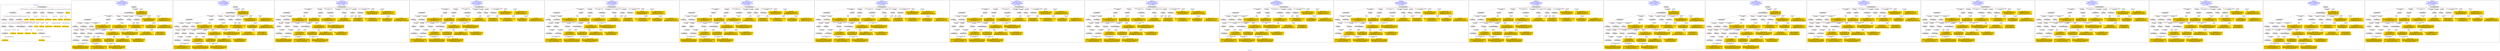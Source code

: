 digraph n0 {
fontcolor="blue"
remincross="true"
label="s02-dma.csv"
subgraph cluster_0 {
label="1-correct model"
n2[style="filled",color="white",fillcolor="lightgray",label="E12_Production1"];
n3[style="filled",color="white",fillcolor="lightgray",label="E21_Person1"];
n4[style="filled",color="white",fillcolor="lightgray",label="E55_Type2"];
n5[style="filled",color="white",fillcolor="lightgray",label="E52_Time-Span3"];
n6[style="filled",color="white",fillcolor="lightgray",label="E69_Death1"];
n7[style="filled",color="white",fillcolor="lightgray",label="E74_Group1"];
n8[style="filled",color="white",fillcolor="lightgray",label="E82_Actor_Appellation1"];
n9[style="filled",color="white",fillcolor="lightgray",label="E67_Birth1"];
n10[shape="plaintext",style="filled",fillcolor="gold",label="Artist URI"];
n11[style="filled",color="white",fillcolor="lightgray",label="E22_Man-Made_Object1"];
n12[style="filled",color="white",fillcolor="lightgray",label="E35_Title1"];
n13[style="filled",color="white",fillcolor="lightgray",label="E30_Right1"];
n14[style="filled",color="white",fillcolor="lightgray",label="E55_Type1"];
n15[style="filled",color="white",fillcolor="lightgray",label="E54_Dimension1"];
n16[style="filled",color="white",fillcolor="lightgray",label="E40_Legal_Body1"];
n17[shape="plaintext",style="filled",fillcolor="gold",label="Object_URI"];
n18[shape="plaintext",style="filled",fillcolor="gold",label="Object Rights"];
n19[shape="plaintext",style="filled",fillcolor="gold",label="Object Title"];
n20[shape="plaintext",style="filled",fillcolor="gold",label="Museum URI"];
n21[shape="plaintext",style="filled",fillcolor="gold",label="Object Link Source"];
n22[style="filled",color="white",fillcolor="lightgray",label="E52_Time-Span1"];
n23[shape="plaintext",style="filled",fillcolor="gold",label="Artist Birth Date"];
n24[style="filled",color="white",fillcolor="lightgray",label="E52_Time-Span2"];
n25[shape="plaintext",style="filled",fillcolor="gold",label="Artist Death Date"];
n26[shape="plaintext",style="filled",fillcolor="gold",label="Object Earliest Date"];
n27[shape="plaintext",style="filled",fillcolor="gold",label="Object Latest Date"];
n28[shape="plaintext",style="filled",fillcolor="gold",label="dimensions"];
n29[shape="plaintext",style="filled",fillcolor="gold",label="Object Work Type URI"];
n30[shape="plaintext",style="filled",fillcolor="gold",label="Object Work Type"];
n31[shape="plaintext",style="filled",fillcolor="gold",label="Medium URI"];
n32[shape="plaintext",style="filled",fillcolor="gold",label="Object Facet Value 1"];
n33[shape="plaintext",style="filled",fillcolor="gold",label="Nationality_URI"];
n34[shape="plaintext",style="filled",fillcolor="gold",label="Artist Nationality"];
n35[shape="plaintext",style="filled",fillcolor="gold",label="Artist Appellation"];
n36[shape="plaintext",style="filled",fillcolor="gold",label="Artist Name"];
}
subgraph cluster_1 {
label="candidate 0\nlink coherence:0.9705882352941176\nnode coherence:0.96875\nconfidence:0.42591063935133455\nmapping score:0.5175184587311467\ncost:132.99856\n-precision:0.71-recall:0.71"
n38[style="filled",color="white",fillcolor="lightgray",label="E12_Production1"];
n39[style="filled",color="white",fillcolor="lightgray",label="E21_Person1"];
n40[style="filled",color="white",fillcolor="lightgray",label="E52_Time-Span2"];
n41[style="filled",color="white",fillcolor="lightgray",label="E55_Type1"];
n42[style="filled",color="white",fillcolor="lightgray",label="E67_Birth1"];
n43[style="filled",color="white",fillcolor="lightgray",label="E69_Death1"];
n44[style="filled",color="white",fillcolor="lightgray",label="E74_Group1"];
n45[style="filled",color="white",fillcolor="lightgray",label="E82_Actor_Appellation1"];
n46[style="filled",color="white",fillcolor="lightgray",label="E22_Man-Made_Object1"];
n47[style="filled",color="white",fillcolor="lightgray",label="E35_Title1"];
n48[style="filled",color="white",fillcolor="lightgray",label="E54_Dimension1"];
n49[style="filled",color="white",fillcolor="lightgray",label="E55_Type2"];
n50[style="filled",color="white",fillcolor="lightgray",label="E8_Acquisition1"];
n51[style="filled",color="white",fillcolor="lightgray",label="E38_Image1"];
n52[style="filled",color="white",fillcolor="lightgray",label="E52_Time-Span1"];
n53[style="filled",color="white",fillcolor="lightgray",label="E52_Time-Span3"];
n54[shape="plaintext",style="filled",fillcolor="gold",label="Artist Birth Date\n[E52_Time-Span,P82a_begin_of_the_begin,0.5]\n[E52_Time-Span,P82_at_some_time_within,0.366]\n[E52_Time-Span,P82b_end_of_the_end,0.084]\n[E33_Linguistic_Object,P3_has_note,0.05]"];
n55[shape="plaintext",style="filled",fillcolor="gold",label="dimensions\n[E54_Dimension,P3_has_note,0.83]\n[E22_Man-Made_Object,P3_has_note,0.089]\n[E55_Type,label,0.045]\n[E22_Man-Made_Object,classLink,0.037]"];
n56[shape="plaintext",style="filled",fillcolor="gold",label="Object Rights\n[E8_Acquisition,P3_has_note,0.465]\n[E30_Right,P3_has_note,0.313]\n[E22_Man-Made_Object,P3_has_note,0.117]\n[E33_Linguistic_Object,P3_has_note,0.105]"];
n57[shape="plaintext",style="filled",fillcolor="gold",label="Artist Death Date\n[E52_Time-Span,P82b_end_of_the_end,0.491]\n[E52_Time-Span,P82_at_some_time_within,0.356]\n[E52_Time-Span,label,0.078]\n[E52_Time-Span,P82a_begin_of_the_begin,0.075]"];
n58[shape="plaintext",style="filled",fillcolor="gold",label="Object Facet Value 1\n[E29_Design_or_Procedure,P3_has_note,0.338]\n[E55_Type,label,0.267]\n[E57_Material,label,0.264]\n[E57_Material,classLink,0.131]"];
n59[shape="plaintext",style="filled",fillcolor="gold",label="Object Work Type\n[E55_Type,label,0.355]\n[E55_Type,classLink,0.33]\n[E31_Document,classLink,0.175]\n[E33_Linguistic_Object,P3_has_note,0.14]"];
n60[shape="plaintext",style="filled",fillcolor="gold",label="Museum URI\n[E31_Document,classLink,0.625]\n[E38_Image,classLink,0.145]\n[E21_Person,classLink,0.139]\n[E30_Right,P3_has_note,0.091]"];
n61[shape="plaintext",style="filled",fillcolor="gold",label="Object Earliest Date\n[E52_Time-Span,P82_at_some_time_within,0.356]\n[E52_Time-Span,P82b_end_of_the_end,0.335]\n[E52_Time-Span,P82a_begin_of_the_begin,0.22]\n[E52_Time-Span,label,0.088]"];
n62[shape="plaintext",style="filled",fillcolor="gold",label="Object_URI\n[E31_Document,classLink,0.462]\n[E22_Man-Made_Object,classLink,0.312]\n[E38_Image,classLink,0.123]\n[E21_Person,classLink,0.103]"];
n63[shape="plaintext",style="filled",fillcolor="gold",label="Artist URI\n[E21_Person,classLink,0.478]\n[E31_Document,classLink,0.276]\n[E82_Actor_Appellation,classLink,0.126]\n[E39_Actor,classLink,0.12]"];
n64[shape="plaintext",style="filled",fillcolor="gold",label="Object Title\n[E22_Man-Made_Object,P3_has_note,0.305]\n[E73_Information_Object,P3_has_note,0.251]\n[E35_Title,label,0.238]\n[E33_Linguistic_Object,P3_has_note,0.205]"];
n65[shape="plaintext",style="filled",fillcolor="gold",label="Artist Nationality\n[E74_Group,label,0.493]\n[E74_Group,classLink,0.293]\n[E55_Type,label,0.123]\n[E8_Acquisition,P3_has_note,0.091]"];
n66[shape="plaintext",style="filled",fillcolor="gold",label="Nationality_URI\n[E74_Group,classLink,0.669]\n[E55_Type,classLink,0.193]\n[E57_Material,classLink,0.09]\n[E55_Type,label,0.048]"];
n67[shape="plaintext",style="filled",fillcolor="gold",label="Artist Name\n[E82_Actor_Appellation,label,0.516]\n[E8_Acquisition,P3_has_note,0.17]\n[E22_Man-Made_Object,P3_has_note,0.16]\n[E22_Man-Made_Object,classLink,0.154]"];
n68[shape="plaintext",style="filled",fillcolor="gold",label="Object Latest Date\n[E52_Time-Span,P82_at_some_time_within,0.359]\n[E52_Time-Span,P82b_end_of_the_end,0.333]\n[E52_Time-Span,P82a_begin_of_the_begin,0.225]\n[E52_Time-Span,label,0.083]"];
n69[shape="plaintext",style="filled",fillcolor="gold",label="Artist Appellation\n[E82_Actor_Appellation,classLink,0.664]\n[E21_Person,classLink,0.168]\n[E31_Document,classLink,0.129]\n[E39_Actor,classLink,0.039]"];
n70[shape="plaintext",style="filled",fillcolor="gold",label="Object Link Source\n[E8_Acquisition,P3_has_note,0.458]\n[E30_Right,P3_has_note,0.225]\n[E39_Actor,P3_has_note,0.177]\n[E22_Man-Made_Object,P3_has_note,0.141]"];
n71[shape="plaintext",style="filled",fillcolor="gold",label="Object Work Type URI\n[E55_Type,classLink,0.545]\n[E55_Type,label,0.19]\n[E74_Group,classLink,0.146]\n[E57_Material,classLink,0.119]"];
n72[shape="plaintext",style="filled",fillcolor="gold",label="Medium URI\n[E55_Type,classLink,0.403]\n[E57_Material,classLink,0.377]\n[E74_Group,classLink,0.19]\n[E55_Type,label,0.029]"];
}
subgraph cluster_2 {
label="candidate 1\nlink coherence:0.9705882352941176\nnode coherence:0.96875\nconfidence:0.425870048850705\nmapping score:0.5175049285642701\ncost:132.99856\n-precision:0.68-recall:0.68"
n74[style="filled",color="white",fillcolor="lightgray",label="E12_Production1"];
n75[style="filled",color="white",fillcolor="lightgray",label="E21_Person1"];
n76[style="filled",color="white",fillcolor="lightgray",label="E52_Time-Span2"];
n77[style="filled",color="white",fillcolor="lightgray",label="E55_Type1"];
n78[style="filled",color="white",fillcolor="lightgray",label="E67_Birth1"];
n79[style="filled",color="white",fillcolor="lightgray",label="E69_Death1"];
n80[style="filled",color="white",fillcolor="lightgray",label="E74_Group1"];
n81[style="filled",color="white",fillcolor="lightgray",label="E82_Actor_Appellation1"];
n82[style="filled",color="white",fillcolor="lightgray",label="E22_Man-Made_Object1"];
n83[style="filled",color="white",fillcolor="lightgray",label="E35_Title1"];
n84[style="filled",color="white",fillcolor="lightgray",label="E54_Dimension1"];
n85[style="filled",color="white",fillcolor="lightgray",label="E55_Type2"];
n86[style="filled",color="white",fillcolor="lightgray",label="E8_Acquisition1"];
n87[style="filled",color="white",fillcolor="lightgray",label="E38_Image1"];
n88[style="filled",color="white",fillcolor="lightgray",label="E52_Time-Span1"];
n89[style="filled",color="white",fillcolor="lightgray",label="E52_Time-Span3"];
n90[shape="plaintext",style="filled",fillcolor="gold",label="Artist Death Date\n[E52_Time-Span,P82b_end_of_the_end,0.491]\n[E52_Time-Span,P82_at_some_time_within,0.356]\n[E52_Time-Span,label,0.078]\n[E52_Time-Span,P82a_begin_of_the_begin,0.075]"];
n91[shape="plaintext",style="filled",fillcolor="gold",label="dimensions\n[E54_Dimension,P3_has_note,0.83]\n[E22_Man-Made_Object,P3_has_note,0.089]\n[E55_Type,label,0.045]\n[E22_Man-Made_Object,classLink,0.037]"];
n92[shape="plaintext",style="filled",fillcolor="gold",label="Object Rights\n[E8_Acquisition,P3_has_note,0.465]\n[E30_Right,P3_has_note,0.313]\n[E22_Man-Made_Object,P3_has_note,0.117]\n[E33_Linguistic_Object,P3_has_note,0.105]"];
n93[shape="plaintext",style="filled",fillcolor="gold",label="Object Facet Value 1\n[E29_Design_or_Procedure,P3_has_note,0.338]\n[E55_Type,label,0.267]\n[E57_Material,label,0.264]\n[E57_Material,classLink,0.131]"];
n94[shape="plaintext",style="filled",fillcolor="gold",label="Object Work Type\n[E55_Type,label,0.355]\n[E55_Type,classLink,0.33]\n[E31_Document,classLink,0.175]\n[E33_Linguistic_Object,P3_has_note,0.14]"];
n95[shape="plaintext",style="filled",fillcolor="gold",label="Museum URI\n[E31_Document,classLink,0.625]\n[E38_Image,classLink,0.145]\n[E21_Person,classLink,0.139]\n[E30_Right,P3_has_note,0.091]"];
n96[shape="plaintext",style="filled",fillcolor="gold",label="Object Earliest Date\n[E52_Time-Span,P82_at_some_time_within,0.356]\n[E52_Time-Span,P82b_end_of_the_end,0.335]\n[E52_Time-Span,P82a_begin_of_the_begin,0.22]\n[E52_Time-Span,label,0.088]"];
n97[shape="plaintext",style="filled",fillcolor="gold",label="Object_URI\n[E31_Document,classLink,0.462]\n[E22_Man-Made_Object,classLink,0.312]\n[E38_Image,classLink,0.123]\n[E21_Person,classLink,0.103]"];
n98[shape="plaintext",style="filled",fillcolor="gold",label="Artist URI\n[E21_Person,classLink,0.478]\n[E31_Document,classLink,0.276]\n[E82_Actor_Appellation,classLink,0.126]\n[E39_Actor,classLink,0.12]"];
n99[shape="plaintext",style="filled",fillcolor="gold",label="Object Title\n[E22_Man-Made_Object,P3_has_note,0.305]\n[E73_Information_Object,P3_has_note,0.251]\n[E35_Title,label,0.238]\n[E33_Linguistic_Object,P3_has_note,0.205]"];
n100[shape="plaintext",style="filled",fillcolor="gold",label="Artist Birth Date\n[E52_Time-Span,P82a_begin_of_the_begin,0.5]\n[E52_Time-Span,P82_at_some_time_within,0.366]\n[E52_Time-Span,P82b_end_of_the_end,0.084]\n[E33_Linguistic_Object,P3_has_note,0.05]"];
n101[shape="plaintext",style="filled",fillcolor="gold",label="Artist Nationality\n[E74_Group,label,0.493]\n[E74_Group,classLink,0.293]\n[E55_Type,label,0.123]\n[E8_Acquisition,P3_has_note,0.091]"];
n102[shape="plaintext",style="filled",fillcolor="gold",label="Nationality_URI\n[E74_Group,classLink,0.669]\n[E55_Type,classLink,0.193]\n[E57_Material,classLink,0.09]\n[E55_Type,label,0.048]"];
n103[shape="plaintext",style="filled",fillcolor="gold",label="Artist Name\n[E82_Actor_Appellation,label,0.516]\n[E8_Acquisition,P3_has_note,0.17]\n[E22_Man-Made_Object,P3_has_note,0.16]\n[E22_Man-Made_Object,classLink,0.154]"];
n104[shape="plaintext",style="filled",fillcolor="gold",label="Object Latest Date\n[E52_Time-Span,P82_at_some_time_within,0.359]\n[E52_Time-Span,P82b_end_of_the_end,0.333]\n[E52_Time-Span,P82a_begin_of_the_begin,0.225]\n[E52_Time-Span,label,0.083]"];
n105[shape="plaintext",style="filled",fillcolor="gold",label="Artist Appellation\n[E82_Actor_Appellation,classLink,0.664]\n[E21_Person,classLink,0.168]\n[E31_Document,classLink,0.129]\n[E39_Actor,classLink,0.039]"];
n106[shape="plaintext",style="filled",fillcolor="gold",label="Object Link Source\n[E8_Acquisition,P3_has_note,0.458]\n[E30_Right,P3_has_note,0.225]\n[E39_Actor,P3_has_note,0.177]\n[E22_Man-Made_Object,P3_has_note,0.141]"];
n107[shape="plaintext",style="filled",fillcolor="gold",label="Object Work Type URI\n[E55_Type,classLink,0.545]\n[E55_Type,label,0.19]\n[E74_Group,classLink,0.146]\n[E57_Material,classLink,0.119]"];
n108[shape="plaintext",style="filled",fillcolor="gold",label="Medium URI\n[E55_Type,classLink,0.403]\n[E57_Material,classLink,0.377]\n[E74_Group,classLink,0.19]\n[E55_Type,label,0.029]"];
}
subgraph cluster_3 {
label="candidate 10\nlink coherence:0.9117647058823529\nnode coherence:0.96875\nconfidence:0.42591063935133455\nmapping score:0.5175184587311467\ncost:132.99875\n-precision:0.71-recall:0.71"
n110[style="filled",color="white",fillcolor="lightgray",label="E12_Production1"];
n111[style="filled",color="white",fillcolor="lightgray",label="E21_Person1"];
n112[style="filled",color="white",fillcolor="lightgray",label="E52_Time-Span2"];
n113[style="filled",color="white",fillcolor="lightgray",label="E67_Birth1"];
n114[style="filled",color="white",fillcolor="lightgray",label="E69_Death1"];
n115[style="filled",color="white",fillcolor="lightgray",label="E74_Group1"];
n116[style="filled",color="white",fillcolor="lightgray",label="E82_Actor_Appellation1"];
n117[style="filled",color="white",fillcolor="lightgray",label="E22_Man-Made_Object1"];
n118[style="filled",color="white",fillcolor="lightgray",label="E35_Title1"];
n119[style="filled",color="white",fillcolor="lightgray",label="E38_Image1"];
n120[style="filled",color="white",fillcolor="lightgray",label="E54_Dimension1"];
n121[style="filled",color="white",fillcolor="lightgray",label="E55_Type1"];
n122[style="filled",color="white",fillcolor="lightgray",label="E55_Type2"];
n123[style="filled",color="white",fillcolor="lightgray",label="E8_Acquisition1"];
n124[style="filled",color="white",fillcolor="lightgray",label="E52_Time-Span1"];
n125[style="filled",color="white",fillcolor="lightgray",label="E52_Time-Span3"];
n126[shape="plaintext",style="filled",fillcolor="gold",label="Artist Birth Date\n[E52_Time-Span,P82a_begin_of_the_begin,0.5]\n[E52_Time-Span,P82_at_some_time_within,0.366]\n[E52_Time-Span,P82b_end_of_the_end,0.084]\n[E33_Linguistic_Object,P3_has_note,0.05]"];
n127[shape="plaintext",style="filled",fillcolor="gold",label="dimensions\n[E54_Dimension,P3_has_note,0.83]\n[E22_Man-Made_Object,P3_has_note,0.089]\n[E55_Type,label,0.045]\n[E22_Man-Made_Object,classLink,0.037]"];
n128[shape="plaintext",style="filled",fillcolor="gold",label="Object Rights\n[E8_Acquisition,P3_has_note,0.465]\n[E30_Right,P3_has_note,0.313]\n[E22_Man-Made_Object,P3_has_note,0.117]\n[E33_Linguistic_Object,P3_has_note,0.105]"];
n129[shape="plaintext",style="filled",fillcolor="gold",label="Artist Death Date\n[E52_Time-Span,P82b_end_of_the_end,0.491]\n[E52_Time-Span,P82_at_some_time_within,0.356]\n[E52_Time-Span,label,0.078]\n[E52_Time-Span,P82a_begin_of_the_begin,0.075]"];
n130[shape="plaintext",style="filled",fillcolor="gold",label="Object Facet Value 1\n[E29_Design_or_Procedure,P3_has_note,0.338]\n[E55_Type,label,0.267]\n[E57_Material,label,0.264]\n[E57_Material,classLink,0.131]"];
n131[shape="plaintext",style="filled",fillcolor="gold",label="Object Work Type\n[E55_Type,label,0.355]\n[E55_Type,classLink,0.33]\n[E31_Document,classLink,0.175]\n[E33_Linguistic_Object,P3_has_note,0.14]"];
n132[shape="plaintext",style="filled",fillcolor="gold",label="Museum URI\n[E31_Document,classLink,0.625]\n[E38_Image,classLink,0.145]\n[E21_Person,classLink,0.139]\n[E30_Right,P3_has_note,0.091]"];
n133[shape="plaintext",style="filled",fillcolor="gold",label="Object Earliest Date\n[E52_Time-Span,P82_at_some_time_within,0.356]\n[E52_Time-Span,P82b_end_of_the_end,0.335]\n[E52_Time-Span,P82a_begin_of_the_begin,0.22]\n[E52_Time-Span,label,0.088]"];
n134[shape="plaintext",style="filled",fillcolor="gold",label="Object_URI\n[E31_Document,classLink,0.462]\n[E22_Man-Made_Object,classLink,0.312]\n[E38_Image,classLink,0.123]\n[E21_Person,classLink,0.103]"];
n135[shape="plaintext",style="filled",fillcolor="gold",label="Artist URI\n[E21_Person,classLink,0.478]\n[E31_Document,classLink,0.276]\n[E82_Actor_Appellation,classLink,0.126]\n[E39_Actor,classLink,0.12]"];
n136[shape="plaintext",style="filled",fillcolor="gold",label="Object Title\n[E22_Man-Made_Object,P3_has_note,0.305]\n[E73_Information_Object,P3_has_note,0.251]\n[E35_Title,label,0.238]\n[E33_Linguistic_Object,P3_has_note,0.205]"];
n137[shape="plaintext",style="filled",fillcolor="gold",label="Artist Nationality\n[E74_Group,label,0.493]\n[E74_Group,classLink,0.293]\n[E55_Type,label,0.123]\n[E8_Acquisition,P3_has_note,0.091]"];
n138[shape="plaintext",style="filled",fillcolor="gold",label="Nationality_URI\n[E74_Group,classLink,0.669]\n[E55_Type,classLink,0.193]\n[E57_Material,classLink,0.09]\n[E55_Type,label,0.048]"];
n139[shape="plaintext",style="filled",fillcolor="gold",label="Artist Name\n[E82_Actor_Appellation,label,0.516]\n[E8_Acquisition,P3_has_note,0.17]\n[E22_Man-Made_Object,P3_has_note,0.16]\n[E22_Man-Made_Object,classLink,0.154]"];
n140[shape="plaintext",style="filled",fillcolor="gold",label="Object Latest Date\n[E52_Time-Span,P82_at_some_time_within,0.359]\n[E52_Time-Span,P82b_end_of_the_end,0.333]\n[E52_Time-Span,P82a_begin_of_the_begin,0.225]\n[E52_Time-Span,label,0.083]"];
n141[shape="plaintext",style="filled",fillcolor="gold",label="Artist Appellation\n[E82_Actor_Appellation,classLink,0.664]\n[E21_Person,classLink,0.168]\n[E31_Document,classLink,0.129]\n[E39_Actor,classLink,0.039]"];
n142[shape="plaintext",style="filled",fillcolor="gold",label="Object Link Source\n[E8_Acquisition,P3_has_note,0.458]\n[E30_Right,P3_has_note,0.225]\n[E39_Actor,P3_has_note,0.177]\n[E22_Man-Made_Object,P3_has_note,0.141]"];
n143[shape="plaintext",style="filled",fillcolor="gold",label="Object Work Type URI\n[E55_Type,classLink,0.545]\n[E55_Type,label,0.19]\n[E74_Group,classLink,0.146]\n[E57_Material,classLink,0.119]"];
n144[shape="plaintext",style="filled",fillcolor="gold",label="Medium URI\n[E55_Type,classLink,0.403]\n[E57_Material,classLink,0.377]\n[E74_Group,classLink,0.19]\n[E55_Type,label,0.029]"];
}
subgraph cluster_4 {
label="candidate 11\nlink coherence:0.9117647058823529\nnode coherence:0.96875\nconfidence:0.425870048850705\nmapping score:0.5175049285642701\ncost:132.99874\n-precision:0.71-recall:0.71"
n146[style="filled",color="white",fillcolor="lightgray",label="E12_Production1"];
n147[style="filled",color="white",fillcolor="lightgray",label="E21_Person1"];
n148[style="filled",color="white",fillcolor="lightgray",label="E52_Time-Span2"];
n149[style="filled",color="white",fillcolor="lightgray",label="E67_Birth1"];
n150[style="filled",color="white",fillcolor="lightgray",label="E69_Death1"];
n151[style="filled",color="white",fillcolor="lightgray",label="E74_Group1"];
n152[style="filled",color="white",fillcolor="lightgray",label="E82_Actor_Appellation1"];
n153[style="filled",color="white",fillcolor="lightgray",label="E22_Man-Made_Object1"];
n154[style="filled",color="white",fillcolor="lightgray",label="E35_Title1"];
n155[style="filled",color="white",fillcolor="lightgray",label="E38_Image1"];
n156[style="filled",color="white",fillcolor="lightgray",label="E54_Dimension1"];
n157[style="filled",color="white",fillcolor="lightgray",label="E55_Type1"];
n158[style="filled",color="white",fillcolor="lightgray",label="E55_Type2"];
n159[style="filled",color="white",fillcolor="lightgray",label="E8_Acquisition1"];
n160[style="filled",color="white",fillcolor="lightgray",label="E52_Time-Span1"];
n161[style="filled",color="white",fillcolor="lightgray",label="E52_Time-Span3"];
n162[shape="plaintext",style="filled",fillcolor="gold",label="Artist Death Date\n[E52_Time-Span,P82b_end_of_the_end,0.491]\n[E52_Time-Span,P82_at_some_time_within,0.356]\n[E52_Time-Span,label,0.078]\n[E52_Time-Span,P82a_begin_of_the_begin,0.075]"];
n163[shape="plaintext",style="filled",fillcolor="gold",label="dimensions\n[E54_Dimension,P3_has_note,0.83]\n[E22_Man-Made_Object,P3_has_note,0.089]\n[E55_Type,label,0.045]\n[E22_Man-Made_Object,classLink,0.037]"];
n164[shape="plaintext",style="filled",fillcolor="gold",label="Object Rights\n[E8_Acquisition,P3_has_note,0.465]\n[E30_Right,P3_has_note,0.313]\n[E22_Man-Made_Object,P3_has_note,0.117]\n[E33_Linguistic_Object,P3_has_note,0.105]"];
n165[shape="plaintext",style="filled",fillcolor="gold",label="Object Facet Value 1\n[E29_Design_or_Procedure,P3_has_note,0.338]\n[E55_Type,label,0.267]\n[E57_Material,label,0.264]\n[E57_Material,classLink,0.131]"];
n166[shape="plaintext",style="filled",fillcolor="gold",label="Object Work Type\n[E55_Type,label,0.355]\n[E55_Type,classLink,0.33]\n[E31_Document,classLink,0.175]\n[E33_Linguistic_Object,P3_has_note,0.14]"];
n167[shape="plaintext",style="filled",fillcolor="gold",label="Museum URI\n[E31_Document,classLink,0.625]\n[E38_Image,classLink,0.145]\n[E21_Person,classLink,0.139]\n[E30_Right,P3_has_note,0.091]"];
n168[shape="plaintext",style="filled",fillcolor="gold",label="Object Earliest Date\n[E52_Time-Span,P82_at_some_time_within,0.356]\n[E52_Time-Span,P82b_end_of_the_end,0.335]\n[E52_Time-Span,P82a_begin_of_the_begin,0.22]\n[E52_Time-Span,label,0.088]"];
n169[shape="plaintext",style="filled",fillcolor="gold",label="Object_URI\n[E31_Document,classLink,0.462]\n[E22_Man-Made_Object,classLink,0.312]\n[E38_Image,classLink,0.123]\n[E21_Person,classLink,0.103]"];
n170[shape="plaintext",style="filled",fillcolor="gold",label="Artist URI\n[E21_Person,classLink,0.478]\n[E31_Document,classLink,0.276]\n[E82_Actor_Appellation,classLink,0.126]\n[E39_Actor,classLink,0.12]"];
n171[shape="plaintext",style="filled",fillcolor="gold",label="Object Title\n[E22_Man-Made_Object,P3_has_note,0.305]\n[E73_Information_Object,P3_has_note,0.251]\n[E35_Title,label,0.238]\n[E33_Linguistic_Object,P3_has_note,0.205]"];
n172[shape="plaintext",style="filled",fillcolor="gold",label="Artist Birth Date\n[E52_Time-Span,P82a_begin_of_the_begin,0.5]\n[E52_Time-Span,P82_at_some_time_within,0.366]\n[E52_Time-Span,P82b_end_of_the_end,0.084]\n[E33_Linguistic_Object,P3_has_note,0.05]"];
n173[shape="plaintext",style="filled",fillcolor="gold",label="Artist Nationality\n[E74_Group,label,0.493]\n[E74_Group,classLink,0.293]\n[E55_Type,label,0.123]\n[E8_Acquisition,P3_has_note,0.091]"];
n174[shape="plaintext",style="filled",fillcolor="gold",label="Nationality_URI\n[E74_Group,classLink,0.669]\n[E55_Type,classLink,0.193]\n[E57_Material,classLink,0.09]\n[E55_Type,label,0.048]"];
n175[shape="plaintext",style="filled",fillcolor="gold",label="Artist Name\n[E82_Actor_Appellation,label,0.516]\n[E8_Acquisition,P3_has_note,0.17]\n[E22_Man-Made_Object,P3_has_note,0.16]\n[E22_Man-Made_Object,classLink,0.154]"];
n176[shape="plaintext",style="filled",fillcolor="gold",label="Object Latest Date\n[E52_Time-Span,P82_at_some_time_within,0.359]\n[E52_Time-Span,P82b_end_of_the_end,0.333]\n[E52_Time-Span,P82a_begin_of_the_begin,0.225]\n[E52_Time-Span,label,0.083]"];
n177[shape="plaintext",style="filled",fillcolor="gold",label="Artist Appellation\n[E82_Actor_Appellation,classLink,0.664]\n[E21_Person,classLink,0.168]\n[E31_Document,classLink,0.129]\n[E39_Actor,classLink,0.039]"];
n178[shape="plaintext",style="filled",fillcolor="gold",label="Object Link Source\n[E8_Acquisition,P3_has_note,0.458]\n[E30_Right,P3_has_note,0.225]\n[E39_Actor,P3_has_note,0.177]\n[E22_Man-Made_Object,P3_has_note,0.141]"];
n179[shape="plaintext",style="filled",fillcolor="gold",label="Object Work Type URI\n[E55_Type,classLink,0.545]\n[E55_Type,label,0.19]\n[E74_Group,classLink,0.146]\n[E57_Material,classLink,0.119]"];
n180[shape="plaintext",style="filled",fillcolor="gold",label="Medium URI\n[E55_Type,classLink,0.403]\n[E57_Material,classLink,0.377]\n[E74_Group,classLink,0.19]\n[E55_Type,label,0.029]"];
}
subgraph cluster_5 {
label="candidate 12\nlink coherence:0.9117647058823529\nnode coherence:0.96875\nconfidence:0.425870048850705\nmapping score:0.5175049285642701\ncost:132.99875\n-precision:0.68-recall:0.68"
n182[style="filled",color="white",fillcolor="lightgray",label="E12_Production1"];
n183[style="filled",color="white",fillcolor="lightgray",label="E21_Person1"];
n184[style="filled",color="white",fillcolor="lightgray",label="E52_Time-Span2"];
n185[style="filled",color="white",fillcolor="lightgray",label="E67_Birth1"];
n186[style="filled",color="white",fillcolor="lightgray",label="E69_Death1"];
n187[style="filled",color="white",fillcolor="lightgray",label="E74_Group1"];
n188[style="filled",color="white",fillcolor="lightgray",label="E82_Actor_Appellation1"];
n189[style="filled",color="white",fillcolor="lightgray",label="E22_Man-Made_Object1"];
n190[style="filled",color="white",fillcolor="lightgray",label="E35_Title1"];
n191[style="filled",color="white",fillcolor="lightgray",label="E38_Image1"];
n192[style="filled",color="white",fillcolor="lightgray",label="E54_Dimension1"];
n193[style="filled",color="white",fillcolor="lightgray",label="E55_Type1"];
n194[style="filled",color="white",fillcolor="lightgray",label="E55_Type2"];
n195[style="filled",color="white",fillcolor="lightgray",label="E8_Acquisition1"];
n196[style="filled",color="white",fillcolor="lightgray",label="E52_Time-Span1"];
n197[style="filled",color="white",fillcolor="lightgray",label="E52_Time-Span3"];
n198[shape="plaintext",style="filled",fillcolor="gold",label="Artist Death Date\n[E52_Time-Span,P82b_end_of_the_end,0.491]\n[E52_Time-Span,P82_at_some_time_within,0.356]\n[E52_Time-Span,label,0.078]\n[E52_Time-Span,P82a_begin_of_the_begin,0.075]"];
n199[shape="plaintext",style="filled",fillcolor="gold",label="dimensions\n[E54_Dimension,P3_has_note,0.83]\n[E22_Man-Made_Object,P3_has_note,0.089]\n[E55_Type,label,0.045]\n[E22_Man-Made_Object,classLink,0.037]"];
n200[shape="plaintext",style="filled",fillcolor="gold",label="Object Rights\n[E8_Acquisition,P3_has_note,0.465]\n[E30_Right,P3_has_note,0.313]\n[E22_Man-Made_Object,P3_has_note,0.117]\n[E33_Linguistic_Object,P3_has_note,0.105]"];
n201[shape="plaintext",style="filled",fillcolor="gold",label="Object Facet Value 1\n[E29_Design_or_Procedure,P3_has_note,0.338]\n[E55_Type,label,0.267]\n[E57_Material,label,0.264]\n[E57_Material,classLink,0.131]"];
n202[shape="plaintext",style="filled",fillcolor="gold",label="Object Work Type\n[E55_Type,label,0.355]\n[E55_Type,classLink,0.33]\n[E31_Document,classLink,0.175]\n[E33_Linguistic_Object,P3_has_note,0.14]"];
n203[shape="plaintext",style="filled",fillcolor="gold",label="Museum URI\n[E31_Document,classLink,0.625]\n[E38_Image,classLink,0.145]\n[E21_Person,classLink,0.139]\n[E30_Right,P3_has_note,0.091]"];
n204[shape="plaintext",style="filled",fillcolor="gold",label="Object Earliest Date\n[E52_Time-Span,P82_at_some_time_within,0.356]\n[E52_Time-Span,P82b_end_of_the_end,0.335]\n[E52_Time-Span,P82a_begin_of_the_begin,0.22]\n[E52_Time-Span,label,0.088]"];
n205[shape="plaintext",style="filled",fillcolor="gold",label="Object_URI\n[E31_Document,classLink,0.462]\n[E22_Man-Made_Object,classLink,0.312]\n[E38_Image,classLink,0.123]\n[E21_Person,classLink,0.103]"];
n206[shape="plaintext",style="filled",fillcolor="gold",label="Artist URI\n[E21_Person,classLink,0.478]\n[E31_Document,classLink,0.276]\n[E82_Actor_Appellation,classLink,0.126]\n[E39_Actor,classLink,0.12]"];
n207[shape="plaintext",style="filled",fillcolor="gold",label="Object Title\n[E22_Man-Made_Object,P3_has_note,0.305]\n[E73_Information_Object,P3_has_note,0.251]\n[E35_Title,label,0.238]\n[E33_Linguistic_Object,P3_has_note,0.205]"];
n208[shape="plaintext",style="filled",fillcolor="gold",label="Artist Birth Date\n[E52_Time-Span,P82a_begin_of_the_begin,0.5]\n[E52_Time-Span,P82_at_some_time_within,0.366]\n[E52_Time-Span,P82b_end_of_the_end,0.084]\n[E33_Linguistic_Object,P3_has_note,0.05]"];
n209[shape="plaintext",style="filled",fillcolor="gold",label="Artist Nationality\n[E74_Group,label,0.493]\n[E74_Group,classLink,0.293]\n[E55_Type,label,0.123]\n[E8_Acquisition,P3_has_note,0.091]"];
n210[shape="plaintext",style="filled",fillcolor="gold",label="Nationality_URI\n[E74_Group,classLink,0.669]\n[E55_Type,classLink,0.193]\n[E57_Material,classLink,0.09]\n[E55_Type,label,0.048]"];
n211[shape="plaintext",style="filled",fillcolor="gold",label="Artist Name\n[E82_Actor_Appellation,label,0.516]\n[E8_Acquisition,P3_has_note,0.17]\n[E22_Man-Made_Object,P3_has_note,0.16]\n[E22_Man-Made_Object,classLink,0.154]"];
n212[shape="plaintext",style="filled",fillcolor="gold",label="Object Latest Date\n[E52_Time-Span,P82_at_some_time_within,0.359]\n[E52_Time-Span,P82b_end_of_the_end,0.333]\n[E52_Time-Span,P82a_begin_of_the_begin,0.225]\n[E52_Time-Span,label,0.083]"];
n213[shape="plaintext",style="filled",fillcolor="gold",label="Artist Appellation\n[E82_Actor_Appellation,classLink,0.664]\n[E21_Person,classLink,0.168]\n[E31_Document,classLink,0.129]\n[E39_Actor,classLink,0.039]"];
n214[shape="plaintext",style="filled",fillcolor="gold",label="Object Link Source\n[E8_Acquisition,P3_has_note,0.458]\n[E30_Right,P3_has_note,0.225]\n[E39_Actor,P3_has_note,0.177]\n[E22_Man-Made_Object,P3_has_note,0.141]"];
n215[shape="plaintext",style="filled",fillcolor="gold",label="Object Work Type URI\n[E55_Type,classLink,0.545]\n[E55_Type,label,0.19]\n[E74_Group,classLink,0.146]\n[E57_Material,classLink,0.119]"];
n216[shape="plaintext",style="filled",fillcolor="gold",label="Medium URI\n[E55_Type,classLink,0.403]\n[E57_Material,classLink,0.377]\n[E74_Group,classLink,0.19]\n[E55_Type,label,0.029]"];
}
subgraph cluster_6 {
label="candidate 13\nlink coherence:0.9117647058823529\nnode coherence:0.96875\nconfidence:0.4242837631714536\nmapping score:0.5169761666711863\ncost:132.99874\n-precision:0.74-recall:0.74"
n218[style="filled",color="white",fillcolor="lightgray",label="E12_Production1"];
n219[style="filled",color="white",fillcolor="lightgray",label="E21_Person1"];
n220[style="filled",color="white",fillcolor="lightgray",label="E52_Time-Span2"];
n221[style="filled",color="white",fillcolor="lightgray",label="E67_Birth1"];
n222[style="filled",color="white",fillcolor="lightgray",label="E69_Death1"];
n223[style="filled",color="white",fillcolor="lightgray",label="E74_Group1"];
n224[style="filled",color="white",fillcolor="lightgray",label="E82_Actor_Appellation1"];
n225[style="filled",color="white",fillcolor="lightgray",label="E22_Man-Made_Object1"];
n226[style="filled",color="white",fillcolor="lightgray",label="E35_Title1"];
n227[style="filled",color="white",fillcolor="lightgray",label="E38_Image1"];
n228[style="filled",color="white",fillcolor="lightgray",label="E54_Dimension1"];
n229[style="filled",color="white",fillcolor="lightgray",label="E55_Type1"];
n230[style="filled",color="white",fillcolor="lightgray",label="E55_Type2"];
n231[style="filled",color="white",fillcolor="lightgray",label="E8_Acquisition1"];
n232[style="filled",color="white",fillcolor="lightgray",label="E52_Time-Span1"];
n233[style="filled",color="white",fillcolor="lightgray",label="E52_Time-Span3"];
n234[shape="plaintext",style="filled",fillcolor="gold",label="Artist Birth Date\n[E52_Time-Span,P82a_begin_of_the_begin,0.5]\n[E52_Time-Span,P82_at_some_time_within,0.366]\n[E52_Time-Span,P82b_end_of_the_end,0.084]\n[E33_Linguistic_Object,P3_has_note,0.05]"];
n235[shape="plaintext",style="filled",fillcolor="gold",label="dimensions\n[E54_Dimension,P3_has_note,0.83]\n[E22_Man-Made_Object,P3_has_note,0.089]\n[E55_Type,label,0.045]\n[E22_Man-Made_Object,classLink,0.037]"];
n236[shape="plaintext",style="filled",fillcolor="gold",label="Object Link Source\n[E8_Acquisition,P3_has_note,0.458]\n[E30_Right,P3_has_note,0.225]\n[E39_Actor,P3_has_note,0.177]\n[E22_Man-Made_Object,P3_has_note,0.141]"];
n237[shape="plaintext",style="filled",fillcolor="gold",label="Artist Death Date\n[E52_Time-Span,P82b_end_of_the_end,0.491]\n[E52_Time-Span,P82_at_some_time_within,0.356]\n[E52_Time-Span,label,0.078]\n[E52_Time-Span,P82a_begin_of_the_begin,0.075]"];
n238[shape="plaintext",style="filled",fillcolor="gold",label="Object Facet Value 1\n[E29_Design_or_Procedure,P3_has_note,0.338]\n[E55_Type,label,0.267]\n[E57_Material,label,0.264]\n[E57_Material,classLink,0.131]"];
n239[shape="plaintext",style="filled",fillcolor="gold",label="Object Work Type\n[E55_Type,label,0.355]\n[E55_Type,classLink,0.33]\n[E31_Document,classLink,0.175]\n[E33_Linguistic_Object,P3_has_note,0.14]"];
n240[shape="plaintext",style="filled",fillcolor="gold",label="Museum URI\n[E31_Document,classLink,0.625]\n[E38_Image,classLink,0.145]\n[E21_Person,classLink,0.139]\n[E30_Right,P3_has_note,0.091]"];
n241[shape="plaintext",style="filled",fillcolor="gold",label="Object Earliest Date\n[E52_Time-Span,P82_at_some_time_within,0.356]\n[E52_Time-Span,P82b_end_of_the_end,0.335]\n[E52_Time-Span,P82a_begin_of_the_begin,0.22]\n[E52_Time-Span,label,0.088]"];
n242[shape="plaintext",style="filled",fillcolor="gold",label="Object_URI\n[E31_Document,classLink,0.462]\n[E22_Man-Made_Object,classLink,0.312]\n[E38_Image,classLink,0.123]\n[E21_Person,classLink,0.103]"];
n243[shape="plaintext",style="filled",fillcolor="gold",label="Artist URI\n[E21_Person,classLink,0.478]\n[E31_Document,classLink,0.276]\n[E82_Actor_Appellation,classLink,0.126]\n[E39_Actor,classLink,0.12]"];
n244[shape="plaintext",style="filled",fillcolor="gold",label="Object Title\n[E22_Man-Made_Object,P3_has_note,0.305]\n[E73_Information_Object,P3_has_note,0.251]\n[E35_Title,label,0.238]\n[E33_Linguistic_Object,P3_has_note,0.205]"];
n245[shape="plaintext",style="filled",fillcolor="gold",label="Artist Nationality\n[E74_Group,label,0.493]\n[E74_Group,classLink,0.293]\n[E55_Type,label,0.123]\n[E8_Acquisition,P3_has_note,0.091]"];
n246[shape="plaintext",style="filled",fillcolor="gold",label="Nationality_URI\n[E74_Group,classLink,0.669]\n[E55_Type,classLink,0.193]\n[E57_Material,classLink,0.09]\n[E55_Type,label,0.048]"];
n247[shape="plaintext",style="filled",fillcolor="gold",label="Artist Name\n[E82_Actor_Appellation,label,0.516]\n[E8_Acquisition,P3_has_note,0.17]\n[E22_Man-Made_Object,P3_has_note,0.16]\n[E22_Man-Made_Object,classLink,0.154]"];
n248[shape="plaintext",style="filled",fillcolor="gold",label="Object Latest Date\n[E52_Time-Span,P82_at_some_time_within,0.359]\n[E52_Time-Span,P82b_end_of_the_end,0.333]\n[E52_Time-Span,P82a_begin_of_the_begin,0.225]\n[E52_Time-Span,label,0.083]"];
n249[shape="plaintext",style="filled",fillcolor="gold",label="Artist Appellation\n[E82_Actor_Appellation,classLink,0.664]\n[E21_Person,classLink,0.168]\n[E31_Document,classLink,0.129]\n[E39_Actor,classLink,0.039]"];
n250[shape="plaintext",style="filled",fillcolor="gold",label="Object Rights\n[E8_Acquisition,P3_has_note,0.465]\n[E30_Right,P3_has_note,0.313]\n[E22_Man-Made_Object,P3_has_note,0.117]\n[E33_Linguistic_Object,P3_has_note,0.105]"];
n251[shape="plaintext",style="filled",fillcolor="gold",label="Object Work Type URI\n[E55_Type,classLink,0.545]\n[E55_Type,label,0.19]\n[E74_Group,classLink,0.146]\n[E57_Material,classLink,0.119]"];
n252[shape="plaintext",style="filled",fillcolor="gold",label="Medium URI\n[E55_Type,classLink,0.403]\n[E57_Material,classLink,0.377]\n[E74_Group,classLink,0.19]\n[E55_Type,label,0.029]"];
}
subgraph cluster_7 {
label="candidate 14\nlink coherence:0.9117647058823529\nnode coherence:0.96875\nconfidence:0.4242837631714536\nmapping score:0.5169761666711863\ncost:132.99875\n-precision:0.71-recall:0.71"
n254[style="filled",color="white",fillcolor="lightgray",label="E12_Production1"];
n255[style="filled",color="white",fillcolor="lightgray",label="E21_Person1"];
n256[style="filled",color="white",fillcolor="lightgray",label="E52_Time-Span2"];
n257[style="filled",color="white",fillcolor="lightgray",label="E67_Birth1"];
n258[style="filled",color="white",fillcolor="lightgray",label="E69_Death1"];
n259[style="filled",color="white",fillcolor="lightgray",label="E74_Group1"];
n260[style="filled",color="white",fillcolor="lightgray",label="E82_Actor_Appellation1"];
n261[style="filled",color="white",fillcolor="lightgray",label="E22_Man-Made_Object1"];
n262[style="filled",color="white",fillcolor="lightgray",label="E35_Title1"];
n263[style="filled",color="white",fillcolor="lightgray",label="E38_Image1"];
n264[style="filled",color="white",fillcolor="lightgray",label="E54_Dimension1"];
n265[style="filled",color="white",fillcolor="lightgray",label="E55_Type1"];
n266[style="filled",color="white",fillcolor="lightgray",label="E55_Type2"];
n267[style="filled",color="white",fillcolor="lightgray",label="E8_Acquisition1"];
n268[style="filled",color="white",fillcolor="lightgray",label="E52_Time-Span1"];
n269[style="filled",color="white",fillcolor="lightgray",label="E52_Time-Span3"];
n270[shape="plaintext",style="filled",fillcolor="gold",label="Artist Birth Date\n[E52_Time-Span,P82a_begin_of_the_begin,0.5]\n[E52_Time-Span,P82_at_some_time_within,0.366]\n[E52_Time-Span,P82b_end_of_the_end,0.084]\n[E33_Linguistic_Object,P3_has_note,0.05]"];
n271[shape="plaintext",style="filled",fillcolor="gold",label="dimensions\n[E54_Dimension,P3_has_note,0.83]\n[E22_Man-Made_Object,P3_has_note,0.089]\n[E55_Type,label,0.045]\n[E22_Man-Made_Object,classLink,0.037]"];
n272[shape="plaintext",style="filled",fillcolor="gold",label="Object Link Source\n[E8_Acquisition,P3_has_note,0.458]\n[E30_Right,P3_has_note,0.225]\n[E39_Actor,P3_has_note,0.177]\n[E22_Man-Made_Object,P3_has_note,0.141]"];
n273[shape="plaintext",style="filled",fillcolor="gold",label="Artist Death Date\n[E52_Time-Span,P82b_end_of_the_end,0.491]\n[E52_Time-Span,P82_at_some_time_within,0.356]\n[E52_Time-Span,label,0.078]\n[E52_Time-Span,P82a_begin_of_the_begin,0.075]"];
n274[shape="plaintext",style="filled",fillcolor="gold",label="Object Facet Value 1\n[E29_Design_or_Procedure,P3_has_note,0.338]\n[E55_Type,label,0.267]\n[E57_Material,label,0.264]\n[E57_Material,classLink,0.131]"];
n275[shape="plaintext",style="filled",fillcolor="gold",label="Object Work Type\n[E55_Type,label,0.355]\n[E55_Type,classLink,0.33]\n[E31_Document,classLink,0.175]\n[E33_Linguistic_Object,P3_has_note,0.14]"];
n276[shape="plaintext",style="filled",fillcolor="gold",label="Museum URI\n[E31_Document,classLink,0.625]\n[E38_Image,classLink,0.145]\n[E21_Person,classLink,0.139]\n[E30_Right,P3_has_note,0.091]"];
n277[shape="plaintext",style="filled",fillcolor="gold",label="Object Earliest Date\n[E52_Time-Span,P82_at_some_time_within,0.356]\n[E52_Time-Span,P82b_end_of_the_end,0.335]\n[E52_Time-Span,P82a_begin_of_the_begin,0.22]\n[E52_Time-Span,label,0.088]"];
n278[shape="plaintext",style="filled",fillcolor="gold",label="Object_URI\n[E31_Document,classLink,0.462]\n[E22_Man-Made_Object,classLink,0.312]\n[E38_Image,classLink,0.123]\n[E21_Person,classLink,0.103]"];
n279[shape="plaintext",style="filled",fillcolor="gold",label="Artist URI\n[E21_Person,classLink,0.478]\n[E31_Document,classLink,0.276]\n[E82_Actor_Appellation,classLink,0.126]\n[E39_Actor,classLink,0.12]"];
n280[shape="plaintext",style="filled",fillcolor="gold",label="Object Title\n[E22_Man-Made_Object,P3_has_note,0.305]\n[E73_Information_Object,P3_has_note,0.251]\n[E35_Title,label,0.238]\n[E33_Linguistic_Object,P3_has_note,0.205]"];
n281[shape="plaintext",style="filled",fillcolor="gold",label="Artist Nationality\n[E74_Group,label,0.493]\n[E74_Group,classLink,0.293]\n[E55_Type,label,0.123]\n[E8_Acquisition,P3_has_note,0.091]"];
n282[shape="plaintext",style="filled",fillcolor="gold",label="Nationality_URI\n[E74_Group,classLink,0.669]\n[E55_Type,classLink,0.193]\n[E57_Material,classLink,0.09]\n[E55_Type,label,0.048]"];
n283[shape="plaintext",style="filled",fillcolor="gold",label="Artist Name\n[E82_Actor_Appellation,label,0.516]\n[E8_Acquisition,P3_has_note,0.17]\n[E22_Man-Made_Object,P3_has_note,0.16]\n[E22_Man-Made_Object,classLink,0.154]"];
n284[shape="plaintext",style="filled",fillcolor="gold",label="Object Latest Date\n[E52_Time-Span,P82_at_some_time_within,0.359]\n[E52_Time-Span,P82b_end_of_the_end,0.333]\n[E52_Time-Span,P82a_begin_of_the_begin,0.225]\n[E52_Time-Span,label,0.083]"];
n285[shape="plaintext",style="filled",fillcolor="gold",label="Artist Appellation\n[E82_Actor_Appellation,classLink,0.664]\n[E21_Person,classLink,0.168]\n[E31_Document,classLink,0.129]\n[E39_Actor,classLink,0.039]"];
n286[shape="plaintext",style="filled",fillcolor="gold",label="Object Rights\n[E8_Acquisition,P3_has_note,0.465]\n[E30_Right,P3_has_note,0.313]\n[E22_Man-Made_Object,P3_has_note,0.117]\n[E33_Linguistic_Object,P3_has_note,0.105]"];
n287[shape="plaintext",style="filled",fillcolor="gold",label="Object Work Type URI\n[E55_Type,classLink,0.545]\n[E55_Type,label,0.19]\n[E74_Group,classLink,0.146]\n[E57_Material,classLink,0.119]"];
n288[shape="plaintext",style="filled",fillcolor="gold",label="Medium URI\n[E55_Type,classLink,0.403]\n[E57_Material,classLink,0.377]\n[E74_Group,classLink,0.19]\n[E55_Type,label,0.029]"];
}
subgraph cluster_8 {
label="candidate 15\nlink coherence:0.9117647058823529\nnode coherence:0.96875\nconfidence:0.4242431726708242\nmapping score:0.5169626365043098\ncost:132.99874\n-precision:0.71-recall:0.71"
n290[style="filled",color="white",fillcolor="lightgray",label="E12_Production1"];
n291[style="filled",color="white",fillcolor="lightgray",label="E21_Person1"];
n292[style="filled",color="white",fillcolor="lightgray",label="E52_Time-Span2"];
n293[style="filled",color="white",fillcolor="lightgray",label="E67_Birth1"];
n294[style="filled",color="white",fillcolor="lightgray",label="E69_Death1"];
n295[style="filled",color="white",fillcolor="lightgray",label="E74_Group1"];
n296[style="filled",color="white",fillcolor="lightgray",label="E82_Actor_Appellation1"];
n297[style="filled",color="white",fillcolor="lightgray",label="E22_Man-Made_Object1"];
n298[style="filled",color="white",fillcolor="lightgray",label="E35_Title1"];
n299[style="filled",color="white",fillcolor="lightgray",label="E38_Image1"];
n300[style="filled",color="white",fillcolor="lightgray",label="E54_Dimension1"];
n301[style="filled",color="white",fillcolor="lightgray",label="E55_Type1"];
n302[style="filled",color="white",fillcolor="lightgray",label="E55_Type2"];
n303[style="filled",color="white",fillcolor="lightgray",label="E8_Acquisition1"];
n304[style="filled",color="white",fillcolor="lightgray",label="E52_Time-Span1"];
n305[style="filled",color="white",fillcolor="lightgray",label="E52_Time-Span3"];
n306[shape="plaintext",style="filled",fillcolor="gold",label="Artist Death Date\n[E52_Time-Span,P82b_end_of_the_end,0.491]\n[E52_Time-Span,P82_at_some_time_within,0.356]\n[E52_Time-Span,label,0.078]\n[E52_Time-Span,P82a_begin_of_the_begin,0.075]"];
n307[shape="plaintext",style="filled",fillcolor="gold",label="dimensions\n[E54_Dimension,P3_has_note,0.83]\n[E22_Man-Made_Object,P3_has_note,0.089]\n[E55_Type,label,0.045]\n[E22_Man-Made_Object,classLink,0.037]"];
n308[shape="plaintext",style="filled",fillcolor="gold",label="Object Link Source\n[E8_Acquisition,P3_has_note,0.458]\n[E30_Right,P3_has_note,0.225]\n[E39_Actor,P3_has_note,0.177]\n[E22_Man-Made_Object,P3_has_note,0.141]"];
n309[shape="plaintext",style="filled",fillcolor="gold",label="Object Facet Value 1\n[E29_Design_or_Procedure,P3_has_note,0.338]\n[E55_Type,label,0.267]\n[E57_Material,label,0.264]\n[E57_Material,classLink,0.131]"];
n310[shape="plaintext",style="filled",fillcolor="gold",label="Object Work Type\n[E55_Type,label,0.355]\n[E55_Type,classLink,0.33]\n[E31_Document,classLink,0.175]\n[E33_Linguistic_Object,P3_has_note,0.14]"];
n311[shape="plaintext",style="filled",fillcolor="gold",label="Museum URI\n[E31_Document,classLink,0.625]\n[E38_Image,classLink,0.145]\n[E21_Person,classLink,0.139]\n[E30_Right,P3_has_note,0.091]"];
n312[shape="plaintext",style="filled",fillcolor="gold",label="Object Earliest Date\n[E52_Time-Span,P82_at_some_time_within,0.356]\n[E52_Time-Span,P82b_end_of_the_end,0.335]\n[E52_Time-Span,P82a_begin_of_the_begin,0.22]\n[E52_Time-Span,label,0.088]"];
n313[shape="plaintext",style="filled",fillcolor="gold",label="Object_URI\n[E31_Document,classLink,0.462]\n[E22_Man-Made_Object,classLink,0.312]\n[E38_Image,classLink,0.123]\n[E21_Person,classLink,0.103]"];
n314[shape="plaintext",style="filled",fillcolor="gold",label="Artist URI\n[E21_Person,classLink,0.478]\n[E31_Document,classLink,0.276]\n[E82_Actor_Appellation,classLink,0.126]\n[E39_Actor,classLink,0.12]"];
n315[shape="plaintext",style="filled",fillcolor="gold",label="Object Title\n[E22_Man-Made_Object,P3_has_note,0.305]\n[E73_Information_Object,P3_has_note,0.251]\n[E35_Title,label,0.238]\n[E33_Linguistic_Object,P3_has_note,0.205]"];
n316[shape="plaintext",style="filled",fillcolor="gold",label="Artist Birth Date\n[E52_Time-Span,P82a_begin_of_the_begin,0.5]\n[E52_Time-Span,P82_at_some_time_within,0.366]\n[E52_Time-Span,P82b_end_of_the_end,0.084]\n[E33_Linguistic_Object,P3_has_note,0.05]"];
n317[shape="plaintext",style="filled",fillcolor="gold",label="Artist Nationality\n[E74_Group,label,0.493]\n[E74_Group,classLink,0.293]\n[E55_Type,label,0.123]\n[E8_Acquisition,P3_has_note,0.091]"];
n318[shape="plaintext",style="filled",fillcolor="gold",label="Nationality_URI\n[E74_Group,classLink,0.669]\n[E55_Type,classLink,0.193]\n[E57_Material,classLink,0.09]\n[E55_Type,label,0.048]"];
n319[shape="plaintext",style="filled",fillcolor="gold",label="Artist Name\n[E82_Actor_Appellation,label,0.516]\n[E8_Acquisition,P3_has_note,0.17]\n[E22_Man-Made_Object,P3_has_note,0.16]\n[E22_Man-Made_Object,classLink,0.154]"];
n320[shape="plaintext",style="filled",fillcolor="gold",label="Object Latest Date\n[E52_Time-Span,P82_at_some_time_within,0.359]\n[E52_Time-Span,P82b_end_of_the_end,0.333]\n[E52_Time-Span,P82a_begin_of_the_begin,0.225]\n[E52_Time-Span,label,0.083]"];
n321[shape="plaintext",style="filled",fillcolor="gold",label="Artist Appellation\n[E82_Actor_Appellation,classLink,0.664]\n[E21_Person,classLink,0.168]\n[E31_Document,classLink,0.129]\n[E39_Actor,classLink,0.039]"];
n322[shape="plaintext",style="filled",fillcolor="gold",label="Object Rights\n[E8_Acquisition,P3_has_note,0.465]\n[E30_Right,P3_has_note,0.313]\n[E22_Man-Made_Object,P3_has_note,0.117]\n[E33_Linguistic_Object,P3_has_note,0.105]"];
n323[shape="plaintext",style="filled",fillcolor="gold",label="Object Work Type URI\n[E55_Type,classLink,0.545]\n[E55_Type,label,0.19]\n[E74_Group,classLink,0.146]\n[E57_Material,classLink,0.119]"];
n324[shape="plaintext",style="filled",fillcolor="gold",label="Medium URI\n[E55_Type,classLink,0.403]\n[E57_Material,classLink,0.377]\n[E74_Group,classLink,0.19]\n[E55_Type,label,0.029]"];
}
subgraph cluster_9 {
label="candidate 16\nlink coherence:0.9117647058823529\nnode coherence:0.96875\nconfidence:0.4242431726708242\nmapping score:0.5169626365043098\ncost:132.99875\n-precision:0.68-recall:0.68"
n326[style="filled",color="white",fillcolor="lightgray",label="E12_Production1"];
n327[style="filled",color="white",fillcolor="lightgray",label="E21_Person1"];
n328[style="filled",color="white",fillcolor="lightgray",label="E52_Time-Span2"];
n329[style="filled",color="white",fillcolor="lightgray",label="E67_Birth1"];
n330[style="filled",color="white",fillcolor="lightgray",label="E69_Death1"];
n331[style="filled",color="white",fillcolor="lightgray",label="E74_Group1"];
n332[style="filled",color="white",fillcolor="lightgray",label="E82_Actor_Appellation1"];
n333[style="filled",color="white",fillcolor="lightgray",label="E22_Man-Made_Object1"];
n334[style="filled",color="white",fillcolor="lightgray",label="E35_Title1"];
n335[style="filled",color="white",fillcolor="lightgray",label="E38_Image1"];
n336[style="filled",color="white",fillcolor="lightgray",label="E54_Dimension1"];
n337[style="filled",color="white",fillcolor="lightgray",label="E55_Type1"];
n338[style="filled",color="white",fillcolor="lightgray",label="E55_Type2"];
n339[style="filled",color="white",fillcolor="lightgray",label="E8_Acquisition1"];
n340[style="filled",color="white",fillcolor="lightgray",label="E52_Time-Span1"];
n341[style="filled",color="white",fillcolor="lightgray",label="E52_Time-Span3"];
n342[shape="plaintext",style="filled",fillcolor="gold",label="Artist Death Date\n[E52_Time-Span,P82b_end_of_the_end,0.491]\n[E52_Time-Span,P82_at_some_time_within,0.356]\n[E52_Time-Span,label,0.078]\n[E52_Time-Span,P82a_begin_of_the_begin,0.075]"];
n343[shape="plaintext",style="filled",fillcolor="gold",label="dimensions\n[E54_Dimension,P3_has_note,0.83]\n[E22_Man-Made_Object,P3_has_note,0.089]\n[E55_Type,label,0.045]\n[E22_Man-Made_Object,classLink,0.037]"];
n344[shape="plaintext",style="filled",fillcolor="gold",label="Object Link Source\n[E8_Acquisition,P3_has_note,0.458]\n[E30_Right,P3_has_note,0.225]\n[E39_Actor,P3_has_note,0.177]\n[E22_Man-Made_Object,P3_has_note,0.141]"];
n345[shape="plaintext",style="filled",fillcolor="gold",label="Object Facet Value 1\n[E29_Design_or_Procedure,P3_has_note,0.338]\n[E55_Type,label,0.267]\n[E57_Material,label,0.264]\n[E57_Material,classLink,0.131]"];
n346[shape="plaintext",style="filled",fillcolor="gold",label="Object Work Type\n[E55_Type,label,0.355]\n[E55_Type,classLink,0.33]\n[E31_Document,classLink,0.175]\n[E33_Linguistic_Object,P3_has_note,0.14]"];
n347[shape="plaintext",style="filled",fillcolor="gold",label="Museum URI\n[E31_Document,classLink,0.625]\n[E38_Image,classLink,0.145]\n[E21_Person,classLink,0.139]\n[E30_Right,P3_has_note,0.091]"];
n348[shape="plaintext",style="filled",fillcolor="gold",label="Object Earliest Date\n[E52_Time-Span,P82_at_some_time_within,0.356]\n[E52_Time-Span,P82b_end_of_the_end,0.335]\n[E52_Time-Span,P82a_begin_of_the_begin,0.22]\n[E52_Time-Span,label,0.088]"];
n349[shape="plaintext",style="filled",fillcolor="gold",label="Object_URI\n[E31_Document,classLink,0.462]\n[E22_Man-Made_Object,classLink,0.312]\n[E38_Image,classLink,0.123]\n[E21_Person,classLink,0.103]"];
n350[shape="plaintext",style="filled",fillcolor="gold",label="Artist URI\n[E21_Person,classLink,0.478]\n[E31_Document,classLink,0.276]\n[E82_Actor_Appellation,classLink,0.126]\n[E39_Actor,classLink,0.12]"];
n351[shape="plaintext",style="filled",fillcolor="gold",label="Object Title\n[E22_Man-Made_Object,P3_has_note,0.305]\n[E73_Information_Object,P3_has_note,0.251]\n[E35_Title,label,0.238]\n[E33_Linguistic_Object,P3_has_note,0.205]"];
n352[shape="plaintext",style="filled",fillcolor="gold",label="Artist Birth Date\n[E52_Time-Span,P82a_begin_of_the_begin,0.5]\n[E52_Time-Span,P82_at_some_time_within,0.366]\n[E52_Time-Span,P82b_end_of_the_end,0.084]\n[E33_Linguistic_Object,P3_has_note,0.05]"];
n353[shape="plaintext",style="filled",fillcolor="gold",label="Artist Nationality\n[E74_Group,label,0.493]\n[E74_Group,classLink,0.293]\n[E55_Type,label,0.123]\n[E8_Acquisition,P3_has_note,0.091]"];
n354[shape="plaintext",style="filled",fillcolor="gold",label="Nationality_URI\n[E74_Group,classLink,0.669]\n[E55_Type,classLink,0.193]\n[E57_Material,classLink,0.09]\n[E55_Type,label,0.048]"];
n355[shape="plaintext",style="filled",fillcolor="gold",label="Artist Name\n[E82_Actor_Appellation,label,0.516]\n[E8_Acquisition,P3_has_note,0.17]\n[E22_Man-Made_Object,P3_has_note,0.16]\n[E22_Man-Made_Object,classLink,0.154]"];
n356[shape="plaintext",style="filled",fillcolor="gold",label="Object Latest Date\n[E52_Time-Span,P82_at_some_time_within,0.359]\n[E52_Time-Span,P82b_end_of_the_end,0.333]\n[E52_Time-Span,P82a_begin_of_the_begin,0.225]\n[E52_Time-Span,label,0.083]"];
n357[shape="plaintext",style="filled",fillcolor="gold",label="Artist Appellation\n[E82_Actor_Appellation,classLink,0.664]\n[E21_Person,classLink,0.168]\n[E31_Document,classLink,0.129]\n[E39_Actor,classLink,0.039]"];
n358[shape="plaintext",style="filled",fillcolor="gold",label="Object Rights\n[E8_Acquisition,P3_has_note,0.465]\n[E30_Right,P3_has_note,0.313]\n[E22_Man-Made_Object,P3_has_note,0.117]\n[E33_Linguistic_Object,P3_has_note,0.105]"];
n359[shape="plaintext",style="filled",fillcolor="gold",label="Object Work Type URI\n[E55_Type,classLink,0.545]\n[E55_Type,label,0.19]\n[E74_Group,classLink,0.146]\n[E57_Material,classLink,0.119]"];
n360[shape="plaintext",style="filled",fillcolor="gold",label="Medium URI\n[E55_Type,classLink,0.403]\n[E57_Material,classLink,0.377]\n[E74_Group,classLink,0.19]\n[E55_Type,label,0.029]"];
}
subgraph cluster_10 {
label="candidate 17\nlink coherence:0.90625\nnode coherence:0.9354838709677419\nconfidence:0.4247548673852327\nmapping score:0.5148164215562546\ncost:229.99881\n-precision:0.66-recall:0.62"
n362[style="filled",color="white",fillcolor="lightgray",label="E12_Production1"];
n363[style="filled",color="white",fillcolor="lightgray",label="E21_Person1"];
n364[style="filled",color="white",fillcolor="lightgray",label="E52_Time-Span2"];
n365[style="filled",color="white",fillcolor="lightgray",label="E55_Type1"];
n366[style="filled",color="white",fillcolor="lightgray",label="E67_Birth1"];
n367[style="filled",color="white",fillcolor="lightgray",label="E74_Group1"];
n368[style="filled",color="white",fillcolor="lightgray",label="E82_Actor_Appellation1"];
n369[style="filled",color="white",fillcolor="lightgray",label="E22_Man-Made_Object1"];
n370[style="filled",color="white",fillcolor="lightgray",label="E35_Title1"];
n371[style="filled",color="white",fillcolor="lightgray",label="E38_Image1"];
n372[style="filled",color="white",fillcolor="lightgray",label="E54_Dimension1"];
n373[style="filled",color="white",fillcolor="lightgray",label="E55_Type2"];
n374[style="filled",color="white",fillcolor="lightgray",label="E8_Acquisition1"];
n375[style="filled",color="white",fillcolor="lightgray",label="E52_Time-Span1"];
n376[shape="plaintext",style="filled",fillcolor="gold",label="Artist Death Date\n[E52_Time-Span,P82b_end_of_the_end,0.491]\n[E52_Time-Span,P82_at_some_time_within,0.356]\n[E52_Time-Span,label,0.078]\n[E52_Time-Span,P82a_begin_of_the_begin,0.075]"];
n377[shape="plaintext",style="filled",fillcolor="gold",label="dimensions\n[E54_Dimension,P3_has_note,0.83]\n[E22_Man-Made_Object,P3_has_note,0.089]\n[E55_Type,label,0.045]\n[E22_Man-Made_Object,classLink,0.037]"];
n378[shape="plaintext",style="filled",fillcolor="gold",label="Object Earliest Date\n[E52_Time-Span,P82_at_some_time_within,0.356]\n[E52_Time-Span,P82b_end_of_the_end,0.335]\n[E52_Time-Span,P82a_begin_of_the_begin,0.22]\n[E52_Time-Span,label,0.088]"];
n379[shape="plaintext",style="filled",fillcolor="gold",label="Object Rights\n[E8_Acquisition,P3_has_note,0.465]\n[E30_Right,P3_has_note,0.313]\n[E22_Man-Made_Object,P3_has_note,0.117]\n[E33_Linguistic_Object,P3_has_note,0.105]"];
n380[shape="plaintext",style="filled",fillcolor="gold",label="Object Facet Value 1\n[E29_Design_or_Procedure,P3_has_note,0.338]\n[E55_Type,label,0.267]\n[E57_Material,label,0.264]\n[E57_Material,classLink,0.131]"];
n381[shape="plaintext",style="filled",fillcolor="gold",label="Object Work Type\n[E55_Type,label,0.355]\n[E55_Type,classLink,0.33]\n[E31_Document,classLink,0.175]\n[E33_Linguistic_Object,P3_has_note,0.14]"];
n382[shape="plaintext",style="filled",fillcolor="gold",label="Museum URI\n[E31_Document,classLink,0.625]\n[E38_Image,classLink,0.145]\n[E21_Person,classLink,0.139]\n[E30_Right,P3_has_note,0.091]"];
n383[shape="plaintext",style="filled",fillcolor="gold",label="Object Latest Date\n[E52_Time-Span,P82_at_some_time_within,0.359]\n[E52_Time-Span,P82b_end_of_the_end,0.333]\n[E52_Time-Span,P82a_begin_of_the_begin,0.225]\n[E52_Time-Span,label,0.083]"];
n384[shape="plaintext",style="filled",fillcolor="gold",label="Object_URI\n[E31_Document,classLink,0.462]\n[E22_Man-Made_Object,classLink,0.312]\n[E38_Image,classLink,0.123]\n[E21_Person,classLink,0.103]"];
n385[shape="plaintext",style="filled",fillcolor="gold",label="Artist URI\n[E21_Person,classLink,0.478]\n[E31_Document,classLink,0.276]\n[E82_Actor_Appellation,classLink,0.126]\n[E39_Actor,classLink,0.12]"];
n386[shape="plaintext",style="filled",fillcolor="gold",label="Object Title\n[E22_Man-Made_Object,P3_has_note,0.305]\n[E73_Information_Object,P3_has_note,0.251]\n[E35_Title,label,0.238]\n[E33_Linguistic_Object,P3_has_note,0.205]"];
n387[shape="plaintext",style="filled",fillcolor="gold",label="Artist Birth Date\n[E52_Time-Span,P82a_begin_of_the_begin,0.5]\n[E52_Time-Span,P82_at_some_time_within,0.366]\n[E52_Time-Span,P82b_end_of_the_end,0.084]\n[E33_Linguistic_Object,P3_has_note,0.05]"];
n388[shape="plaintext",style="filled",fillcolor="gold",label="Artist Nationality\n[E74_Group,label,0.493]\n[E74_Group,classLink,0.293]\n[E55_Type,label,0.123]\n[E8_Acquisition,P3_has_note,0.091]"];
n389[shape="plaintext",style="filled",fillcolor="gold",label="Nationality_URI\n[E74_Group,classLink,0.669]\n[E55_Type,classLink,0.193]\n[E57_Material,classLink,0.09]\n[E55_Type,label,0.048]"];
n390[shape="plaintext",style="filled",fillcolor="gold",label="Artist Name\n[E82_Actor_Appellation,label,0.516]\n[E8_Acquisition,P3_has_note,0.17]\n[E22_Man-Made_Object,P3_has_note,0.16]\n[E22_Man-Made_Object,classLink,0.154]"];
n391[shape="plaintext",style="filled",fillcolor="gold",label="Artist Appellation\n[E82_Actor_Appellation,classLink,0.664]\n[E21_Person,classLink,0.168]\n[E31_Document,classLink,0.129]\n[E39_Actor,classLink,0.039]"];
n392[shape="plaintext",style="filled",fillcolor="gold",label="Object Link Source\n[E8_Acquisition,P3_has_note,0.458]\n[E30_Right,P3_has_note,0.225]\n[E39_Actor,P3_has_note,0.177]\n[E22_Man-Made_Object,P3_has_note,0.141]"];
n393[shape="plaintext",style="filled",fillcolor="gold",label="Object Work Type URI\n[E55_Type,classLink,0.545]\n[E55_Type,label,0.19]\n[E74_Group,classLink,0.146]\n[E57_Material,classLink,0.119]"];
n394[shape="plaintext",style="filled",fillcolor="gold",label="Medium URI\n[E55_Type,classLink,0.403]\n[E57_Material,classLink,0.377]\n[E74_Group,classLink,0.19]\n[E55_Type,label,0.029]"];
}
subgraph cluster_11 {
label="candidate 18\nlink coherence:0.875\nnode coherence:0.9354838709677419\nconfidence:0.4247548673852327\nmapping score:0.5148164215562546\ncost:229.99888\n-precision:0.69-recall:0.65"
n396[style="filled",color="white",fillcolor="lightgray",label="E12_Production1"];
n397[style="filled",color="white",fillcolor="lightgray",label="E21_Person1"];
n398[style="filled",color="white",fillcolor="lightgray",label="E52_Time-Span2"];
n399[style="filled",color="white",fillcolor="lightgray",label="E67_Birth1"];
n400[style="filled",color="white",fillcolor="lightgray",label="E74_Group1"];
n401[style="filled",color="white",fillcolor="lightgray",label="E82_Actor_Appellation1"];
n402[style="filled",color="white",fillcolor="lightgray",label="E22_Man-Made_Object1"];
n403[style="filled",color="white",fillcolor="lightgray",label="E35_Title1"];
n404[style="filled",color="white",fillcolor="lightgray",label="E38_Image1"];
n405[style="filled",color="white",fillcolor="lightgray",label="E54_Dimension1"];
n406[style="filled",color="white",fillcolor="lightgray",label="E55_Type1"];
n407[style="filled",color="white",fillcolor="lightgray",label="E55_Type2"];
n408[style="filled",color="white",fillcolor="lightgray",label="E8_Acquisition1"];
n409[style="filled",color="white",fillcolor="lightgray",label="E52_Time-Span1"];
n410[shape="plaintext",style="filled",fillcolor="gold",label="Artist Death Date\n[E52_Time-Span,P82b_end_of_the_end,0.491]\n[E52_Time-Span,P82_at_some_time_within,0.356]\n[E52_Time-Span,label,0.078]\n[E52_Time-Span,P82a_begin_of_the_begin,0.075]"];
n411[shape="plaintext",style="filled",fillcolor="gold",label="dimensions\n[E54_Dimension,P3_has_note,0.83]\n[E22_Man-Made_Object,P3_has_note,0.089]\n[E55_Type,label,0.045]\n[E22_Man-Made_Object,classLink,0.037]"];
n412[shape="plaintext",style="filled",fillcolor="gold",label="Object Earliest Date\n[E52_Time-Span,P82_at_some_time_within,0.356]\n[E52_Time-Span,P82b_end_of_the_end,0.335]\n[E52_Time-Span,P82a_begin_of_the_begin,0.22]\n[E52_Time-Span,label,0.088]"];
n413[shape="plaintext",style="filled",fillcolor="gold",label="Object Rights\n[E8_Acquisition,P3_has_note,0.465]\n[E30_Right,P3_has_note,0.313]\n[E22_Man-Made_Object,P3_has_note,0.117]\n[E33_Linguistic_Object,P3_has_note,0.105]"];
n414[shape="plaintext",style="filled",fillcolor="gold",label="Object Facet Value 1\n[E29_Design_or_Procedure,P3_has_note,0.338]\n[E55_Type,label,0.267]\n[E57_Material,label,0.264]\n[E57_Material,classLink,0.131]"];
n415[shape="plaintext",style="filled",fillcolor="gold",label="Object Work Type\n[E55_Type,label,0.355]\n[E55_Type,classLink,0.33]\n[E31_Document,classLink,0.175]\n[E33_Linguistic_Object,P3_has_note,0.14]"];
n416[shape="plaintext",style="filled",fillcolor="gold",label="Museum URI\n[E31_Document,classLink,0.625]\n[E38_Image,classLink,0.145]\n[E21_Person,classLink,0.139]\n[E30_Right,P3_has_note,0.091]"];
n417[shape="plaintext",style="filled",fillcolor="gold",label="Object Latest Date\n[E52_Time-Span,P82_at_some_time_within,0.359]\n[E52_Time-Span,P82b_end_of_the_end,0.333]\n[E52_Time-Span,P82a_begin_of_the_begin,0.225]\n[E52_Time-Span,label,0.083]"];
n418[shape="plaintext",style="filled",fillcolor="gold",label="Object_URI\n[E31_Document,classLink,0.462]\n[E22_Man-Made_Object,classLink,0.312]\n[E38_Image,classLink,0.123]\n[E21_Person,classLink,0.103]"];
n419[shape="plaintext",style="filled",fillcolor="gold",label="Artist URI\n[E21_Person,classLink,0.478]\n[E31_Document,classLink,0.276]\n[E82_Actor_Appellation,classLink,0.126]\n[E39_Actor,classLink,0.12]"];
n420[shape="plaintext",style="filled",fillcolor="gold",label="Object Title\n[E22_Man-Made_Object,P3_has_note,0.305]\n[E73_Information_Object,P3_has_note,0.251]\n[E35_Title,label,0.238]\n[E33_Linguistic_Object,P3_has_note,0.205]"];
n421[shape="plaintext",style="filled",fillcolor="gold",label="Artist Birth Date\n[E52_Time-Span,P82a_begin_of_the_begin,0.5]\n[E52_Time-Span,P82_at_some_time_within,0.366]\n[E52_Time-Span,P82b_end_of_the_end,0.084]\n[E33_Linguistic_Object,P3_has_note,0.05]"];
n422[shape="plaintext",style="filled",fillcolor="gold",label="Artist Nationality\n[E74_Group,label,0.493]\n[E74_Group,classLink,0.293]\n[E55_Type,label,0.123]\n[E8_Acquisition,P3_has_note,0.091]"];
n423[shape="plaintext",style="filled",fillcolor="gold",label="Nationality_URI\n[E74_Group,classLink,0.669]\n[E55_Type,classLink,0.193]\n[E57_Material,classLink,0.09]\n[E55_Type,label,0.048]"];
n424[shape="plaintext",style="filled",fillcolor="gold",label="Artist Name\n[E82_Actor_Appellation,label,0.516]\n[E8_Acquisition,P3_has_note,0.17]\n[E22_Man-Made_Object,P3_has_note,0.16]\n[E22_Man-Made_Object,classLink,0.154]"];
n425[shape="plaintext",style="filled",fillcolor="gold",label="Artist Appellation\n[E82_Actor_Appellation,classLink,0.664]\n[E21_Person,classLink,0.168]\n[E31_Document,classLink,0.129]\n[E39_Actor,classLink,0.039]"];
n426[shape="plaintext",style="filled",fillcolor="gold",label="Object Link Source\n[E8_Acquisition,P3_has_note,0.458]\n[E30_Right,P3_has_note,0.225]\n[E39_Actor,P3_has_note,0.177]\n[E22_Man-Made_Object,P3_has_note,0.141]"];
n427[shape="plaintext",style="filled",fillcolor="gold",label="Object Work Type URI\n[E55_Type,classLink,0.545]\n[E55_Type,label,0.19]\n[E74_Group,classLink,0.146]\n[E57_Material,classLink,0.119]"];
n428[shape="plaintext",style="filled",fillcolor="gold",label="Medium URI\n[E55_Type,classLink,0.403]\n[E57_Material,classLink,0.377]\n[E74_Group,classLink,0.19]\n[E55_Type,label,0.029]"];
}
subgraph cluster_12 {
label="candidate 19\nlink coherence:0.875\nnode coherence:0.9354838709677419\nconfidence:0.4247548673852327\nmapping score:0.5148164215562546\ncost:229.99889\n-precision:0.66-recall:0.62"
n430[style="filled",color="white",fillcolor="lightgray",label="E12_Production1"];
n431[style="filled",color="white",fillcolor="lightgray",label="E21_Person1"];
n432[style="filled",color="white",fillcolor="lightgray",label="E52_Time-Span2"];
n433[style="filled",color="white",fillcolor="lightgray",label="E67_Birth1"];
n434[style="filled",color="white",fillcolor="lightgray",label="E74_Group1"];
n435[style="filled",color="white",fillcolor="lightgray",label="E82_Actor_Appellation1"];
n436[style="filled",color="white",fillcolor="lightgray",label="E22_Man-Made_Object1"];
n437[style="filled",color="white",fillcolor="lightgray",label="E35_Title1"];
n438[style="filled",color="white",fillcolor="lightgray",label="E38_Image1"];
n439[style="filled",color="white",fillcolor="lightgray",label="E54_Dimension1"];
n440[style="filled",color="white",fillcolor="lightgray",label="E55_Type1"];
n441[style="filled",color="white",fillcolor="lightgray",label="E55_Type2"];
n442[style="filled",color="white",fillcolor="lightgray",label="E8_Acquisition1"];
n443[style="filled",color="white",fillcolor="lightgray",label="E52_Time-Span1"];
n444[shape="plaintext",style="filled",fillcolor="gold",label="Artist Death Date\n[E52_Time-Span,P82b_end_of_the_end,0.491]\n[E52_Time-Span,P82_at_some_time_within,0.356]\n[E52_Time-Span,label,0.078]\n[E52_Time-Span,P82a_begin_of_the_begin,0.075]"];
n445[shape="plaintext",style="filled",fillcolor="gold",label="dimensions\n[E54_Dimension,P3_has_note,0.83]\n[E22_Man-Made_Object,P3_has_note,0.089]\n[E55_Type,label,0.045]\n[E22_Man-Made_Object,classLink,0.037]"];
n446[shape="plaintext",style="filled",fillcolor="gold",label="Object Earliest Date\n[E52_Time-Span,P82_at_some_time_within,0.356]\n[E52_Time-Span,P82b_end_of_the_end,0.335]\n[E52_Time-Span,P82a_begin_of_the_begin,0.22]\n[E52_Time-Span,label,0.088]"];
n447[shape="plaintext",style="filled",fillcolor="gold",label="Object Rights\n[E8_Acquisition,P3_has_note,0.465]\n[E30_Right,P3_has_note,0.313]\n[E22_Man-Made_Object,P3_has_note,0.117]\n[E33_Linguistic_Object,P3_has_note,0.105]"];
n448[shape="plaintext",style="filled",fillcolor="gold",label="Object Facet Value 1\n[E29_Design_or_Procedure,P3_has_note,0.338]\n[E55_Type,label,0.267]\n[E57_Material,label,0.264]\n[E57_Material,classLink,0.131]"];
n449[shape="plaintext",style="filled",fillcolor="gold",label="Object Work Type\n[E55_Type,label,0.355]\n[E55_Type,classLink,0.33]\n[E31_Document,classLink,0.175]\n[E33_Linguistic_Object,P3_has_note,0.14]"];
n450[shape="plaintext",style="filled",fillcolor="gold",label="Museum URI\n[E31_Document,classLink,0.625]\n[E38_Image,classLink,0.145]\n[E21_Person,classLink,0.139]\n[E30_Right,P3_has_note,0.091]"];
n451[shape="plaintext",style="filled",fillcolor="gold",label="Object Latest Date\n[E52_Time-Span,P82_at_some_time_within,0.359]\n[E52_Time-Span,P82b_end_of_the_end,0.333]\n[E52_Time-Span,P82a_begin_of_the_begin,0.225]\n[E52_Time-Span,label,0.083]"];
n452[shape="plaintext",style="filled",fillcolor="gold",label="Object_URI\n[E31_Document,classLink,0.462]\n[E22_Man-Made_Object,classLink,0.312]\n[E38_Image,classLink,0.123]\n[E21_Person,classLink,0.103]"];
n453[shape="plaintext",style="filled",fillcolor="gold",label="Artist URI\n[E21_Person,classLink,0.478]\n[E31_Document,classLink,0.276]\n[E82_Actor_Appellation,classLink,0.126]\n[E39_Actor,classLink,0.12]"];
n454[shape="plaintext",style="filled",fillcolor="gold",label="Object Title\n[E22_Man-Made_Object,P3_has_note,0.305]\n[E73_Information_Object,P3_has_note,0.251]\n[E35_Title,label,0.238]\n[E33_Linguistic_Object,P3_has_note,0.205]"];
n455[shape="plaintext",style="filled",fillcolor="gold",label="Artist Birth Date\n[E52_Time-Span,P82a_begin_of_the_begin,0.5]\n[E52_Time-Span,P82_at_some_time_within,0.366]\n[E52_Time-Span,P82b_end_of_the_end,0.084]\n[E33_Linguistic_Object,P3_has_note,0.05]"];
n456[shape="plaintext",style="filled",fillcolor="gold",label="Artist Nationality\n[E74_Group,label,0.493]\n[E74_Group,classLink,0.293]\n[E55_Type,label,0.123]\n[E8_Acquisition,P3_has_note,0.091]"];
n457[shape="plaintext",style="filled",fillcolor="gold",label="Nationality_URI\n[E74_Group,classLink,0.669]\n[E55_Type,classLink,0.193]\n[E57_Material,classLink,0.09]\n[E55_Type,label,0.048]"];
n458[shape="plaintext",style="filled",fillcolor="gold",label="Artist Name\n[E82_Actor_Appellation,label,0.516]\n[E8_Acquisition,P3_has_note,0.17]\n[E22_Man-Made_Object,P3_has_note,0.16]\n[E22_Man-Made_Object,classLink,0.154]"];
n459[shape="plaintext",style="filled",fillcolor="gold",label="Artist Appellation\n[E82_Actor_Appellation,classLink,0.664]\n[E21_Person,classLink,0.168]\n[E31_Document,classLink,0.129]\n[E39_Actor,classLink,0.039]"];
n460[shape="plaintext",style="filled",fillcolor="gold",label="Object Link Source\n[E8_Acquisition,P3_has_note,0.458]\n[E30_Right,P3_has_note,0.225]\n[E39_Actor,P3_has_note,0.177]\n[E22_Man-Made_Object,P3_has_note,0.141]"];
n461[shape="plaintext",style="filled",fillcolor="gold",label="Object Work Type URI\n[E55_Type,classLink,0.545]\n[E55_Type,label,0.19]\n[E74_Group,classLink,0.146]\n[E57_Material,classLink,0.119]"];
n462[shape="plaintext",style="filled",fillcolor="gold",label="Medium URI\n[E55_Type,classLink,0.403]\n[E57_Material,classLink,0.377]\n[E74_Group,classLink,0.19]\n[E55_Type,label,0.029]"];
}
subgraph cluster_13 {
label="candidate 2\nlink coherence:0.9705882352941176\nnode coherence:0.96875\nconfidence:0.4242837631714536\nmapping score:0.5169761666711863\ncost:132.99856\n-precision:0.71-recall:0.71"
n464[style="filled",color="white",fillcolor="lightgray",label="E12_Production1"];
n465[style="filled",color="white",fillcolor="lightgray",label="E21_Person1"];
n466[style="filled",color="white",fillcolor="lightgray",label="E52_Time-Span2"];
n467[style="filled",color="white",fillcolor="lightgray",label="E55_Type1"];
n468[style="filled",color="white",fillcolor="lightgray",label="E67_Birth1"];
n469[style="filled",color="white",fillcolor="lightgray",label="E69_Death1"];
n470[style="filled",color="white",fillcolor="lightgray",label="E74_Group1"];
n471[style="filled",color="white",fillcolor="lightgray",label="E82_Actor_Appellation1"];
n472[style="filled",color="white",fillcolor="lightgray",label="E22_Man-Made_Object1"];
n473[style="filled",color="white",fillcolor="lightgray",label="E35_Title1"];
n474[style="filled",color="white",fillcolor="lightgray",label="E54_Dimension1"];
n475[style="filled",color="white",fillcolor="lightgray",label="E55_Type2"];
n476[style="filled",color="white",fillcolor="lightgray",label="E8_Acquisition1"];
n477[style="filled",color="white",fillcolor="lightgray",label="E38_Image1"];
n478[style="filled",color="white",fillcolor="lightgray",label="E52_Time-Span1"];
n479[style="filled",color="white",fillcolor="lightgray",label="E52_Time-Span3"];
n480[shape="plaintext",style="filled",fillcolor="gold",label="Artist Birth Date\n[E52_Time-Span,P82a_begin_of_the_begin,0.5]\n[E52_Time-Span,P82_at_some_time_within,0.366]\n[E52_Time-Span,P82b_end_of_the_end,0.084]\n[E33_Linguistic_Object,P3_has_note,0.05]"];
n481[shape="plaintext",style="filled",fillcolor="gold",label="dimensions\n[E54_Dimension,P3_has_note,0.83]\n[E22_Man-Made_Object,P3_has_note,0.089]\n[E55_Type,label,0.045]\n[E22_Man-Made_Object,classLink,0.037]"];
n482[shape="plaintext",style="filled",fillcolor="gold",label="Object Link Source\n[E8_Acquisition,P3_has_note,0.458]\n[E30_Right,P3_has_note,0.225]\n[E39_Actor,P3_has_note,0.177]\n[E22_Man-Made_Object,P3_has_note,0.141]"];
n483[shape="plaintext",style="filled",fillcolor="gold",label="Artist Death Date\n[E52_Time-Span,P82b_end_of_the_end,0.491]\n[E52_Time-Span,P82_at_some_time_within,0.356]\n[E52_Time-Span,label,0.078]\n[E52_Time-Span,P82a_begin_of_the_begin,0.075]"];
n484[shape="plaintext",style="filled",fillcolor="gold",label="Object Facet Value 1\n[E29_Design_or_Procedure,P3_has_note,0.338]\n[E55_Type,label,0.267]\n[E57_Material,label,0.264]\n[E57_Material,classLink,0.131]"];
n485[shape="plaintext",style="filled",fillcolor="gold",label="Object Work Type\n[E55_Type,label,0.355]\n[E55_Type,classLink,0.33]\n[E31_Document,classLink,0.175]\n[E33_Linguistic_Object,P3_has_note,0.14]"];
n486[shape="plaintext",style="filled",fillcolor="gold",label="Museum URI\n[E31_Document,classLink,0.625]\n[E38_Image,classLink,0.145]\n[E21_Person,classLink,0.139]\n[E30_Right,P3_has_note,0.091]"];
n487[shape="plaintext",style="filled",fillcolor="gold",label="Object Earliest Date\n[E52_Time-Span,P82_at_some_time_within,0.356]\n[E52_Time-Span,P82b_end_of_the_end,0.335]\n[E52_Time-Span,P82a_begin_of_the_begin,0.22]\n[E52_Time-Span,label,0.088]"];
n488[shape="plaintext",style="filled",fillcolor="gold",label="Object_URI\n[E31_Document,classLink,0.462]\n[E22_Man-Made_Object,classLink,0.312]\n[E38_Image,classLink,0.123]\n[E21_Person,classLink,0.103]"];
n489[shape="plaintext",style="filled",fillcolor="gold",label="Artist URI\n[E21_Person,classLink,0.478]\n[E31_Document,classLink,0.276]\n[E82_Actor_Appellation,classLink,0.126]\n[E39_Actor,classLink,0.12]"];
n490[shape="plaintext",style="filled",fillcolor="gold",label="Object Title\n[E22_Man-Made_Object,P3_has_note,0.305]\n[E73_Information_Object,P3_has_note,0.251]\n[E35_Title,label,0.238]\n[E33_Linguistic_Object,P3_has_note,0.205]"];
n491[shape="plaintext",style="filled",fillcolor="gold",label="Artist Nationality\n[E74_Group,label,0.493]\n[E74_Group,classLink,0.293]\n[E55_Type,label,0.123]\n[E8_Acquisition,P3_has_note,0.091]"];
n492[shape="plaintext",style="filled",fillcolor="gold",label="Nationality_URI\n[E74_Group,classLink,0.669]\n[E55_Type,classLink,0.193]\n[E57_Material,classLink,0.09]\n[E55_Type,label,0.048]"];
n493[shape="plaintext",style="filled",fillcolor="gold",label="Artist Name\n[E82_Actor_Appellation,label,0.516]\n[E8_Acquisition,P3_has_note,0.17]\n[E22_Man-Made_Object,P3_has_note,0.16]\n[E22_Man-Made_Object,classLink,0.154]"];
n494[shape="plaintext",style="filled",fillcolor="gold",label="Object Latest Date\n[E52_Time-Span,P82_at_some_time_within,0.359]\n[E52_Time-Span,P82b_end_of_the_end,0.333]\n[E52_Time-Span,P82a_begin_of_the_begin,0.225]\n[E52_Time-Span,label,0.083]"];
n495[shape="plaintext",style="filled",fillcolor="gold",label="Artist Appellation\n[E82_Actor_Appellation,classLink,0.664]\n[E21_Person,classLink,0.168]\n[E31_Document,classLink,0.129]\n[E39_Actor,classLink,0.039]"];
n496[shape="plaintext",style="filled",fillcolor="gold",label="Object Rights\n[E8_Acquisition,P3_has_note,0.465]\n[E30_Right,P3_has_note,0.313]\n[E22_Man-Made_Object,P3_has_note,0.117]\n[E33_Linguistic_Object,P3_has_note,0.105]"];
n497[shape="plaintext",style="filled",fillcolor="gold",label="Object Work Type URI\n[E55_Type,classLink,0.545]\n[E55_Type,label,0.19]\n[E74_Group,classLink,0.146]\n[E57_Material,classLink,0.119]"];
n498[shape="plaintext",style="filled",fillcolor="gold",label="Medium URI\n[E55_Type,classLink,0.403]\n[E57_Material,classLink,0.377]\n[E74_Group,classLink,0.19]\n[E55_Type,label,0.029]"];
}
subgraph cluster_14 {
label="candidate 3\nlink coherence:0.9705882352941176\nnode coherence:0.96875\nconfidence:0.4242431726708242\nmapping score:0.5169626365043098\ncost:132.99856\n-precision:0.68-recall:0.68"
n500[style="filled",color="white",fillcolor="lightgray",label="E12_Production1"];
n501[style="filled",color="white",fillcolor="lightgray",label="E21_Person1"];
n502[style="filled",color="white",fillcolor="lightgray",label="E52_Time-Span2"];
n503[style="filled",color="white",fillcolor="lightgray",label="E55_Type1"];
n504[style="filled",color="white",fillcolor="lightgray",label="E67_Birth1"];
n505[style="filled",color="white",fillcolor="lightgray",label="E69_Death1"];
n506[style="filled",color="white",fillcolor="lightgray",label="E74_Group1"];
n507[style="filled",color="white",fillcolor="lightgray",label="E82_Actor_Appellation1"];
n508[style="filled",color="white",fillcolor="lightgray",label="E22_Man-Made_Object1"];
n509[style="filled",color="white",fillcolor="lightgray",label="E35_Title1"];
n510[style="filled",color="white",fillcolor="lightgray",label="E54_Dimension1"];
n511[style="filled",color="white",fillcolor="lightgray",label="E55_Type2"];
n512[style="filled",color="white",fillcolor="lightgray",label="E8_Acquisition1"];
n513[style="filled",color="white",fillcolor="lightgray",label="E38_Image1"];
n514[style="filled",color="white",fillcolor="lightgray",label="E52_Time-Span1"];
n515[style="filled",color="white",fillcolor="lightgray",label="E52_Time-Span3"];
n516[shape="plaintext",style="filled",fillcolor="gold",label="Artist Death Date\n[E52_Time-Span,P82b_end_of_the_end,0.491]\n[E52_Time-Span,P82_at_some_time_within,0.356]\n[E52_Time-Span,label,0.078]\n[E52_Time-Span,P82a_begin_of_the_begin,0.075]"];
n517[shape="plaintext",style="filled",fillcolor="gold",label="dimensions\n[E54_Dimension,P3_has_note,0.83]\n[E22_Man-Made_Object,P3_has_note,0.089]\n[E55_Type,label,0.045]\n[E22_Man-Made_Object,classLink,0.037]"];
n518[shape="plaintext",style="filled",fillcolor="gold",label="Object Link Source\n[E8_Acquisition,P3_has_note,0.458]\n[E30_Right,P3_has_note,0.225]\n[E39_Actor,P3_has_note,0.177]\n[E22_Man-Made_Object,P3_has_note,0.141]"];
n519[shape="plaintext",style="filled",fillcolor="gold",label="Object Facet Value 1\n[E29_Design_or_Procedure,P3_has_note,0.338]\n[E55_Type,label,0.267]\n[E57_Material,label,0.264]\n[E57_Material,classLink,0.131]"];
n520[shape="plaintext",style="filled",fillcolor="gold",label="Object Work Type\n[E55_Type,label,0.355]\n[E55_Type,classLink,0.33]\n[E31_Document,classLink,0.175]\n[E33_Linguistic_Object,P3_has_note,0.14]"];
n521[shape="plaintext",style="filled",fillcolor="gold",label="Museum URI\n[E31_Document,classLink,0.625]\n[E38_Image,classLink,0.145]\n[E21_Person,classLink,0.139]\n[E30_Right,P3_has_note,0.091]"];
n522[shape="plaintext",style="filled",fillcolor="gold",label="Object Earliest Date\n[E52_Time-Span,P82_at_some_time_within,0.356]\n[E52_Time-Span,P82b_end_of_the_end,0.335]\n[E52_Time-Span,P82a_begin_of_the_begin,0.22]\n[E52_Time-Span,label,0.088]"];
n523[shape="plaintext",style="filled",fillcolor="gold",label="Object_URI\n[E31_Document,classLink,0.462]\n[E22_Man-Made_Object,classLink,0.312]\n[E38_Image,classLink,0.123]\n[E21_Person,classLink,0.103]"];
n524[shape="plaintext",style="filled",fillcolor="gold",label="Artist URI\n[E21_Person,classLink,0.478]\n[E31_Document,classLink,0.276]\n[E82_Actor_Appellation,classLink,0.126]\n[E39_Actor,classLink,0.12]"];
n525[shape="plaintext",style="filled",fillcolor="gold",label="Object Title\n[E22_Man-Made_Object,P3_has_note,0.305]\n[E73_Information_Object,P3_has_note,0.251]\n[E35_Title,label,0.238]\n[E33_Linguistic_Object,P3_has_note,0.205]"];
n526[shape="plaintext",style="filled",fillcolor="gold",label="Artist Birth Date\n[E52_Time-Span,P82a_begin_of_the_begin,0.5]\n[E52_Time-Span,P82_at_some_time_within,0.366]\n[E52_Time-Span,P82b_end_of_the_end,0.084]\n[E33_Linguistic_Object,P3_has_note,0.05]"];
n527[shape="plaintext",style="filled",fillcolor="gold",label="Artist Nationality\n[E74_Group,label,0.493]\n[E74_Group,classLink,0.293]\n[E55_Type,label,0.123]\n[E8_Acquisition,P3_has_note,0.091]"];
n528[shape="plaintext",style="filled",fillcolor="gold",label="Nationality_URI\n[E74_Group,classLink,0.669]\n[E55_Type,classLink,0.193]\n[E57_Material,classLink,0.09]\n[E55_Type,label,0.048]"];
n529[shape="plaintext",style="filled",fillcolor="gold",label="Artist Name\n[E82_Actor_Appellation,label,0.516]\n[E8_Acquisition,P3_has_note,0.17]\n[E22_Man-Made_Object,P3_has_note,0.16]\n[E22_Man-Made_Object,classLink,0.154]"];
n530[shape="plaintext",style="filled",fillcolor="gold",label="Object Latest Date\n[E52_Time-Span,P82_at_some_time_within,0.359]\n[E52_Time-Span,P82b_end_of_the_end,0.333]\n[E52_Time-Span,P82a_begin_of_the_begin,0.225]\n[E52_Time-Span,label,0.083]"];
n531[shape="plaintext",style="filled",fillcolor="gold",label="Artist Appellation\n[E82_Actor_Appellation,classLink,0.664]\n[E21_Person,classLink,0.168]\n[E31_Document,classLink,0.129]\n[E39_Actor,classLink,0.039]"];
n532[shape="plaintext",style="filled",fillcolor="gold",label="Object Rights\n[E8_Acquisition,P3_has_note,0.465]\n[E30_Right,P3_has_note,0.313]\n[E22_Man-Made_Object,P3_has_note,0.117]\n[E33_Linguistic_Object,P3_has_note,0.105]"];
n533[shape="plaintext",style="filled",fillcolor="gold",label="Object Work Type URI\n[E55_Type,classLink,0.545]\n[E55_Type,label,0.19]\n[E74_Group,classLink,0.146]\n[E57_Material,classLink,0.119]"];
n534[shape="plaintext",style="filled",fillcolor="gold",label="Medium URI\n[E55_Type,classLink,0.403]\n[E57_Material,classLink,0.377]\n[E74_Group,classLink,0.19]\n[E55_Type,label,0.029]"];
}
subgraph cluster_15 {
label="candidate 4\nlink coherence:0.9411764705882353\nnode coherence:0.96875\nconfidence:0.42591063935133455\nmapping score:0.5175184587311467\ncost:132.99867\n-precision:0.71-recall:0.71"
n536[style="filled",color="white",fillcolor="lightgray",label="E12_Production1"];
n537[style="filled",color="white",fillcolor="lightgray",label="E21_Person1"];
n538[style="filled",color="white",fillcolor="lightgray",label="E52_Time-Span2"];
n539[style="filled",color="white",fillcolor="lightgray",label="E55_Type1"];
n540[style="filled",color="white",fillcolor="lightgray",label="E67_Birth1"];
n541[style="filled",color="white",fillcolor="lightgray",label="E69_Death1"];
n542[style="filled",color="white",fillcolor="lightgray",label="E74_Group1"];
n543[style="filled",color="white",fillcolor="lightgray",label="E82_Actor_Appellation1"];
n544[style="filled",color="white",fillcolor="lightgray",label="E22_Man-Made_Object1"];
n545[style="filled",color="white",fillcolor="lightgray",label="E35_Title1"];
n546[style="filled",color="white",fillcolor="lightgray",label="E38_Image1"];
n547[style="filled",color="white",fillcolor="lightgray",label="E54_Dimension1"];
n548[style="filled",color="white",fillcolor="lightgray",label="E55_Type2"];
n549[style="filled",color="white",fillcolor="lightgray",label="E8_Acquisition1"];
n550[style="filled",color="white",fillcolor="lightgray",label="E52_Time-Span1"];
n551[style="filled",color="white",fillcolor="lightgray",label="E52_Time-Span3"];
n552[shape="plaintext",style="filled",fillcolor="gold",label="Artist Birth Date\n[E52_Time-Span,P82a_begin_of_the_begin,0.5]\n[E52_Time-Span,P82_at_some_time_within,0.366]\n[E52_Time-Span,P82b_end_of_the_end,0.084]\n[E33_Linguistic_Object,P3_has_note,0.05]"];
n553[shape="plaintext",style="filled",fillcolor="gold",label="dimensions\n[E54_Dimension,P3_has_note,0.83]\n[E22_Man-Made_Object,P3_has_note,0.089]\n[E55_Type,label,0.045]\n[E22_Man-Made_Object,classLink,0.037]"];
n554[shape="plaintext",style="filled",fillcolor="gold",label="Object Rights\n[E8_Acquisition,P3_has_note,0.465]\n[E30_Right,P3_has_note,0.313]\n[E22_Man-Made_Object,P3_has_note,0.117]\n[E33_Linguistic_Object,P3_has_note,0.105]"];
n555[shape="plaintext",style="filled",fillcolor="gold",label="Artist Death Date\n[E52_Time-Span,P82b_end_of_the_end,0.491]\n[E52_Time-Span,P82_at_some_time_within,0.356]\n[E52_Time-Span,label,0.078]\n[E52_Time-Span,P82a_begin_of_the_begin,0.075]"];
n556[shape="plaintext",style="filled",fillcolor="gold",label="Object Facet Value 1\n[E29_Design_or_Procedure,P3_has_note,0.338]\n[E55_Type,label,0.267]\n[E57_Material,label,0.264]\n[E57_Material,classLink,0.131]"];
n557[shape="plaintext",style="filled",fillcolor="gold",label="Object Work Type\n[E55_Type,label,0.355]\n[E55_Type,classLink,0.33]\n[E31_Document,classLink,0.175]\n[E33_Linguistic_Object,P3_has_note,0.14]"];
n558[shape="plaintext",style="filled",fillcolor="gold",label="Museum URI\n[E31_Document,classLink,0.625]\n[E38_Image,classLink,0.145]\n[E21_Person,classLink,0.139]\n[E30_Right,P3_has_note,0.091]"];
n559[shape="plaintext",style="filled",fillcolor="gold",label="Object Earliest Date\n[E52_Time-Span,P82_at_some_time_within,0.356]\n[E52_Time-Span,P82b_end_of_the_end,0.335]\n[E52_Time-Span,P82a_begin_of_the_begin,0.22]\n[E52_Time-Span,label,0.088]"];
n560[shape="plaintext",style="filled",fillcolor="gold",label="Object_URI\n[E31_Document,classLink,0.462]\n[E22_Man-Made_Object,classLink,0.312]\n[E38_Image,classLink,0.123]\n[E21_Person,classLink,0.103]"];
n561[shape="plaintext",style="filled",fillcolor="gold",label="Artist URI\n[E21_Person,classLink,0.478]\n[E31_Document,classLink,0.276]\n[E82_Actor_Appellation,classLink,0.126]\n[E39_Actor,classLink,0.12]"];
n562[shape="plaintext",style="filled",fillcolor="gold",label="Object Title\n[E22_Man-Made_Object,P3_has_note,0.305]\n[E73_Information_Object,P3_has_note,0.251]\n[E35_Title,label,0.238]\n[E33_Linguistic_Object,P3_has_note,0.205]"];
n563[shape="plaintext",style="filled",fillcolor="gold",label="Artist Nationality\n[E74_Group,label,0.493]\n[E74_Group,classLink,0.293]\n[E55_Type,label,0.123]\n[E8_Acquisition,P3_has_note,0.091]"];
n564[shape="plaintext",style="filled",fillcolor="gold",label="Nationality_URI\n[E74_Group,classLink,0.669]\n[E55_Type,classLink,0.193]\n[E57_Material,classLink,0.09]\n[E55_Type,label,0.048]"];
n565[shape="plaintext",style="filled",fillcolor="gold",label="Artist Name\n[E82_Actor_Appellation,label,0.516]\n[E8_Acquisition,P3_has_note,0.17]\n[E22_Man-Made_Object,P3_has_note,0.16]\n[E22_Man-Made_Object,classLink,0.154]"];
n566[shape="plaintext",style="filled",fillcolor="gold",label="Object Latest Date\n[E52_Time-Span,P82_at_some_time_within,0.359]\n[E52_Time-Span,P82b_end_of_the_end,0.333]\n[E52_Time-Span,P82a_begin_of_the_begin,0.225]\n[E52_Time-Span,label,0.083]"];
n567[shape="plaintext",style="filled",fillcolor="gold",label="Artist Appellation\n[E82_Actor_Appellation,classLink,0.664]\n[E21_Person,classLink,0.168]\n[E31_Document,classLink,0.129]\n[E39_Actor,classLink,0.039]"];
n568[shape="plaintext",style="filled",fillcolor="gold",label="Object Link Source\n[E8_Acquisition,P3_has_note,0.458]\n[E30_Right,P3_has_note,0.225]\n[E39_Actor,P3_has_note,0.177]\n[E22_Man-Made_Object,P3_has_note,0.141]"];
n569[shape="plaintext",style="filled",fillcolor="gold",label="Object Work Type URI\n[E55_Type,classLink,0.545]\n[E55_Type,label,0.19]\n[E74_Group,classLink,0.146]\n[E57_Material,classLink,0.119]"];
n570[shape="plaintext",style="filled",fillcolor="gold",label="Medium URI\n[E55_Type,classLink,0.403]\n[E57_Material,classLink,0.377]\n[E74_Group,classLink,0.19]\n[E55_Type,label,0.029]"];
}
subgraph cluster_16 {
label="candidate 5\nlink coherence:0.9411764705882353\nnode coherence:0.96875\nconfidence:0.425870048850705\nmapping score:0.5175049285642701\ncost:132.99867\n-precision:0.68-recall:0.68"
n572[style="filled",color="white",fillcolor="lightgray",label="E12_Production1"];
n573[style="filled",color="white",fillcolor="lightgray",label="E21_Person1"];
n574[style="filled",color="white",fillcolor="lightgray",label="E52_Time-Span2"];
n575[style="filled",color="white",fillcolor="lightgray",label="E55_Type1"];
n576[style="filled",color="white",fillcolor="lightgray",label="E67_Birth1"];
n577[style="filled",color="white",fillcolor="lightgray",label="E69_Death1"];
n578[style="filled",color="white",fillcolor="lightgray",label="E74_Group1"];
n579[style="filled",color="white",fillcolor="lightgray",label="E82_Actor_Appellation1"];
n580[style="filled",color="white",fillcolor="lightgray",label="E22_Man-Made_Object1"];
n581[style="filled",color="white",fillcolor="lightgray",label="E35_Title1"];
n582[style="filled",color="white",fillcolor="lightgray",label="E38_Image1"];
n583[style="filled",color="white",fillcolor="lightgray",label="E54_Dimension1"];
n584[style="filled",color="white",fillcolor="lightgray",label="E55_Type2"];
n585[style="filled",color="white",fillcolor="lightgray",label="E8_Acquisition1"];
n586[style="filled",color="white",fillcolor="lightgray",label="E52_Time-Span1"];
n587[style="filled",color="white",fillcolor="lightgray",label="E52_Time-Span3"];
n588[shape="plaintext",style="filled",fillcolor="gold",label="Artist Death Date\n[E52_Time-Span,P82b_end_of_the_end,0.491]\n[E52_Time-Span,P82_at_some_time_within,0.356]\n[E52_Time-Span,label,0.078]\n[E52_Time-Span,P82a_begin_of_the_begin,0.075]"];
n589[shape="plaintext",style="filled",fillcolor="gold",label="dimensions\n[E54_Dimension,P3_has_note,0.83]\n[E22_Man-Made_Object,P3_has_note,0.089]\n[E55_Type,label,0.045]\n[E22_Man-Made_Object,classLink,0.037]"];
n590[shape="plaintext",style="filled",fillcolor="gold",label="Object Rights\n[E8_Acquisition,P3_has_note,0.465]\n[E30_Right,P3_has_note,0.313]\n[E22_Man-Made_Object,P3_has_note,0.117]\n[E33_Linguistic_Object,P3_has_note,0.105]"];
n591[shape="plaintext",style="filled",fillcolor="gold",label="Object Facet Value 1\n[E29_Design_or_Procedure,P3_has_note,0.338]\n[E55_Type,label,0.267]\n[E57_Material,label,0.264]\n[E57_Material,classLink,0.131]"];
n592[shape="plaintext",style="filled",fillcolor="gold",label="Object Work Type\n[E55_Type,label,0.355]\n[E55_Type,classLink,0.33]\n[E31_Document,classLink,0.175]\n[E33_Linguistic_Object,P3_has_note,0.14]"];
n593[shape="plaintext",style="filled",fillcolor="gold",label="Museum URI\n[E31_Document,classLink,0.625]\n[E38_Image,classLink,0.145]\n[E21_Person,classLink,0.139]\n[E30_Right,P3_has_note,0.091]"];
n594[shape="plaintext",style="filled",fillcolor="gold",label="Object Earliest Date\n[E52_Time-Span,P82_at_some_time_within,0.356]\n[E52_Time-Span,P82b_end_of_the_end,0.335]\n[E52_Time-Span,P82a_begin_of_the_begin,0.22]\n[E52_Time-Span,label,0.088]"];
n595[shape="plaintext",style="filled",fillcolor="gold",label="Object_URI\n[E31_Document,classLink,0.462]\n[E22_Man-Made_Object,classLink,0.312]\n[E38_Image,classLink,0.123]\n[E21_Person,classLink,0.103]"];
n596[shape="plaintext",style="filled",fillcolor="gold",label="Artist URI\n[E21_Person,classLink,0.478]\n[E31_Document,classLink,0.276]\n[E82_Actor_Appellation,classLink,0.126]\n[E39_Actor,classLink,0.12]"];
n597[shape="plaintext",style="filled",fillcolor="gold",label="Object Title\n[E22_Man-Made_Object,P3_has_note,0.305]\n[E73_Information_Object,P3_has_note,0.251]\n[E35_Title,label,0.238]\n[E33_Linguistic_Object,P3_has_note,0.205]"];
n598[shape="plaintext",style="filled",fillcolor="gold",label="Artist Birth Date\n[E52_Time-Span,P82a_begin_of_the_begin,0.5]\n[E52_Time-Span,P82_at_some_time_within,0.366]\n[E52_Time-Span,P82b_end_of_the_end,0.084]\n[E33_Linguistic_Object,P3_has_note,0.05]"];
n599[shape="plaintext",style="filled",fillcolor="gold",label="Artist Nationality\n[E74_Group,label,0.493]\n[E74_Group,classLink,0.293]\n[E55_Type,label,0.123]\n[E8_Acquisition,P3_has_note,0.091]"];
n600[shape="plaintext",style="filled",fillcolor="gold",label="Nationality_URI\n[E74_Group,classLink,0.669]\n[E55_Type,classLink,0.193]\n[E57_Material,classLink,0.09]\n[E55_Type,label,0.048]"];
n601[shape="plaintext",style="filled",fillcolor="gold",label="Artist Name\n[E82_Actor_Appellation,label,0.516]\n[E8_Acquisition,P3_has_note,0.17]\n[E22_Man-Made_Object,P3_has_note,0.16]\n[E22_Man-Made_Object,classLink,0.154]"];
n602[shape="plaintext",style="filled",fillcolor="gold",label="Object Latest Date\n[E52_Time-Span,P82_at_some_time_within,0.359]\n[E52_Time-Span,P82b_end_of_the_end,0.333]\n[E52_Time-Span,P82a_begin_of_the_begin,0.225]\n[E52_Time-Span,label,0.083]"];
n603[shape="plaintext",style="filled",fillcolor="gold",label="Artist Appellation\n[E82_Actor_Appellation,classLink,0.664]\n[E21_Person,classLink,0.168]\n[E31_Document,classLink,0.129]\n[E39_Actor,classLink,0.039]"];
n604[shape="plaintext",style="filled",fillcolor="gold",label="Object Link Source\n[E8_Acquisition,P3_has_note,0.458]\n[E30_Right,P3_has_note,0.225]\n[E39_Actor,P3_has_note,0.177]\n[E22_Man-Made_Object,P3_has_note,0.141]"];
n605[shape="plaintext",style="filled",fillcolor="gold",label="Object Work Type URI\n[E55_Type,classLink,0.545]\n[E55_Type,label,0.19]\n[E74_Group,classLink,0.146]\n[E57_Material,classLink,0.119]"];
n606[shape="plaintext",style="filled",fillcolor="gold",label="Medium URI\n[E55_Type,classLink,0.403]\n[E57_Material,classLink,0.377]\n[E74_Group,classLink,0.19]\n[E55_Type,label,0.029]"];
}
subgraph cluster_17 {
label="candidate 6\nlink coherence:0.9411764705882353\nnode coherence:0.96875\nconfidence:0.4242837631714536\nmapping score:0.5169761666711863\ncost:132.99867\n-precision:0.71-recall:0.71"
n608[style="filled",color="white",fillcolor="lightgray",label="E12_Production1"];
n609[style="filled",color="white",fillcolor="lightgray",label="E21_Person1"];
n610[style="filled",color="white",fillcolor="lightgray",label="E52_Time-Span2"];
n611[style="filled",color="white",fillcolor="lightgray",label="E55_Type1"];
n612[style="filled",color="white",fillcolor="lightgray",label="E67_Birth1"];
n613[style="filled",color="white",fillcolor="lightgray",label="E69_Death1"];
n614[style="filled",color="white",fillcolor="lightgray",label="E74_Group1"];
n615[style="filled",color="white",fillcolor="lightgray",label="E82_Actor_Appellation1"];
n616[style="filled",color="white",fillcolor="lightgray",label="E22_Man-Made_Object1"];
n617[style="filled",color="white",fillcolor="lightgray",label="E35_Title1"];
n618[style="filled",color="white",fillcolor="lightgray",label="E38_Image1"];
n619[style="filled",color="white",fillcolor="lightgray",label="E54_Dimension1"];
n620[style="filled",color="white",fillcolor="lightgray",label="E55_Type2"];
n621[style="filled",color="white",fillcolor="lightgray",label="E8_Acquisition1"];
n622[style="filled",color="white",fillcolor="lightgray",label="E52_Time-Span1"];
n623[style="filled",color="white",fillcolor="lightgray",label="E52_Time-Span3"];
n624[shape="plaintext",style="filled",fillcolor="gold",label="Artist Birth Date\n[E52_Time-Span,P82a_begin_of_the_begin,0.5]\n[E52_Time-Span,P82_at_some_time_within,0.366]\n[E52_Time-Span,P82b_end_of_the_end,0.084]\n[E33_Linguistic_Object,P3_has_note,0.05]"];
n625[shape="plaintext",style="filled",fillcolor="gold",label="dimensions\n[E54_Dimension,P3_has_note,0.83]\n[E22_Man-Made_Object,P3_has_note,0.089]\n[E55_Type,label,0.045]\n[E22_Man-Made_Object,classLink,0.037]"];
n626[shape="plaintext",style="filled",fillcolor="gold",label="Object Link Source\n[E8_Acquisition,P3_has_note,0.458]\n[E30_Right,P3_has_note,0.225]\n[E39_Actor,P3_has_note,0.177]\n[E22_Man-Made_Object,P3_has_note,0.141]"];
n627[shape="plaintext",style="filled",fillcolor="gold",label="Artist Death Date\n[E52_Time-Span,P82b_end_of_the_end,0.491]\n[E52_Time-Span,P82_at_some_time_within,0.356]\n[E52_Time-Span,label,0.078]\n[E52_Time-Span,P82a_begin_of_the_begin,0.075]"];
n628[shape="plaintext",style="filled",fillcolor="gold",label="Object Facet Value 1\n[E29_Design_or_Procedure,P3_has_note,0.338]\n[E55_Type,label,0.267]\n[E57_Material,label,0.264]\n[E57_Material,classLink,0.131]"];
n629[shape="plaintext",style="filled",fillcolor="gold",label="Object Work Type\n[E55_Type,label,0.355]\n[E55_Type,classLink,0.33]\n[E31_Document,classLink,0.175]\n[E33_Linguistic_Object,P3_has_note,0.14]"];
n630[shape="plaintext",style="filled",fillcolor="gold",label="Museum URI\n[E31_Document,classLink,0.625]\n[E38_Image,classLink,0.145]\n[E21_Person,classLink,0.139]\n[E30_Right,P3_has_note,0.091]"];
n631[shape="plaintext",style="filled",fillcolor="gold",label="Object Earliest Date\n[E52_Time-Span,P82_at_some_time_within,0.356]\n[E52_Time-Span,P82b_end_of_the_end,0.335]\n[E52_Time-Span,P82a_begin_of_the_begin,0.22]\n[E52_Time-Span,label,0.088]"];
n632[shape="plaintext",style="filled",fillcolor="gold",label="Object_URI\n[E31_Document,classLink,0.462]\n[E22_Man-Made_Object,classLink,0.312]\n[E38_Image,classLink,0.123]\n[E21_Person,classLink,0.103]"];
n633[shape="plaintext",style="filled",fillcolor="gold",label="Artist URI\n[E21_Person,classLink,0.478]\n[E31_Document,classLink,0.276]\n[E82_Actor_Appellation,classLink,0.126]\n[E39_Actor,classLink,0.12]"];
n634[shape="plaintext",style="filled",fillcolor="gold",label="Object Title\n[E22_Man-Made_Object,P3_has_note,0.305]\n[E73_Information_Object,P3_has_note,0.251]\n[E35_Title,label,0.238]\n[E33_Linguistic_Object,P3_has_note,0.205]"];
n635[shape="plaintext",style="filled",fillcolor="gold",label="Artist Nationality\n[E74_Group,label,0.493]\n[E74_Group,classLink,0.293]\n[E55_Type,label,0.123]\n[E8_Acquisition,P3_has_note,0.091]"];
n636[shape="plaintext",style="filled",fillcolor="gold",label="Nationality_URI\n[E74_Group,classLink,0.669]\n[E55_Type,classLink,0.193]\n[E57_Material,classLink,0.09]\n[E55_Type,label,0.048]"];
n637[shape="plaintext",style="filled",fillcolor="gold",label="Artist Name\n[E82_Actor_Appellation,label,0.516]\n[E8_Acquisition,P3_has_note,0.17]\n[E22_Man-Made_Object,P3_has_note,0.16]\n[E22_Man-Made_Object,classLink,0.154]"];
n638[shape="plaintext",style="filled",fillcolor="gold",label="Object Latest Date\n[E52_Time-Span,P82_at_some_time_within,0.359]\n[E52_Time-Span,P82b_end_of_the_end,0.333]\n[E52_Time-Span,P82a_begin_of_the_begin,0.225]\n[E52_Time-Span,label,0.083]"];
n639[shape="plaintext",style="filled",fillcolor="gold",label="Artist Appellation\n[E82_Actor_Appellation,classLink,0.664]\n[E21_Person,classLink,0.168]\n[E31_Document,classLink,0.129]\n[E39_Actor,classLink,0.039]"];
n640[shape="plaintext",style="filled",fillcolor="gold",label="Object Rights\n[E8_Acquisition,P3_has_note,0.465]\n[E30_Right,P3_has_note,0.313]\n[E22_Man-Made_Object,P3_has_note,0.117]\n[E33_Linguistic_Object,P3_has_note,0.105]"];
n641[shape="plaintext",style="filled",fillcolor="gold",label="Object Work Type URI\n[E55_Type,classLink,0.545]\n[E55_Type,label,0.19]\n[E74_Group,classLink,0.146]\n[E57_Material,classLink,0.119]"];
n642[shape="plaintext",style="filled",fillcolor="gold",label="Medium URI\n[E55_Type,classLink,0.403]\n[E57_Material,classLink,0.377]\n[E74_Group,classLink,0.19]\n[E55_Type,label,0.029]"];
}
subgraph cluster_18 {
label="candidate 7\nlink coherence:0.9411764705882353\nnode coherence:0.96875\nconfidence:0.4242431726708242\nmapping score:0.5169626365043098\ncost:132.99867\n-precision:0.68-recall:0.68"
n644[style="filled",color="white",fillcolor="lightgray",label="E12_Production1"];
n645[style="filled",color="white",fillcolor="lightgray",label="E21_Person1"];
n646[style="filled",color="white",fillcolor="lightgray",label="E52_Time-Span2"];
n647[style="filled",color="white",fillcolor="lightgray",label="E55_Type1"];
n648[style="filled",color="white",fillcolor="lightgray",label="E67_Birth1"];
n649[style="filled",color="white",fillcolor="lightgray",label="E69_Death1"];
n650[style="filled",color="white",fillcolor="lightgray",label="E74_Group1"];
n651[style="filled",color="white",fillcolor="lightgray",label="E82_Actor_Appellation1"];
n652[style="filled",color="white",fillcolor="lightgray",label="E22_Man-Made_Object1"];
n653[style="filled",color="white",fillcolor="lightgray",label="E35_Title1"];
n654[style="filled",color="white",fillcolor="lightgray",label="E38_Image1"];
n655[style="filled",color="white",fillcolor="lightgray",label="E54_Dimension1"];
n656[style="filled",color="white",fillcolor="lightgray",label="E55_Type2"];
n657[style="filled",color="white",fillcolor="lightgray",label="E8_Acquisition1"];
n658[style="filled",color="white",fillcolor="lightgray",label="E52_Time-Span1"];
n659[style="filled",color="white",fillcolor="lightgray",label="E52_Time-Span3"];
n660[shape="plaintext",style="filled",fillcolor="gold",label="Artist Death Date\n[E52_Time-Span,P82b_end_of_the_end,0.491]\n[E52_Time-Span,P82_at_some_time_within,0.356]\n[E52_Time-Span,label,0.078]\n[E52_Time-Span,P82a_begin_of_the_begin,0.075]"];
n661[shape="plaintext",style="filled",fillcolor="gold",label="dimensions\n[E54_Dimension,P3_has_note,0.83]\n[E22_Man-Made_Object,P3_has_note,0.089]\n[E55_Type,label,0.045]\n[E22_Man-Made_Object,classLink,0.037]"];
n662[shape="plaintext",style="filled",fillcolor="gold",label="Object Link Source\n[E8_Acquisition,P3_has_note,0.458]\n[E30_Right,P3_has_note,0.225]\n[E39_Actor,P3_has_note,0.177]\n[E22_Man-Made_Object,P3_has_note,0.141]"];
n663[shape="plaintext",style="filled",fillcolor="gold",label="Object Facet Value 1\n[E29_Design_or_Procedure,P3_has_note,0.338]\n[E55_Type,label,0.267]\n[E57_Material,label,0.264]\n[E57_Material,classLink,0.131]"];
n664[shape="plaintext",style="filled",fillcolor="gold",label="Object Work Type\n[E55_Type,label,0.355]\n[E55_Type,classLink,0.33]\n[E31_Document,classLink,0.175]\n[E33_Linguistic_Object,P3_has_note,0.14]"];
n665[shape="plaintext",style="filled",fillcolor="gold",label="Museum URI\n[E31_Document,classLink,0.625]\n[E38_Image,classLink,0.145]\n[E21_Person,classLink,0.139]\n[E30_Right,P3_has_note,0.091]"];
n666[shape="plaintext",style="filled",fillcolor="gold",label="Object Earliest Date\n[E52_Time-Span,P82_at_some_time_within,0.356]\n[E52_Time-Span,P82b_end_of_the_end,0.335]\n[E52_Time-Span,P82a_begin_of_the_begin,0.22]\n[E52_Time-Span,label,0.088]"];
n667[shape="plaintext",style="filled",fillcolor="gold",label="Object_URI\n[E31_Document,classLink,0.462]\n[E22_Man-Made_Object,classLink,0.312]\n[E38_Image,classLink,0.123]\n[E21_Person,classLink,0.103]"];
n668[shape="plaintext",style="filled",fillcolor="gold",label="Artist URI\n[E21_Person,classLink,0.478]\n[E31_Document,classLink,0.276]\n[E82_Actor_Appellation,classLink,0.126]\n[E39_Actor,classLink,0.12]"];
n669[shape="plaintext",style="filled",fillcolor="gold",label="Object Title\n[E22_Man-Made_Object,P3_has_note,0.305]\n[E73_Information_Object,P3_has_note,0.251]\n[E35_Title,label,0.238]\n[E33_Linguistic_Object,P3_has_note,0.205]"];
n670[shape="plaintext",style="filled",fillcolor="gold",label="Artist Birth Date\n[E52_Time-Span,P82a_begin_of_the_begin,0.5]\n[E52_Time-Span,P82_at_some_time_within,0.366]\n[E52_Time-Span,P82b_end_of_the_end,0.084]\n[E33_Linguistic_Object,P3_has_note,0.05]"];
n671[shape="plaintext",style="filled",fillcolor="gold",label="Artist Nationality\n[E74_Group,label,0.493]\n[E74_Group,classLink,0.293]\n[E55_Type,label,0.123]\n[E8_Acquisition,P3_has_note,0.091]"];
n672[shape="plaintext",style="filled",fillcolor="gold",label="Nationality_URI\n[E74_Group,classLink,0.669]\n[E55_Type,classLink,0.193]\n[E57_Material,classLink,0.09]\n[E55_Type,label,0.048]"];
n673[shape="plaintext",style="filled",fillcolor="gold",label="Artist Name\n[E82_Actor_Appellation,label,0.516]\n[E8_Acquisition,P3_has_note,0.17]\n[E22_Man-Made_Object,P3_has_note,0.16]\n[E22_Man-Made_Object,classLink,0.154]"];
n674[shape="plaintext",style="filled",fillcolor="gold",label="Object Latest Date\n[E52_Time-Span,P82_at_some_time_within,0.359]\n[E52_Time-Span,P82b_end_of_the_end,0.333]\n[E52_Time-Span,P82a_begin_of_the_begin,0.225]\n[E52_Time-Span,label,0.083]"];
n675[shape="plaintext",style="filled",fillcolor="gold",label="Artist Appellation\n[E82_Actor_Appellation,classLink,0.664]\n[E21_Person,classLink,0.168]\n[E31_Document,classLink,0.129]\n[E39_Actor,classLink,0.039]"];
n676[shape="plaintext",style="filled",fillcolor="gold",label="Object Rights\n[E8_Acquisition,P3_has_note,0.465]\n[E30_Right,P3_has_note,0.313]\n[E22_Man-Made_Object,P3_has_note,0.117]\n[E33_Linguistic_Object,P3_has_note,0.105]"];
n677[shape="plaintext",style="filled",fillcolor="gold",label="Object Work Type URI\n[E55_Type,classLink,0.545]\n[E55_Type,label,0.19]\n[E74_Group,classLink,0.146]\n[E57_Material,classLink,0.119]"];
n678[shape="plaintext",style="filled",fillcolor="gold",label="Medium URI\n[E55_Type,classLink,0.403]\n[E57_Material,classLink,0.377]\n[E74_Group,classLink,0.19]\n[E55_Type,label,0.029]"];
}
subgraph cluster_19 {
label="candidate 8\nlink coherence:0.9375\nnode coherence:0.9354838709677419\nconfidence:0.4247548673852327\nmapping score:0.5148164215562546\ncost:229.9987\n-precision:0.66-recall:0.62"
n680[style="filled",color="white",fillcolor="lightgray",label="E12_Production1"];
n681[style="filled",color="white",fillcolor="lightgray",label="E21_Person1"];
n682[style="filled",color="white",fillcolor="lightgray",label="E52_Time-Span2"];
n683[style="filled",color="white",fillcolor="lightgray",label="E55_Type1"];
n684[style="filled",color="white",fillcolor="lightgray",label="E67_Birth1"];
n685[style="filled",color="white",fillcolor="lightgray",label="E74_Group1"];
n686[style="filled",color="white",fillcolor="lightgray",label="E82_Actor_Appellation1"];
n687[style="filled",color="white",fillcolor="lightgray",label="E22_Man-Made_Object1"];
n688[style="filled",color="white",fillcolor="lightgray",label="E35_Title1"];
n689[style="filled",color="white",fillcolor="lightgray",label="E54_Dimension1"];
n690[style="filled",color="white",fillcolor="lightgray",label="E55_Type2"];
n691[style="filled",color="white",fillcolor="lightgray",label="E8_Acquisition1"];
n692[style="filled",color="white",fillcolor="lightgray",label="E38_Image1"];
n693[style="filled",color="white",fillcolor="lightgray",label="E52_Time-Span1"];
n694[shape="plaintext",style="filled",fillcolor="gold",label="Artist Death Date\n[E52_Time-Span,P82b_end_of_the_end,0.491]\n[E52_Time-Span,P82_at_some_time_within,0.356]\n[E52_Time-Span,label,0.078]\n[E52_Time-Span,P82a_begin_of_the_begin,0.075]"];
n695[shape="plaintext",style="filled",fillcolor="gold",label="dimensions\n[E54_Dimension,P3_has_note,0.83]\n[E22_Man-Made_Object,P3_has_note,0.089]\n[E55_Type,label,0.045]\n[E22_Man-Made_Object,classLink,0.037]"];
n696[shape="plaintext",style="filled",fillcolor="gold",label="Object Earliest Date\n[E52_Time-Span,P82_at_some_time_within,0.356]\n[E52_Time-Span,P82b_end_of_the_end,0.335]\n[E52_Time-Span,P82a_begin_of_the_begin,0.22]\n[E52_Time-Span,label,0.088]"];
n697[shape="plaintext",style="filled",fillcolor="gold",label="Object Rights\n[E8_Acquisition,P3_has_note,0.465]\n[E30_Right,P3_has_note,0.313]\n[E22_Man-Made_Object,P3_has_note,0.117]\n[E33_Linguistic_Object,P3_has_note,0.105]"];
n698[shape="plaintext",style="filled",fillcolor="gold",label="Object Facet Value 1\n[E29_Design_or_Procedure,P3_has_note,0.338]\n[E55_Type,label,0.267]\n[E57_Material,label,0.264]\n[E57_Material,classLink,0.131]"];
n699[shape="plaintext",style="filled",fillcolor="gold",label="Object Work Type\n[E55_Type,label,0.355]\n[E55_Type,classLink,0.33]\n[E31_Document,classLink,0.175]\n[E33_Linguistic_Object,P3_has_note,0.14]"];
n700[shape="plaintext",style="filled",fillcolor="gold",label="Museum URI\n[E31_Document,classLink,0.625]\n[E38_Image,classLink,0.145]\n[E21_Person,classLink,0.139]\n[E30_Right,P3_has_note,0.091]"];
n701[shape="plaintext",style="filled",fillcolor="gold",label="Object Latest Date\n[E52_Time-Span,P82_at_some_time_within,0.359]\n[E52_Time-Span,P82b_end_of_the_end,0.333]\n[E52_Time-Span,P82a_begin_of_the_begin,0.225]\n[E52_Time-Span,label,0.083]"];
n702[shape="plaintext",style="filled",fillcolor="gold",label="Object_URI\n[E31_Document,classLink,0.462]\n[E22_Man-Made_Object,classLink,0.312]\n[E38_Image,classLink,0.123]\n[E21_Person,classLink,0.103]"];
n703[shape="plaintext",style="filled",fillcolor="gold",label="Artist URI\n[E21_Person,classLink,0.478]\n[E31_Document,classLink,0.276]\n[E82_Actor_Appellation,classLink,0.126]\n[E39_Actor,classLink,0.12]"];
n704[shape="plaintext",style="filled",fillcolor="gold",label="Object Title\n[E22_Man-Made_Object,P3_has_note,0.305]\n[E73_Information_Object,P3_has_note,0.251]\n[E35_Title,label,0.238]\n[E33_Linguistic_Object,P3_has_note,0.205]"];
n705[shape="plaintext",style="filled",fillcolor="gold",label="Artist Birth Date\n[E52_Time-Span,P82a_begin_of_the_begin,0.5]\n[E52_Time-Span,P82_at_some_time_within,0.366]\n[E52_Time-Span,P82b_end_of_the_end,0.084]\n[E33_Linguistic_Object,P3_has_note,0.05]"];
n706[shape="plaintext",style="filled",fillcolor="gold",label="Artist Nationality\n[E74_Group,label,0.493]\n[E74_Group,classLink,0.293]\n[E55_Type,label,0.123]\n[E8_Acquisition,P3_has_note,0.091]"];
n707[shape="plaintext",style="filled",fillcolor="gold",label="Nationality_URI\n[E74_Group,classLink,0.669]\n[E55_Type,classLink,0.193]\n[E57_Material,classLink,0.09]\n[E55_Type,label,0.048]"];
n708[shape="plaintext",style="filled",fillcolor="gold",label="Artist Name\n[E82_Actor_Appellation,label,0.516]\n[E8_Acquisition,P3_has_note,0.17]\n[E22_Man-Made_Object,P3_has_note,0.16]\n[E22_Man-Made_Object,classLink,0.154]"];
n709[shape="plaintext",style="filled",fillcolor="gold",label="Artist Appellation\n[E82_Actor_Appellation,classLink,0.664]\n[E21_Person,classLink,0.168]\n[E31_Document,classLink,0.129]\n[E39_Actor,classLink,0.039]"];
n710[shape="plaintext",style="filled",fillcolor="gold",label="Object Link Source\n[E8_Acquisition,P3_has_note,0.458]\n[E30_Right,P3_has_note,0.225]\n[E39_Actor,P3_has_note,0.177]\n[E22_Man-Made_Object,P3_has_note,0.141]"];
n711[shape="plaintext",style="filled",fillcolor="gold",label="Object Work Type URI\n[E55_Type,classLink,0.545]\n[E55_Type,label,0.19]\n[E74_Group,classLink,0.146]\n[E57_Material,classLink,0.119]"];
n712[shape="plaintext",style="filled",fillcolor="gold",label="Medium URI\n[E55_Type,classLink,0.403]\n[E57_Material,classLink,0.377]\n[E74_Group,classLink,0.19]\n[E55_Type,label,0.029]"];
}
subgraph cluster_20 {
label="candidate 9\nlink coherence:0.9117647058823529\nnode coherence:0.96875\nconfidence:0.42591063935133455\nmapping score:0.5175184587311467\ncost:132.99874\n-precision:0.74-recall:0.74"
n714[style="filled",color="white",fillcolor="lightgray",label="E12_Production1"];
n715[style="filled",color="white",fillcolor="lightgray",label="E21_Person1"];
n716[style="filled",color="white",fillcolor="lightgray",label="E52_Time-Span2"];
n717[style="filled",color="white",fillcolor="lightgray",label="E67_Birth1"];
n718[style="filled",color="white",fillcolor="lightgray",label="E69_Death1"];
n719[style="filled",color="white",fillcolor="lightgray",label="E74_Group1"];
n720[style="filled",color="white",fillcolor="lightgray",label="E82_Actor_Appellation1"];
n721[style="filled",color="white",fillcolor="lightgray",label="E22_Man-Made_Object1"];
n722[style="filled",color="white",fillcolor="lightgray",label="E35_Title1"];
n723[style="filled",color="white",fillcolor="lightgray",label="E38_Image1"];
n724[style="filled",color="white",fillcolor="lightgray",label="E54_Dimension1"];
n725[style="filled",color="white",fillcolor="lightgray",label="E55_Type1"];
n726[style="filled",color="white",fillcolor="lightgray",label="E55_Type2"];
n727[style="filled",color="white",fillcolor="lightgray",label="E8_Acquisition1"];
n728[style="filled",color="white",fillcolor="lightgray",label="E52_Time-Span1"];
n729[style="filled",color="white",fillcolor="lightgray",label="E52_Time-Span3"];
n730[shape="plaintext",style="filled",fillcolor="gold",label="Artist Birth Date\n[E52_Time-Span,P82a_begin_of_the_begin,0.5]\n[E52_Time-Span,P82_at_some_time_within,0.366]\n[E52_Time-Span,P82b_end_of_the_end,0.084]\n[E33_Linguistic_Object,P3_has_note,0.05]"];
n731[shape="plaintext",style="filled",fillcolor="gold",label="dimensions\n[E54_Dimension,P3_has_note,0.83]\n[E22_Man-Made_Object,P3_has_note,0.089]\n[E55_Type,label,0.045]\n[E22_Man-Made_Object,classLink,0.037]"];
n732[shape="plaintext",style="filled",fillcolor="gold",label="Object Rights\n[E8_Acquisition,P3_has_note,0.465]\n[E30_Right,P3_has_note,0.313]\n[E22_Man-Made_Object,P3_has_note,0.117]\n[E33_Linguistic_Object,P3_has_note,0.105]"];
n733[shape="plaintext",style="filled",fillcolor="gold",label="Artist Death Date\n[E52_Time-Span,P82b_end_of_the_end,0.491]\n[E52_Time-Span,P82_at_some_time_within,0.356]\n[E52_Time-Span,label,0.078]\n[E52_Time-Span,P82a_begin_of_the_begin,0.075]"];
n734[shape="plaintext",style="filled",fillcolor="gold",label="Object Facet Value 1\n[E29_Design_or_Procedure,P3_has_note,0.338]\n[E55_Type,label,0.267]\n[E57_Material,label,0.264]\n[E57_Material,classLink,0.131]"];
n735[shape="plaintext",style="filled",fillcolor="gold",label="Object Work Type\n[E55_Type,label,0.355]\n[E55_Type,classLink,0.33]\n[E31_Document,classLink,0.175]\n[E33_Linguistic_Object,P3_has_note,0.14]"];
n736[shape="plaintext",style="filled",fillcolor="gold",label="Museum URI\n[E31_Document,classLink,0.625]\n[E38_Image,classLink,0.145]\n[E21_Person,classLink,0.139]\n[E30_Right,P3_has_note,0.091]"];
n737[shape="plaintext",style="filled",fillcolor="gold",label="Object Earliest Date\n[E52_Time-Span,P82_at_some_time_within,0.356]\n[E52_Time-Span,P82b_end_of_the_end,0.335]\n[E52_Time-Span,P82a_begin_of_the_begin,0.22]\n[E52_Time-Span,label,0.088]"];
n738[shape="plaintext",style="filled",fillcolor="gold",label="Object_URI\n[E31_Document,classLink,0.462]\n[E22_Man-Made_Object,classLink,0.312]\n[E38_Image,classLink,0.123]\n[E21_Person,classLink,0.103]"];
n739[shape="plaintext",style="filled",fillcolor="gold",label="Artist URI\n[E21_Person,classLink,0.478]\n[E31_Document,classLink,0.276]\n[E82_Actor_Appellation,classLink,0.126]\n[E39_Actor,classLink,0.12]"];
n740[shape="plaintext",style="filled",fillcolor="gold",label="Object Title\n[E22_Man-Made_Object,P3_has_note,0.305]\n[E73_Information_Object,P3_has_note,0.251]\n[E35_Title,label,0.238]\n[E33_Linguistic_Object,P3_has_note,0.205]"];
n741[shape="plaintext",style="filled",fillcolor="gold",label="Artist Nationality\n[E74_Group,label,0.493]\n[E74_Group,classLink,0.293]\n[E55_Type,label,0.123]\n[E8_Acquisition,P3_has_note,0.091]"];
n742[shape="plaintext",style="filled",fillcolor="gold",label="Nationality_URI\n[E74_Group,classLink,0.669]\n[E55_Type,classLink,0.193]\n[E57_Material,classLink,0.09]\n[E55_Type,label,0.048]"];
n743[shape="plaintext",style="filled",fillcolor="gold",label="Artist Name\n[E82_Actor_Appellation,label,0.516]\n[E8_Acquisition,P3_has_note,0.17]\n[E22_Man-Made_Object,P3_has_note,0.16]\n[E22_Man-Made_Object,classLink,0.154]"];
n744[shape="plaintext",style="filled",fillcolor="gold",label="Object Latest Date\n[E52_Time-Span,P82_at_some_time_within,0.359]\n[E52_Time-Span,P82b_end_of_the_end,0.333]\n[E52_Time-Span,P82a_begin_of_the_begin,0.225]\n[E52_Time-Span,label,0.083]"];
n745[shape="plaintext",style="filled",fillcolor="gold",label="Artist Appellation\n[E82_Actor_Appellation,classLink,0.664]\n[E21_Person,classLink,0.168]\n[E31_Document,classLink,0.129]\n[E39_Actor,classLink,0.039]"];
n746[shape="plaintext",style="filled",fillcolor="gold",label="Object Link Source\n[E8_Acquisition,P3_has_note,0.458]\n[E30_Right,P3_has_note,0.225]\n[E39_Actor,P3_has_note,0.177]\n[E22_Man-Made_Object,P3_has_note,0.141]"];
n747[shape="plaintext",style="filled",fillcolor="gold",label="Object Work Type URI\n[E55_Type,classLink,0.545]\n[E55_Type,label,0.19]\n[E74_Group,classLink,0.146]\n[E57_Material,classLink,0.119]"];
n748[shape="plaintext",style="filled",fillcolor="gold",label="Medium URI\n[E55_Type,classLink,0.403]\n[E57_Material,classLink,0.377]\n[E74_Group,classLink,0.19]\n[E55_Type,label,0.029]"];
}
n2 -> n3[color="brown",fontcolor="black",label="P14_carried_out_by"]
n2 -> n4[color="brown",fontcolor="black",label="P32_used_general_technique"]
n2 -> n5[color="brown",fontcolor="black",label="P4_has_time-span"]
n3 -> n6[color="brown",fontcolor="black",label="P100i_died_in"]
n3 -> n7[color="brown",fontcolor="black",label="P107i_is_current_or_former_member_of"]
n3 -> n8[color="brown",fontcolor="black",label="P131_is_identified_by"]
n3 -> n9[color="brown",fontcolor="black",label="P98i_was_born"]
n3 -> n10[color="brown",fontcolor="black",label="classLink"]
n11 -> n12[color="brown",fontcolor="black",label="P102_has_title"]
n11 -> n13[color="brown",fontcolor="black",label="P104_is_subject_to"]
n11 -> n2[color="brown",fontcolor="black",label="P108i_was_produced_by"]
n11 -> n14[color="brown",fontcolor="black",label="P2_has_type"]
n11 -> n15[color="brown",fontcolor="black",label="P43_has_dimension"]
n11 -> n16[color="brown",fontcolor="black",label="P51_has_former_or_current_owner"]
n11 -> n17[color="brown",fontcolor="black",label="classLink"]
n13 -> n18[color="brown",fontcolor="black",label="P3_has_note"]
n12 -> n19[color="brown",fontcolor="black",label="label"]
n16 -> n20[color="brown",fontcolor="black",label="classLink"]
n16 -> n21[color="brown",fontcolor="black",label="label"]
n22 -> n23[color="brown",fontcolor="black",label="P82_at_some_time_within"]
n24 -> n25[color="brown",fontcolor="black",label="P82_at_some_time_within"]
n5 -> n26[color="brown",fontcolor="black",label="P82a_begin_of_the_begin"]
n5 -> n27[color="brown",fontcolor="black",label="P82b_end_of_the_end"]
n15 -> n28[color="brown",fontcolor="black",label="P3_has_note"]
n14 -> n29[color="brown",fontcolor="black",label="classLink"]
n14 -> n30[color="brown",fontcolor="black",label="label"]
n4 -> n31[color="brown",fontcolor="black",label="classLink"]
n4 -> n32[color="brown",fontcolor="black",label="label"]
n9 -> n22[color="brown",fontcolor="black",label="P4_has_time-span"]
n6 -> n24[color="brown",fontcolor="black",label="P4_has_time-span"]
n7 -> n33[color="brown",fontcolor="black",label="classLink"]
n7 -> n34[color="brown",fontcolor="black",label="label"]
n8 -> n35[color="brown",fontcolor="black",label="classLink"]
n8 -> n36[color="brown",fontcolor="black",label="label"]
n38 -> n39[color="brown",fontcolor="black",label="P14_carried_out_by\nw=0.99986"]
n38 -> n40[color="brown",fontcolor="black",label="P4_has_time-span\nw=0.99991"]
n38 -> n41[color="brown",fontcolor="black",label="P32_used_general_technique\nw=0.99992"]
n39 -> n42[color="brown",fontcolor="black",label="P98i_was_born\nw=0.99991"]
n39 -> n43[color="brown",fontcolor="black",label="P100i_died_in\nw=0.99991"]
n39 -> n44[color="brown",fontcolor="black",label="P107i_is_current_or_former_member_of\nw=0.99991"]
n39 -> n45[color="brown",fontcolor="black",label="P131_is_identified_by\nw=0.99986"]
n46 -> n38[color="brown",fontcolor="black",label="P108i_was_produced_by\nw=0.99985"]
n46 -> n47[color="brown",fontcolor="black",label="P102_has_title\nw=0.99987"]
n46 -> n48[color="brown",fontcolor="black",label="P43_has_dimension\nw=0.99989"]
n46 -> n49[color="brown",fontcolor="black",label="P2_has_type\nw=0.99997"]
n46 -> n50[color="brown",fontcolor="black",label="P24i_changed_ownership_through\nw=0.99991"]
n51 -> n46[color="brown",fontcolor="black",label="P138_represents\nw=0.99989"]
n42 -> n52[color="brown",fontcolor="black",label="P4_has_time-span\nw=0.99995"]
n43 -> n53[color="brown",fontcolor="black",label="P4_has_time-span\nw=0.99995"]
n52 -> n54[color="brown",fontcolor="black",label="P82_at_some_time_within\nw=1.0"]
n48 -> n55[color="brown",fontcolor="black",label="P3_has_note\nw=1.0"]
n50 -> n56[color="brown",fontcolor="black",label="P3_has_note\nw=1.0"]
n52 -> n57[color="brown",fontcolor="black",label="P82b_end_of_the_end\nw=100.0"]
n49 -> n58[color="brown",fontcolor="black",label="label\nw=1.0"]
n41 -> n59[color="brown",fontcolor="black",label="label\nw=1.0"]
n51 -> n60[color="brown",fontcolor="black",label="classLink\nw=1.0"]
n40 -> n61[color="brown",fontcolor="black",label="P82_at_some_time_within\nw=1.0"]
n46 -> n62[color="brown",fontcolor="black",label="classLink\nw=1.0"]
n39 -> n63[color="brown",fontcolor="black",label="classLink\nw=1.0"]
n47 -> n64[color="brown",fontcolor="black",label="label\nw=1.0"]
n44 -> n65[color="brown",fontcolor="black",label="label\nw=1.0"]
n44 -> n66[color="brown",fontcolor="black",label="classLink\nw=1.0"]
n45 -> n67[color="brown",fontcolor="black",label="label\nw=1.0"]
n53 -> n68[color="brown",fontcolor="black",label="P82_at_some_time_within\nw=1.0"]
n45 -> n69[color="brown",fontcolor="black",label="classLink\nw=1.0"]
n46 -> n70[color="brown",fontcolor="black",label="P3_has_note\nw=1.0"]
n41 -> n71[color="brown",fontcolor="black",label="classLink\nw=1.0"]
n49 -> n72[color="brown",fontcolor="black",label="classLink\nw=1.0"]
n74 -> n75[color="brown",fontcolor="black",label="P14_carried_out_by\nw=0.99986"]
n74 -> n76[color="brown",fontcolor="black",label="P4_has_time-span\nw=0.99991"]
n74 -> n77[color="brown",fontcolor="black",label="P32_used_general_technique\nw=0.99992"]
n75 -> n78[color="brown",fontcolor="black",label="P98i_was_born\nw=0.99991"]
n75 -> n79[color="brown",fontcolor="black",label="P100i_died_in\nw=0.99991"]
n75 -> n80[color="brown",fontcolor="black",label="P107i_is_current_or_former_member_of\nw=0.99991"]
n75 -> n81[color="brown",fontcolor="black",label="P131_is_identified_by\nw=0.99986"]
n82 -> n74[color="brown",fontcolor="black",label="P108i_was_produced_by\nw=0.99985"]
n82 -> n83[color="brown",fontcolor="black",label="P102_has_title\nw=0.99987"]
n82 -> n84[color="brown",fontcolor="black",label="P43_has_dimension\nw=0.99989"]
n82 -> n85[color="brown",fontcolor="black",label="P2_has_type\nw=0.99997"]
n82 -> n86[color="brown",fontcolor="black",label="P24i_changed_ownership_through\nw=0.99991"]
n87 -> n82[color="brown",fontcolor="black",label="P138_represents\nw=0.99989"]
n78 -> n88[color="brown",fontcolor="black",label="P4_has_time-span\nw=0.99995"]
n79 -> n89[color="brown",fontcolor="black",label="P4_has_time-span\nw=0.99995"]
n88 -> n90[color="brown",fontcolor="black",label="P82_at_some_time_within\nw=1.0"]
n84 -> n91[color="brown",fontcolor="black",label="P3_has_note\nw=1.0"]
n86 -> n92[color="brown",fontcolor="black",label="P3_has_note\nw=1.0"]
n85 -> n93[color="brown",fontcolor="black",label="label\nw=1.0"]
n77 -> n94[color="brown",fontcolor="black",label="label\nw=1.0"]
n87 -> n95[color="brown",fontcolor="black",label="classLink\nw=1.0"]
n76 -> n96[color="brown",fontcolor="black",label="P82_at_some_time_within\nw=1.0"]
n82 -> n97[color="brown",fontcolor="black",label="classLink\nw=1.0"]
n75 -> n98[color="brown",fontcolor="black",label="classLink\nw=1.0"]
n83 -> n99[color="brown",fontcolor="black",label="label\nw=1.0"]
n88 -> n100[color="brown",fontcolor="black",label="P82a_begin_of_the_begin\nw=100.0"]
n80 -> n101[color="brown",fontcolor="black",label="label\nw=1.0"]
n80 -> n102[color="brown",fontcolor="black",label="classLink\nw=1.0"]
n81 -> n103[color="brown",fontcolor="black",label="label\nw=1.0"]
n89 -> n104[color="brown",fontcolor="black",label="P82_at_some_time_within\nw=1.0"]
n81 -> n105[color="brown",fontcolor="black",label="classLink\nw=1.0"]
n82 -> n106[color="brown",fontcolor="black",label="P3_has_note\nw=1.0"]
n77 -> n107[color="brown",fontcolor="black",label="classLink\nw=1.0"]
n85 -> n108[color="brown",fontcolor="black",label="classLink\nw=1.0"]
n110 -> n111[color="brown",fontcolor="black",label="P14_carried_out_by\nw=0.99986"]
n110 -> n112[color="brown",fontcolor="black",label="P4_has_time-span\nw=0.99991"]
n111 -> n113[color="brown",fontcolor="black",label="P98i_was_born\nw=0.99991"]
n111 -> n114[color="brown",fontcolor="black",label="P100i_died_in\nw=0.99991"]
n111 -> n115[color="brown",fontcolor="black",label="P107i_is_current_or_former_member_of\nw=0.99991"]
n111 -> n116[color="brown",fontcolor="black",label="P131_is_identified_by\nw=0.99986"]
n117 -> n110[color="brown",fontcolor="black",label="P108i_was_produced_by\nw=0.99985"]
n117 -> n118[color="brown",fontcolor="black",label="P102_has_title\nw=0.99987"]
n117 -> n119[color="brown",fontcolor="black",label="P138i_has_representation\nw=1.0"]
n117 -> n120[color="brown",fontcolor="black",label="P43_has_dimension\nw=0.99989"]
n117 -> n121[color="brown",fontcolor="black",label="P32_used_general_technique\nw=1.0"]
n117 -> n122[color="brown",fontcolor="black",label="P2_has_type\nw=0.99997"]
n117 -> n123[color="brown",fontcolor="black",label="P24i_changed_ownership_through\nw=0.99991"]
n113 -> n124[color="brown",fontcolor="black",label="P4_has_time-span\nw=0.99995"]
n114 -> n125[color="brown",fontcolor="black",label="P4_has_time-span\nw=0.99995"]
n124 -> n126[color="brown",fontcolor="black",label="P82_at_some_time_within\nw=1.0"]
n120 -> n127[color="brown",fontcolor="black",label="P3_has_note\nw=1.0"]
n123 -> n128[color="brown",fontcolor="black",label="P3_has_note\nw=1.0"]
n124 -> n129[color="brown",fontcolor="black",label="P82b_end_of_the_end\nw=100.0"]
n122 -> n130[color="brown",fontcolor="black",label="label\nw=1.0"]
n121 -> n131[color="brown",fontcolor="black",label="label\nw=1.0"]
n119 -> n132[color="brown",fontcolor="black",label="classLink\nw=1.0"]
n112 -> n133[color="brown",fontcolor="black",label="P82_at_some_time_within\nw=1.0"]
n117 -> n134[color="brown",fontcolor="black",label="classLink\nw=1.0"]
n111 -> n135[color="brown",fontcolor="black",label="classLink\nw=1.0"]
n118 -> n136[color="brown",fontcolor="black",label="label\nw=1.0"]
n115 -> n137[color="brown",fontcolor="black",label="label\nw=1.0"]
n115 -> n138[color="brown",fontcolor="black",label="classLink\nw=1.0"]
n116 -> n139[color="brown",fontcolor="black",label="label\nw=1.0"]
n125 -> n140[color="brown",fontcolor="black",label="P82_at_some_time_within\nw=1.0"]
n116 -> n141[color="brown",fontcolor="black",label="classLink\nw=1.0"]
n117 -> n142[color="brown",fontcolor="black",label="P3_has_note\nw=1.0"]
n121 -> n143[color="brown",fontcolor="black",label="classLink\nw=1.0"]
n122 -> n144[color="brown",fontcolor="black",label="classLink\nw=1.0"]
n146 -> n147[color="brown",fontcolor="black",label="P14_carried_out_by\nw=0.99986"]
n146 -> n148[color="brown",fontcolor="black",label="P4_has_time-span\nw=0.99991"]
n147 -> n149[color="brown",fontcolor="black",label="P98i_was_born\nw=0.99991"]
n147 -> n150[color="brown",fontcolor="black",label="P100i_died_in\nw=0.99991"]
n147 -> n151[color="brown",fontcolor="black",label="P107i_is_current_or_former_member_of\nw=0.99991"]
n147 -> n152[color="brown",fontcolor="black",label="P131_is_identified_by\nw=0.99986"]
n153 -> n146[color="brown",fontcolor="black",label="P108i_was_produced_by\nw=0.99985"]
n153 -> n154[color="brown",fontcolor="black",label="P102_has_title\nw=0.99987"]
n153 -> n155[color="brown",fontcolor="black",label="P138i_has_representation\nw=1.0"]
n153 -> n156[color="brown",fontcolor="black",label="P43_has_dimension\nw=0.99989"]
n153 -> n157[color="brown",fontcolor="black",label="P2_has_type\nw=0.99999"]
n153 -> n158[color="brown",fontcolor="black",label="P2_has_type\nw=0.99997"]
n153 -> n159[color="brown",fontcolor="black",label="P24i_changed_ownership_through\nw=0.99991"]
n149 -> n160[color="brown",fontcolor="black",label="P4_has_time-span\nw=0.99995"]
n150 -> n161[color="brown",fontcolor="black",label="P4_has_time-span\nw=0.99995"]
n160 -> n162[color="brown",fontcolor="black",label="P82_at_some_time_within\nw=1.0"]
n156 -> n163[color="brown",fontcolor="black",label="P3_has_note\nw=1.0"]
n159 -> n164[color="brown",fontcolor="black",label="P3_has_note\nw=1.0"]
n158 -> n165[color="brown",fontcolor="black",label="label\nw=1.0"]
n157 -> n166[color="brown",fontcolor="black",label="label\nw=1.0"]
n155 -> n167[color="brown",fontcolor="black",label="classLink\nw=1.0"]
n148 -> n168[color="brown",fontcolor="black",label="P82_at_some_time_within\nw=1.0"]
n153 -> n169[color="brown",fontcolor="black",label="classLink\nw=1.0"]
n147 -> n170[color="brown",fontcolor="black",label="classLink\nw=1.0"]
n154 -> n171[color="brown",fontcolor="black",label="label\nw=1.0"]
n160 -> n172[color="brown",fontcolor="black",label="P82a_begin_of_the_begin\nw=100.0"]
n151 -> n173[color="brown",fontcolor="black",label="label\nw=1.0"]
n151 -> n174[color="brown",fontcolor="black",label="classLink\nw=1.0"]
n152 -> n175[color="brown",fontcolor="black",label="label\nw=1.0"]
n161 -> n176[color="brown",fontcolor="black",label="P82_at_some_time_within\nw=1.0"]
n152 -> n177[color="brown",fontcolor="black",label="classLink\nw=1.0"]
n153 -> n178[color="brown",fontcolor="black",label="P3_has_note\nw=1.0"]
n157 -> n179[color="brown",fontcolor="black",label="classLink\nw=1.0"]
n158 -> n180[color="brown",fontcolor="black",label="classLink\nw=1.0"]
n182 -> n183[color="brown",fontcolor="black",label="P14_carried_out_by\nw=0.99986"]
n182 -> n184[color="brown",fontcolor="black",label="P4_has_time-span\nw=0.99991"]
n183 -> n185[color="brown",fontcolor="black",label="P98i_was_born\nw=0.99991"]
n183 -> n186[color="brown",fontcolor="black",label="P100i_died_in\nw=0.99991"]
n183 -> n187[color="brown",fontcolor="black",label="P107i_is_current_or_former_member_of\nw=0.99991"]
n183 -> n188[color="brown",fontcolor="black",label="P131_is_identified_by\nw=0.99986"]
n189 -> n182[color="brown",fontcolor="black",label="P108i_was_produced_by\nw=0.99985"]
n189 -> n190[color="brown",fontcolor="black",label="P102_has_title\nw=0.99987"]
n189 -> n191[color="brown",fontcolor="black",label="P138i_has_representation\nw=1.0"]
n189 -> n192[color="brown",fontcolor="black",label="P43_has_dimension\nw=0.99989"]
n189 -> n193[color="brown",fontcolor="black",label="P32_used_general_technique\nw=1.0"]
n189 -> n194[color="brown",fontcolor="black",label="P2_has_type\nw=0.99997"]
n189 -> n195[color="brown",fontcolor="black",label="P24i_changed_ownership_through\nw=0.99991"]
n185 -> n196[color="brown",fontcolor="black",label="P4_has_time-span\nw=0.99995"]
n186 -> n197[color="brown",fontcolor="black",label="P4_has_time-span\nw=0.99995"]
n196 -> n198[color="brown",fontcolor="black",label="P82_at_some_time_within\nw=1.0"]
n192 -> n199[color="brown",fontcolor="black",label="P3_has_note\nw=1.0"]
n195 -> n200[color="brown",fontcolor="black",label="P3_has_note\nw=1.0"]
n194 -> n201[color="brown",fontcolor="black",label="label\nw=1.0"]
n193 -> n202[color="brown",fontcolor="black",label="label\nw=1.0"]
n191 -> n203[color="brown",fontcolor="black",label="classLink\nw=1.0"]
n184 -> n204[color="brown",fontcolor="black",label="P82_at_some_time_within\nw=1.0"]
n189 -> n205[color="brown",fontcolor="black",label="classLink\nw=1.0"]
n183 -> n206[color="brown",fontcolor="black",label="classLink\nw=1.0"]
n190 -> n207[color="brown",fontcolor="black",label="label\nw=1.0"]
n196 -> n208[color="brown",fontcolor="black",label="P82a_begin_of_the_begin\nw=100.0"]
n187 -> n209[color="brown",fontcolor="black",label="label\nw=1.0"]
n187 -> n210[color="brown",fontcolor="black",label="classLink\nw=1.0"]
n188 -> n211[color="brown",fontcolor="black",label="label\nw=1.0"]
n197 -> n212[color="brown",fontcolor="black",label="P82_at_some_time_within\nw=1.0"]
n188 -> n213[color="brown",fontcolor="black",label="classLink\nw=1.0"]
n189 -> n214[color="brown",fontcolor="black",label="P3_has_note\nw=1.0"]
n193 -> n215[color="brown",fontcolor="black",label="classLink\nw=1.0"]
n194 -> n216[color="brown",fontcolor="black",label="classLink\nw=1.0"]
n218 -> n219[color="brown",fontcolor="black",label="P14_carried_out_by\nw=0.99986"]
n218 -> n220[color="brown",fontcolor="black",label="P4_has_time-span\nw=0.99991"]
n219 -> n221[color="brown",fontcolor="black",label="P98i_was_born\nw=0.99991"]
n219 -> n222[color="brown",fontcolor="black",label="P100i_died_in\nw=0.99991"]
n219 -> n223[color="brown",fontcolor="black",label="P107i_is_current_or_former_member_of\nw=0.99991"]
n219 -> n224[color="brown",fontcolor="black",label="P131_is_identified_by\nw=0.99986"]
n225 -> n218[color="brown",fontcolor="black",label="P108i_was_produced_by\nw=0.99985"]
n225 -> n226[color="brown",fontcolor="black",label="P102_has_title\nw=0.99987"]
n225 -> n227[color="brown",fontcolor="black",label="P138i_has_representation\nw=1.0"]
n225 -> n228[color="brown",fontcolor="black",label="P43_has_dimension\nw=0.99989"]
n225 -> n229[color="brown",fontcolor="black",label="P2_has_type\nw=0.99999"]
n225 -> n230[color="brown",fontcolor="black",label="P2_has_type\nw=0.99997"]
n225 -> n231[color="brown",fontcolor="black",label="P24i_changed_ownership_through\nw=0.99991"]
n221 -> n232[color="brown",fontcolor="black",label="P4_has_time-span\nw=0.99995"]
n222 -> n233[color="brown",fontcolor="black",label="P4_has_time-span\nw=0.99995"]
n232 -> n234[color="brown",fontcolor="black",label="P82_at_some_time_within\nw=1.0"]
n228 -> n235[color="brown",fontcolor="black",label="P3_has_note\nw=1.0"]
n231 -> n236[color="brown",fontcolor="black",label="P3_has_note\nw=1.0"]
n232 -> n237[color="brown",fontcolor="black",label="P82b_end_of_the_end\nw=100.0"]
n230 -> n238[color="brown",fontcolor="black",label="label\nw=1.0"]
n229 -> n239[color="brown",fontcolor="black",label="label\nw=1.0"]
n227 -> n240[color="brown",fontcolor="black",label="classLink\nw=1.0"]
n220 -> n241[color="brown",fontcolor="black",label="P82_at_some_time_within\nw=1.0"]
n225 -> n242[color="brown",fontcolor="black",label="classLink\nw=1.0"]
n219 -> n243[color="brown",fontcolor="black",label="classLink\nw=1.0"]
n226 -> n244[color="brown",fontcolor="black",label="label\nw=1.0"]
n223 -> n245[color="brown",fontcolor="black",label="label\nw=1.0"]
n223 -> n246[color="brown",fontcolor="black",label="classLink\nw=1.0"]
n224 -> n247[color="brown",fontcolor="black",label="label\nw=1.0"]
n233 -> n248[color="brown",fontcolor="black",label="P82_at_some_time_within\nw=1.0"]
n224 -> n249[color="brown",fontcolor="black",label="classLink\nw=1.0"]
n225 -> n250[color="brown",fontcolor="black",label="P3_has_note\nw=1.0"]
n229 -> n251[color="brown",fontcolor="black",label="classLink\nw=1.0"]
n230 -> n252[color="brown",fontcolor="black",label="classLink\nw=1.0"]
n254 -> n255[color="brown",fontcolor="black",label="P14_carried_out_by\nw=0.99986"]
n254 -> n256[color="brown",fontcolor="black",label="P4_has_time-span\nw=0.99991"]
n255 -> n257[color="brown",fontcolor="black",label="P98i_was_born\nw=0.99991"]
n255 -> n258[color="brown",fontcolor="black",label="P100i_died_in\nw=0.99991"]
n255 -> n259[color="brown",fontcolor="black",label="P107i_is_current_or_former_member_of\nw=0.99991"]
n255 -> n260[color="brown",fontcolor="black",label="P131_is_identified_by\nw=0.99986"]
n261 -> n254[color="brown",fontcolor="black",label="P108i_was_produced_by\nw=0.99985"]
n261 -> n262[color="brown",fontcolor="black",label="P102_has_title\nw=0.99987"]
n261 -> n263[color="brown",fontcolor="black",label="P138i_has_representation\nw=1.0"]
n261 -> n264[color="brown",fontcolor="black",label="P43_has_dimension\nw=0.99989"]
n261 -> n265[color="brown",fontcolor="black",label="P32_used_general_technique\nw=1.0"]
n261 -> n266[color="brown",fontcolor="black",label="P2_has_type\nw=0.99997"]
n261 -> n267[color="brown",fontcolor="black",label="P24i_changed_ownership_through\nw=0.99991"]
n257 -> n268[color="brown",fontcolor="black",label="P4_has_time-span\nw=0.99995"]
n258 -> n269[color="brown",fontcolor="black",label="P4_has_time-span\nw=0.99995"]
n268 -> n270[color="brown",fontcolor="black",label="P82_at_some_time_within\nw=1.0"]
n264 -> n271[color="brown",fontcolor="black",label="P3_has_note\nw=1.0"]
n267 -> n272[color="brown",fontcolor="black",label="P3_has_note\nw=1.0"]
n268 -> n273[color="brown",fontcolor="black",label="P82b_end_of_the_end\nw=100.0"]
n266 -> n274[color="brown",fontcolor="black",label="label\nw=1.0"]
n265 -> n275[color="brown",fontcolor="black",label="label\nw=1.0"]
n263 -> n276[color="brown",fontcolor="black",label="classLink\nw=1.0"]
n256 -> n277[color="brown",fontcolor="black",label="P82_at_some_time_within\nw=1.0"]
n261 -> n278[color="brown",fontcolor="black",label="classLink\nw=1.0"]
n255 -> n279[color="brown",fontcolor="black",label="classLink\nw=1.0"]
n262 -> n280[color="brown",fontcolor="black",label="label\nw=1.0"]
n259 -> n281[color="brown",fontcolor="black",label="label\nw=1.0"]
n259 -> n282[color="brown",fontcolor="black",label="classLink\nw=1.0"]
n260 -> n283[color="brown",fontcolor="black",label="label\nw=1.0"]
n269 -> n284[color="brown",fontcolor="black",label="P82_at_some_time_within\nw=1.0"]
n260 -> n285[color="brown",fontcolor="black",label="classLink\nw=1.0"]
n261 -> n286[color="brown",fontcolor="black",label="P3_has_note\nw=1.0"]
n265 -> n287[color="brown",fontcolor="black",label="classLink\nw=1.0"]
n266 -> n288[color="brown",fontcolor="black",label="classLink\nw=1.0"]
n290 -> n291[color="brown",fontcolor="black",label="P14_carried_out_by\nw=0.99986"]
n290 -> n292[color="brown",fontcolor="black",label="P4_has_time-span\nw=0.99991"]
n291 -> n293[color="brown",fontcolor="black",label="P98i_was_born\nw=0.99991"]
n291 -> n294[color="brown",fontcolor="black",label="P100i_died_in\nw=0.99991"]
n291 -> n295[color="brown",fontcolor="black",label="P107i_is_current_or_former_member_of\nw=0.99991"]
n291 -> n296[color="brown",fontcolor="black",label="P131_is_identified_by\nw=0.99986"]
n297 -> n290[color="brown",fontcolor="black",label="P108i_was_produced_by\nw=0.99985"]
n297 -> n298[color="brown",fontcolor="black",label="P102_has_title\nw=0.99987"]
n297 -> n299[color="brown",fontcolor="black",label="P138i_has_representation\nw=1.0"]
n297 -> n300[color="brown",fontcolor="black",label="P43_has_dimension\nw=0.99989"]
n297 -> n301[color="brown",fontcolor="black",label="P2_has_type\nw=0.99999"]
n297 -> n302[color="brown",fontcolor="black",label="P2_has_type\nw=0.99997"]
n297 -> n303[color="brown",fontcolor="black",label="P24i_changed_ownership_through\nw=0.99991"]
n293 -> n304[color="brown",fontcolor="black",label="P4_has_time-span\nw=0.99995"]
n294 -> n305[color="brown",fontcolor="black",label="P4_has_time-span\nw=0.99995"]
n304 -> n306[color="brown",fontcolor="black",label="P82_at_some_time_within\nw=1.0"]
n300 -> n307[color="brown",fontcolor="black",label="P3_has_note\nw=1.0"]
n303 -> n308[color="brown",fontcolor="black",label="P3_has_note\nw=1.0"]
n302 -> n309[color="brown",fontcolor="black",label="label\nw=1.0"]
n301 -> n310[color="brown",fontcolor="black",label="label\nw=1.0"]
n299 -> n311[color="brown",fontcolor="black",label="classLink\nw=1.0"]
n292 -> n312[color="brown",fontcolor="black",label="P82_at_some_time_within\nw=1.0"]
n297 -> n313[color="brown",fontcolor="black",label="classLink\nw=1.0"]
n291 -> n314[color="brown",fontcolor="black",label="classLink\nw=1.0"]
n298 -> n315[color="brown",fontcolor="black",label="label\nw=1.0"]
n304 -> n316[color="brown",fontcolor="black",label="P82a_begin_of_the_begin\nw=100.0"]
n295 -> n317[color="brown",fontcolor="black",label="label\nw=1.0"]
n295 -> n318[color="brown",fontcolor="black",label="classLink\nw=1.0"]
n296 -> n319[color="brown",fontcolor="black",label="label\nw=1.0"]
n305 -> n320[color="brown",fontcolor="black",label="P82_at_some_time_within\nw=1.0"]
n296 -> n321[color="brown",fontcolor="black",label="classLink\nw=1.0"]
n297 -> n322[color="brown",fontcolor="black",label="P3_has_note\nw=1.0"]
n301 -> n323[color="brown",fontcolor="black",label="classLink\nw=1.0"]
n302 -> n324[color="brown",fontcolor="black",label="classLink\nw=1.0"]
n326 -> n327[color="brown",fontcolor="black",label="P14_carried_out_by\nw=0.99986"]
n326 -> n328[color="brown",fontcolor="black",label="P4_has_time-span\nw=0.99991"]
n327 -> n329[color="brown",fontcolor="black",label="P98i_was_born\nw=0.99991"]
n327 -> n330[color="brown",fontcolor="black",label="P100i_died_in\nw=0.99991"]
n327 -> n331[color="brown",fontcolor="black",label="P107i_is_current_or_former_member_of\nw=0.99991"]
n327 -> n332[color="brown",fontcolor="black",label="P131_is_identified_by\nw=0.99986"]
n333 -> n326[color="brown",fontcolor="black",label="P108i_was_produced_by\nw=0.99985"]
n333 -> n334[color="brown",fontcolor="black",label="P102_has_title\nw=0.99987"]
n333 -> n335[color="brown",fontcolor="black",label="P138i_has_representation\nw=1.0"]
n333 -> n336[color="brown",fontcolor="black",label="P43_has_dimension\nw=0.99989"]
n333 -> n337[color="brown",fontcolor="black",label="P32_used_general_technique\nw=1.0"]
n333 -> n338[color="brown",fontcolor="black",label="P2_has_type\nw=0.99997"]
n333 -> n339[color="brown",fontcolor="black",label="P24i_changed_ownership_through\nw=0.99991"]
n329 -> n340[color="brown",fontcolor="black",label="P4_has_time-span\nw=0.99995"]
n330 -> n341[color="brown",fontcolor="black",label="P4_has_time-span\nw=0.99995"]
n340 -> n342[color="brown",fontcolor="black",label="P82_at_some_time_within\nw=1.0"]
n336 -> n343[color="brown",fontcolor="black",label="P3_has_note\nw=1.0"]
n339 -> n344[color="brown",fontcolor="black",label="P3_has_note\nw=1.0"]
n338 -> n345[color="brown",fontcolor="black",label="label\nw=1.0"]
n337 -> n346[color="brown",fontcolor="black",label="label\nw=1.0"]
n335 -> n347[color="brown",fontcolor="black",label="classLink\nw=1.0"]
n328 -> n348[color="brown",fontcolor="black",label="P82_at_some_time_within\nw=1.0"]
n333 -> n349[color="brown",fontcolor="black",label="classLink\nw=1.0"]
n327 -> n350[color="brown",fontcolor="black",label="classLink\nw=1.0"]
n334 -> n351[color="brown",fontcolor="black",label="label\nw=1.0"]
n340 -> n352[color="brown",fontcolor="black",label="P82a_begin_of_the_begin\nw=100.0"]
n331 -> n353[color="brown",fontcolor="black",label="label\nw=1.0"]
n331 -> n354[color="brown",fontcolor="black",label="classLink\nw=1.0"]
n332 -> n355[color="brown",fontcolor="black",label="label\nw=1.0"]
n341 -> n356[color="brown",fontcolor="black",label="P82_at_some_time_within\nw=1.0"]
n332 -> n357[color="brown",fontcolor="black",label="classLink\nw=1.0"]
n333 -> n358[color="brown",fontcolor="black",label="P3_has_note\nw=1.0"]
n337 -> n359[color="brown",fontcolor="black",label="classLink\nw=1.0"]
n338 -> n360[color="brown",fontcolor="black",label="classLink\nw=1.0"]
n362 -> n363[color="brown",fontcolor="black",label="P14_carried_out_by\nw=0.99986"]
n362 -> n364[color="brown",fontcolor="black",label="P4_has_time-span\nw=0.99991"]
n362 -> n365[color="brown",fontcolor="black",label="P32_used_general_technique\nw=0.99992"]
n363 -> n366[color="brown",fontcolor="black",label="P98i_was_born\nw=0.99991"]
n363 -> n367[color="brown",fontcolor="black",label="P107i_is_current_or_former_member_of\nw=0.99991"]
n363 -> n368[color="brown",fontcolor="black",label="P131_is_identified_by\nw=0.99986"]
n369 -> n362[color="brown",fontcolor="black",label="P108i_was_produced_by\nw=0.99985"]
n369 -> n370[color="brown",fontcolor="black",label="P102_has_title\nw=0.99987"]
n369 -> n371[color="brown",fontcolor="black",label="P138i_has_representation\nw=1.0"]
n369 -> n372[color="brown",fontcolor="black",label="P43_has_dimension\nw=0.99989"]
n369 -> n373[color="brown",fontcolor="black",label="P2_has_type\nw=0.99997"]
n369 -> n374[color="brown",fontcolor="black",label="P24i_changed_ownership_through\nw=0.99991"]
n366 -> n375[color="brown",fontcolor="black",label="P4_has_time-span\nw=0.99995"]
n375 -> n376[color="brown",fontcolor="black",label="P82_at_some_time_within\nw=1.0"]
n372 -> n377[color="brown",fontcolor="black",label="P3_has_note\nw=1.0"]
n375 -> n378[color="brown",fontcolor="black",label="P82b_end_of_the_end\nw=100.0"]
n374 -> n379[color="brown",fontcolor="black",label="P3_has_note\nw=1.0"]
n373 -> n380[color="brown",fontcolor="black",label="label\nw=1.0"]
n365 -> n381[color="brown",fontcolor="black",label="label\nw=1.0"]
n371 -> n382[color="brown",fontcolor="black",label="classLink\nw=1.0"]
n364 -> n383[color="brown",fontcolor="black",label="P82_at_some_time_within\nw=1.0"]
n369 -> n384[color="brown",fontcolor="black",label="classLink\nw=1.0"]
n363 -> n385[color="brown",fontcolor="black",label="classLink\nw=1.0"]
n370 -> n386[color="brown",fontcolor="black",label="label\nw=1.0"]
n375 -> n387[color="brown",fontcolor="black",label="P82a_begin_of_the_begin\nw=100.0"]
n367 -> n388[color="brown",fontcolor="black",label="label\nw=1.0"]
n367 -> n389[color="brown",fontcolor="black",label="classLink\nw=1.0"]
n368 -> n390[color="brown",fontcolor="black",label="label\nw=1.0"]
n368 -> n391[color="brown",fontcolor="black",label="classLink\nw=1.0"]
n369 -> n392[color="brown",fontcolor="black",label="P3_has_note\nw=1.0"]
n365 -> n393[color="brown",fontcolor="black",label="classLink\nw=1.0"]
n373 -> n394[color="brown",fontcolor="black",label="classLink\nw=1.0"]
n396 -> n397[color="brown",fontcolor="black",label="P14_carried_out_by\nw=0.99986"]
n396 -> n398[color="brown",fontcolor="black",label="P4_has_time-span\nw=0.99991"]
n397 -> n399[color="brown",fontcolor="black",label="P98i_was_born\nw=0.99991"]
n397 -> n400[color="brown",fontcolor="black",label="P107i_is_current_or_former_member_of\nw=0.99991"]
n397 -> n401[color="brown",fontcolor="black",label="P131_is_identified_by\nw=0.99986"]
n402 -> n396[color="brown",fontcolor="black",label="P108i_was_produced_by\nw=0.99985"]
n402 -> n403[color="brown",fontcolor="black",label="P102_has_title\nw=0.99987"]
n402 -> n404[color="brown",fontcolor="black",label="P138i_has_representation\nw=1.0"]
n402 -> n405[color="brown",fontcolor="black",label="P43_has_dimension\nw=0.99989"]
n402 -> n406[color="brown",fontcolor="black",label="P2_has_type\nw=0.99999"]
n402 -> n407[color="brown",fontcolor="black",label="P2_has_type\nw=0.99997"]
n402 -> n408[color="brown",fontcolor="black",label="P24i_changed_ownership_through\nw=0.99991"]
n399 -> n409[color="brown",fontcolor="black",label="P4_has_time-span\nw=0.99995"]
n409 -> n410[color="brown",fontcolor="black",label="P82_at_some_time_within\nw=1.0"]
n405 -> n411[color="brown",fontcolor="black",label="P3_has_note\nw=1.0"]
n409 -> n412[color="brown",fontcolor="black",label="P82b_end_of_the_end\nw=100.0"]
n408 -> n413[color="brown",fontcolor="black",label="P3_has_note\nw=1.0"]
n407 -> n414[color="brown",fontcolor="black",label="label\nw=1.0"]
n406 -> n415[color="brown",fontcolor="black",label="label\nw=1.0"]
n404 -> n416[color="brown",fontcolor="black",label="classLink\nw=1.0"]
n398 -> n417[color="brown",fontcolor="black",label="P82_at_some_time_within\nw=1.0"]
n402 -> n418[color="brown",fontcolor="black",label="classLink\nw=1.0"]
n397 -> n419[color="brown",fontcolor="black",label="classLink\nw=1.0"]
n403 -> n420[color="brown",fontcolor="black",label="label\nw=1.0"]
n409 -> n421[color="brown",fontcolor="black",label="P82a_begin_of_the_begin\nw=100.0"]
n400 -> n422[color="brown",fontcolor="black",label="label\nw=1.0"]
n400 -> n423[color="brown",fontcolor="black",label="classLink\nw=1.0"]
n401 -> n424[color="brown",fontcolor="black",label="label\nw=1.0"]
n401 -> n425[color="brown",fontcolor="black",label="classLink\nw=1.0"]
n402 -> n426[color="brown",fontcolor="black",label="P3_has_note\nw=1.0"]
n406 -> n427[color="brown",fontcolor="black",label="classLink\nw=1.0"]
n407 -> n428[color="brown",fontcolor="black",label="classLink\nw=1.0"]
n430 -> n431[color="brown",fontcolor="black",label="P14_carried_out_by\nw=0.99986"]
n430 -> n432[color="brown",fontcolor="black",label="P4_has_time-span\nw=0.99991"]
n431 -> n433[color="brown",fontcolor="black",label="P98i_was_born\nw=0.99991"]
n431 -> n434[color="brown",fontcolor="black",label="P107i_is_current_or_former_member_of\nw=0.99991"]
n431 -> n435[color="brown",fontcolor="black",label="P131_is_identified_by\nw=0.99986"]
n436 -> n430[color="brown",fontcolor="black",label="P108i_was_produced_by\nw=0.99985"]
n436 -> n437[color="brown",fontcolor="black",label="P102_has_title\nw=0.99987"]
n436 -> n438[color="brown",fontcolor="black",label="P138i_has_representation\nw=1.0"]
n436 -> n439[color="brown",fontcolor="black",label="P43_has_dimension\nw=0.99989"]
n436 -> n440[color="brown",fontcolor="black",label="P32_used_general_technique\nw=1.0"]
n436 -> n441[color="brown",fontcolor="black",label="P2_has_type\nw=0.99997"]
n436 -> n442[color="brown",fontcolor="black",label="P24i_changed_ownership_through\nw=0.99991"]
n433 -> n443[color="brown",fontcolor="black",label="P4_has_time-span\nw=0.99995"]
n443 -> n444[color="brown",fontcolor="black",label="P82_at_some_time_within\nw=1.0"]
n439 -> n445[color="brown",fontcolor="black",label="P3_has_note\nw=1.0"]
n443 -> n446[color="brown",fontcolor="black",label="P82b_end_of_the_end\nw=100.0"]
n442 -> n447[color="brown",fontcolor="black",label="P3_has_note\nw=1.0"]
n441 -> n448[color="brown",fontcolor="black",label="label\nw=1.0"]
n440 -> n449[color="brown",fontcolor="black",label="label\nw=1.0"]
n438 -> n450[color="brown",fontcolor="black",label="classLink\nw=1.0"]
n432 -> n451[color="brown",fontcolor="black",label="P82_at_some_time_within\nw=1.0"]
n436 -> n452[color="brown",fontcolor="black",label="classLink\nw=1.0"]
n431 -> n453[color="brown",fontcolor="black",label="classLink\nw=1.0"]
n437 -> n454[color="brown",fontcolor="black",label="label\nw=1.0"]
n443 -> n455[color="brown",fontcolor="black",label="P82a_begin_of_the_begin\nw=100.0"]
n434 -> n456[color="brown",fontcolor="black",label="label\nw=1.0"]
n434 -> n457[color="brown",fontcolor="black",label="classLink\nw=1.0"]
n435 -> n458[color="brown",fontcolor="black",label="label\nw=1.0"]
n435 -> n459[color="brown",fontcolor="black",label="classLink\nw=1.0"]
n436 -> n460[color="brown",fontcolor="black",label="P3_has_note\nw=1.0"]
n440 -> n461[color="brown",fontcolor="black",label="classLink\nw=1.0"]
n441 -> n462[color="brown",fontcolor="black",label="classLink\nw=1.0"]
n464 -> n465[color="brown",fontcolor="black",label="P14_carried_out_by\nw=0.99986"]
n464 -> n466[color="brown",fontcolor="black",label="P4_has_time-span\nw=0.99991"]
n464 -> n467[color="brown",fontcolor="black",label="P32_used_general_technique\nw=0.99992"]
n465 -> n468[color="brown",fontcolor="black",label="P98i_was_born\nw=0.99991"]
n465 -> n469[color="brown",fontcolor="black",label="P100i_died_in\nw=0.99991"]
n465 -> n470[color="brown",fontcolor="black",label="P107i_is_current_or_former_member_of\nw=0.99991"]
n465 -> n471[color="brown",fontcolor="black",label="P131_is_identified_by\nw=0.99986"]
n472 -> n464[color="brown",fontcolor="black",label="P108i_was_produced_by\nw=0.99985"]
n472 -> n473[color="brown",fontcolor="black",label="P102_has_title\nw=0.99987"]
n472 -> n474[color="brown",fontcolor="black",label="P43_has_dimension\nw=0.99989"]
n472 -> n475[color="brown",fontcolor="black",label="P2_has_type\nw=0.99997"]
n472 -> n476[color="brown",fontcolor="black",label="P24i_changed_ownership_through\nw=0.99991"]
n477 -> n472[color="brown",fontcolor="black",label="P138_represents\nw=0.99989"]
n468 -> n478[color="brown",fontcolor="black",label="P4_has_time-span\nw=0.99995"]
n469 -> n479[color="brown",fontcolor="black",label="P4_has_time-span\nw=0.99995"]
n478 -> n480[color="brown",fontcolor="black",label="P82_at_some_time_within\nw=1.0"]
n474 -> n481[color="brown",fontcolor="black",label="P3_has_note\nw=1.0"]
n476 -> n482[color="brown",fontcolor="black",label="P3_has_note\nw=1.0"]
n478 -> n483[color="brown",fontcolor="black",label="P82b_end_of_the_end\nw=100.0"]
n475 -> n484[color="brown",fontcolor="black",label="label\nw=1.0"]
n467 -> n485[color="brown",fontcolor="black",label="label\nw=1.0"]
n477 -> n486[color="brown",fontcolor="black",label="classLink\nw=1.0"]
n466 -> n487[color="brown",fontcolor="black",label="P82_at_some_time_within\nw=1.0"]
n472 -> n488[color="brown",fontcolor="black",label="classLink\nw=1.0"]
n465 -> n489[color="brown",fontcolor="black",label="classLink\nw=1.0"]
n473 -> n490[color="brown",fontcolor="black",label="label\nw=1.0"]
n470 -> n491[color="brown",fontcolor="black",label="label\nw=1.0"]
n470 -> n492[color="brown",fontcolor="black",label="classLink\nw=1.0"]
n471 -> n493[color="brown",fontcolor="black",label="label\nw=1.0"]
n479 -> n494[color="brown",fontcolor="black",label="P82_at_some_time_within\nw=1.0"]
n471 -> n495[color="brown",fontcolor="black",label="classLink\nw=1.0"]
n472 -> n496[color="brown",fontcolor="black",label="P3_has_note\nw=1.0"]
n467 -> n497[color="brown",fontcolor="black",label="classLink\nw=1.0"]
n475 -> n498[color="brown",fontcolor="black",label="classLink\nw=1.0"]
n500 -> n501[color="brown",fontcolor="black",label="P14_carried_out_by\nw=0.99986"]
n500 -> n502[color="brown",fontcolor="black",label="P4_has_time-span\nw=0.99991"]
n500 -> n503[color="brown",fontcolor="black",label="P32_used_general_technique\nw=0.99992"]
n501 -> n504[color="brown",fontcolor="black",label="P98i_was_born\nw=0.99991"]
n501 -> n505[color="brown",fontcolor="black",label="P100i_died_in\nw=0.99991"]
n501 -> n506[color="brown",fontcolor="black",label="P107i_is_current_or_former_member_of\nw=0.99991"]
n501 -> n507[color="brown",fontcolor="black",label="P131_is_identified_by\nw=0.99986"]
n508 -> n500[color="brown",fontcolor="black",label="P108i_was_produced_by\nw=0.99985"]
n508 -> n509[color="brown",fontcolor="black",label="P102_has_title\nw=0.99987"]
n508 -> n510[color="brown",fontcolor="black",label="P43_has_dimension\nw=0.99989"]
n508 -> n511[color="brown",fontcolor="black",label="P2_has_type\nw=0.99997"]
n508 -> n512[color="brown",fontcolor="black",label="P24i_changed_ownership_through\nw=0.99991"]
n513 -> n508[color="brown",fontcolor="black",label="P138_represents\nw=0.99989"]
n504 -> n514[color="brown",fontcolor="black",label="P4_has_time-span\nw=0.99995"]
n505 -> n515[color="brown",fontcolor="black",label="P4_has_time-span\nw=0.99995"]
n514 -> n516[color="brown",fontcolor="black",label="P82_at_some_time_within\nw=1.0"]
n510 -> n517[color="brown",fontcolor="black",label="P3_has_note\nw=1.0"]
n512 -> n518[color="brown",fontcolor="black",label="P3_has_note\nw=1.0"]
n511 -> n519[color="brown",fontcolor="black",label="label\nw=1.0"]
n503 -> n520[color="brown",fontcolor="black",label="label\nw=1.0"]
n513 -> n521[color="brown",fontcolor="black",label="classLink\nw=1.0"]
n502 -> n522[color="brown",fontcolor="black",label="P82_at_some_time_within\nw=1.0"]
n508 -> n523[color="brown",fontcolor="black",label="classLink\nw=1.0"]
n501 -> n524[color="brown",fontcolor="black",label="classLink\nw=1.0"]
n509 -> n525[color="brown",fontcolor="black",label="label\nw=1.0"]
n514 -> n526[color="brown",fontcolor="black",label="P82a_begin_of_the_begin\nw=100.0"]
n506 -> n527[color="brown",fontcolor="black",label="label\nw=1.0"]
n506 -> n528[color="brown",fontcolor="black",label="classLink\nw=1.0"]
n507 -> n529[color="brown",fontcolor="black",label="label\nw=1.0"]
n515 -> n530[color="brown",fontcolor="black",label="P82_at_some_time_within\nw=1.0"]
n507 -> n531[color="brown",fontcolor="black",label="classLink\nw=1.0"]
n508 -> n532[color="brown",fontcolor="black",label="P3_has_note\nw=1.0"]
n503 -> n533[color="brown",fontcolor="black",label="classLink\nw=1.0"]
n511 -> n534[color="brown",fontcolor="black",label="classLink\nw=1.0"]
n536 -> n537[color="brown",fontcolor="black",label="P14_carried_out_by\nw=0.99986"]
n536 -> n538[color="brown",fontcolor="black",label="P4_has_time-span\nw=0.99991"]
n536 -> n539[color="brown",fontcolor="black",label="P32_used_general_technique\nw=0.99992"]
n537 -> n540[color="brown",fontcolor="black",label="P98i_was_born\nw=0.99991"]
n537 -> n541[color="brown",fontcolor="black",label="P100i_died_in\nw=0.99991"]
n537 -> n542[color="brown",fontcolor="black",label="P107i_is_current_or_former_member_of\nw=0.99991"]
n537 -> n543[color="brown",fontcolor="black",label="P131_is_identified_by\nw=0.99986"]
n544 -> n536[color="brown",fontcolor="black",label="P108i_was_produced_by\nw=0.99985"]
n544 -> n545[color="brown",fontcolor="black",label="P102_has_title\nw=0.99987"]
n544 -> n546[color="brown",fontcolor="black",label="P138i_has_representation\nw=1.0"]
n544 -> n547[color="brown",fontcolor="black",label="P43_has_dimension\nw=0.99989"]
n544 -> n548[color="brown",fontcolor="black",label="P2_has_type\nw=0.99997"]
n544 -> n549[color="brown",fontcolor="black",label="P24i_changed_ownership_through\nw=0.99991"]
n540 -> n550[color="brown",fontcolor="black",label="P4_has_time-span\nw=0.99995"]
n541 -> n551[color="brown",fontcolor="black",label="P4_has_time-span\nw=0.99995"]
n550 -> n552[color="brown",fontcolor="black",label="P82_at_some_time_within\nw=1.0"]
n547 -> n553[color="brown",fontcolor="black",label="P3_has_note\nw=1.0"]
n549 -> n554[color="brown",fontcolor="black",label="P3_has_note\nw=1.0"]
n550 -> n555[color="brown",fontcolor="black",label="P82b_end_of_the_end\nw=100.0"]
n548 -> n556[color="brown",fontcolor="black",label="label\nw=1.0"]
n539 -> n557[color="brown",fontcolor="black",label="label\nw=1.0"]
n546 -> n558[color="brown",fontcolor="black",label="classLink\nw=1.0"]
n538 -> n559[color="brown",fontcolor="black",label="P82_at_some_time_within\nw=1.0"]
n544 -> n560[color="brown",fontcolor="black",label="classLink\nw=1.0"]
n537 -> n561[color="brown",fontcolor="black",label="classLink\nw=1.0"]
n545 -> n562[color="brown",fontcolor="black",label="label\nw=1.0"]
n542 -> n563[color="brown",fontcolor="black",label="label\nw=1.0"]
n542 -> n564[color="brown",fontcolor="black",label="classLink\nw=1.0"]
n543 -> n565[color="brown",fontcolor="black",label="label\nw=1.0"]
n551 -> n566[color="brown",fontcolor="black",label="P82_at_some_time_within\nw=1.0"]
n543 -> n567[color="brown",fontcolor="black",label="classLink\nw=1.0"]
n544 -> n568[color="brown",fontcolor="black",label="P3_has_note\nw=1.0"]
n539 -> n569[color="brown",fontcolor="black",label="classLink\nw=1.0"]
n548 -> n570[color="brown",fontcolor="black",label="classLink\nw=1.0"]
n572 -> n573[color="brown",fontcolor="black",label="P14_carried_out_by\nw=0.99986"]
n572 -> n574[color="brown",fontcolor="black",label="P4_has_time-span\nw=0.99991"]
n572 -> n575[color="brown",fontcolor="black",label="P32_used_general_technique\nw=0.99992"]
n573 -> n576[color="brown",fontcolor="black",label="P98i_was_born\nw=0.99991"]
n573 -> n577[color="brown",fontcolor="black",label="P100i_died_in\nw=0.99991"]
n573 -> n578[color="brown",fontcolor="black",label="P107i_is_current_or_former_member_of\nw=0.99991"]
n573 -> n579[color="brown",fontcolor="black",label="P131_is_identified_by\nw=0.99986"]
n580 -> n572[color="brown",fontcolor="black",label="P108i_was_produced_by\nw=0.99985"]
n580 -> n581[color="brown",fontcolor="black",label="P102_has_title\nw=0.99987"]
n580 -> n582[color="brown",fontcolor="black",label="P138i_has_representation\nw=1.0"]
n580 -> n583[color="brown",fontcolor="black",label="P43_has_dimension\nw=0.99989"]
n580 -> n584[color="brown",fontcolor="black",label="P2_has_type\nw=0.99997"]
n580 -> n585[color="brown",fontcolor="black",label="P24i_changed_ownership_through\nw=0.99991"]
n576 -> n586[color="brown",fontcolor="black",label="P4_has_time-span\nw=0.99995"]
n577 -> n587[color="brown",fontcolor="black",label="P4_has_time-span\nw=0.99995"]
n586 -> n588[color="brown",fontcolor="black",label="P82_at_some_time_within\nw=1.0"]
n583 -> n589[color="brown",fontcolor="black",label="P3_has_note\nw=1.0"]
n585 -> n590[color="brown",fontcolor="black",label="P3_has_note\nw=1.0"]
n584 -> n591[color="brown",fontcolor="black",label="label\nw=1.0"]
n575 -> n592[color="brown",fontcolor="black",label="label\nw=1.0"]
n582 -> n593[color="brown",fontcolor="black",label="classLink\nw=1.0"]
n574 -> n594[color="brown",fontcolor="black",label="P82_at_some_time_within\nw=1.0"]
n580 -> n595[color="brown",fontcolor="black",label="classLink\nw=1.0"]
n573 -> n596[color="brown",fontcolor="black",label="classLink\nw=1.0"]
n581 -> n597[color="brown",fontcolor="black",label="label\nw=1.0"]
n586 -> n598[color="brown",fontcolor="black",label="P82a_begin_of_the_begin\nw=100.0"]
n578 -> n599[color="brown",fontcolor="black",label="label\nw=1.0"]
n578 -> n600[color="brown",fontcolor="black",label="classLink\nw=1.0"]
n579 -> n601[color="brown",fontcolor="black",label="label\nw=1.0"]
n587 -> n602[color="brown",fontcolor="black",label="P82_at_some_time_within\nw=1.0"]
n579 -> n603[color="brown",fontcolor="black",label="classLink\nw=1.0"]
n580 -> n604[color="brown",fontcolor="black",label="P3_has_note\nw=1.0"]
n575 -> n605[color="brown",fontcolor="black",label="classLink\nw=1.0"]
n584 -> n606[color="brown",fontcolor="black",label="classLink\nw=1.0"]
n608 -> n609[color="brown",fontcolor="black",label="P14_carried_out_by\nw=0.99986"]
n608 -> n610[color="brown",fontcolor="black",label="P4_has_time-span\nw=0.99991"]
n608 -> n611[color="brown",fontcolor="black",label="P32_used_general_technique\nw=0.99992"]
n609 -> n612[color="brown",fontcolor="black",label="P98i_was_born\nw=0.99991"]
n609 -> n613[color="brown",fontcolor="black",label="P100i_died_in\nw=0.99991"]
n609 -> n614[color="brown",fontcolor="black",label="P107i_is_current_or_former_member_of\nw=0.99991"]
n609 -> n615[color="brown",fontcolor="black",label="P131_is_identified_by\nw=0.99986"]
n616 -> n608[color="brown",fontcolor="black",label="P108i_was_produced_by\nw=0.99985"]
n616 -> n617[color="brown",fontcolor="black",label="P102_has_title\nw=0.99987"]
n616 -> n618[color="brown",fontcolor="black",label="P138i_has_representation\nw=1.0"]
n616 -> n619[color="brown",fontcolor="black",label="P43_has_dimension\nw=0.99989"]
n616 -> n620[color="brown",fontcolor="black",label="P2_has_type\nw=0.99997"]
n616 -> n621[color="brown",fontcolor="black",label="P24i_changed_ownership_through\nw=0.99991"]
n612 -> n622[color="brown",fontcolor="black",label="P4_has_time-span\nw=0.99995"]
n613 -> n623[color="brown",fontcolor="black",label="P4_has_time-span\nw=0.99995"]
n622 -> n624[color="brown",fontcolor="black",label="P82_at_some_time_within\nw=1.0"]
n619 -> n625[color="brown",fontcolor="black",label="P3_has_note\nw=1.0"]
n621 -> n626[color="brown",fontcolor="black",label="P3_has_note\nw=1.0"]
n622 -> n627[color="brown",fontcolor="black",label="P82b_end_of_the_end\nw=100.0"]
n620 -> n628[color="brown",fontcolor="black",label="label\nw=1.0"]
n611 -> n629[color="brown",fontcolor="black",label="label\nw=1.0"]
n618 -> n630[color="brown",fontcolor="black",label="classLink\nw=1.0"]
n610 -> n631[color="brown",fontcolor="black",label="P82_at_some_time_within\nw=1.0"]
n616 -> n632[color="brown",fontcolor="black",label="classLink\nw=1.0"]
n609 -> n633[color="brown",fontcolor="black",label="classLink\nw=1.0"]
n617 -> n634[color="brown",fontcolor="black",label="label\nw=1.0"]
n614 -> n635[color="brown",fontcolor="black",label="label\nw=1.0"]
n614 -> n636[color="brown",fontcolor="black",label="classLink\nw=1.0"]
n615 -> n637[color="brown",fontcolor="black",label="label\nw=1.0"]
n623 -> n638[color="brown",fontcolor="black",label="P82_at_some_time_within\nw=1.0"]
n615 -> n639[color="brown",fontcolor="black",label="classLink\nw=1.0"]
n616 -> n640[color="brown",fontcolor="black",label="P3_has_note\nw=1.0"]
n611 -> n641[color="brown",fontcolor="black",label="classLink\nw=1.0"]
n620 -> n642[color="brown",fontcolor="black",label="classLink\nw=1.0"]
n644 -> n645[color="brown",fontcolor="black",label="P14_carried_out_by\nw=0.99986"]
n644 -> n646[color="brown",fontcolor="black",label="P4_has_time-span\nw=0.99991"]
n644 -> n647[color="brown",fontcolor="black",label="P32_used_general_technique\nw=0.99992"]
n645 -> n648[color="brown",fontcolor="black",label="P98i_was_born\nw=0.99991"]
n645 -> n649[color="brown",fontcolor="black",label="P100i_died_in\nw=0.99991"]
n645 -> n650[color="brown",fontcolor="black",label="P107i_is_current_or_former_member_of\nw=0.99991"]
n645 -> n651[color="brown",fontcolor="black",label="P131_is_identified_by\nw=0.99986"]
n652 -> n644[color="brown",fontcolor="black",label="P108i_was_produced_by\nw=0.99985"]
n652 -> n653[color="brown",fontcolor="black",label="P102_has_title\nw=0.99987"]
n652 -> n654[color="brown",fontcolor="black",label="P138i_has_representation\nw=1.0"]
n652 -> n655[color="brown",fontcolor="black",label="P43_has_dimension\nw=0.99989"]
n652 -> n656[color="brown",fontcolor="black",label="P2_has_type\nw=0.99997"]
n652 -> n657[color="brown",fontcolor="black",label="P24i_changed_ownership_through\nw=0.99991"]
n648 -> n658[color="brown",fontcolor="black",label="P4_has_time-span\nw=0.99995"]
n649 -> n659[color="brown",fontcolor="black",label="P4_has_time-span\nw=0.99995"]
n658 -> n660[color="brown",fontcolor="black",label="P82_at_some_time_within\nw=1.0"]
n655 -> n661[color="brown",fontcolor="black",label="P3_has_note\nw=1.0"]
n657 -> n662[color="brown",fontcolor="black",label="P3_has_note\nw=1.0"]
n656 -> n663[color="brown",fontcolor="black",label="label\nw=1.0"]
n647 -> n664[color="brown",fontcolor="black",label="label\nw=1.0"]
n654 -> n665[color="brown",fontcolor="black",label="classLink\nw=1.0"]
n646 -> n666[color="brown",fontcolor="black",label="P82_at_some_time_within\nw=1.0"]
n652 -> n667[color="brown",fontcolor="black",label="classLink\nw=1.0"]
n645 -> n668[color="brown",fontcolor="black",label="classLink\nw=1.0"]
n653 -> n669[color="brown",fontcolor="black",label="label\nw=1.0"]
n658 -> n670[color="brown",fontcolor="black",label="P82a_begin_of_the_begin\nw=100.0"]
n650 -> n671[color="brown",fontcolor="black",label="label\nw=1.0"]
n650 -> n672[color="brown",fontcolor="black",label="classLink\nw=1.0"]
n651 -> n673[color="brown",fontcolor="black",label="label\nw=1.0"]
n659 -> n674[color="brown",fontcolor="black",label="P82_at_some_time_within\nw=1.0"]
n651 -> n675[color="brown",fontcolor="black",label="classLink\nw=1.0"]
n652 -> n676[color="brown",fontcolor="black",label="P3_has_note\nw=1.0"]
n647 -> n677[color="brown",fontcolor="black",label="classLink\nw=1.0"]
n656 -> n678[color="brown",fontcolor="black",label="classLink\nw=1.0"]
n680 -> n681[color="brown",fontcolor="black",label="P14_carried_out_by\nw=0.99986"]
n680 -> n682[color="brown",fontcolor="black",label="P4_has_time-span\nw=0.99991"]
n680 -> n683[color="brown",fontcolor="black",label="P32_used_general_technique\nw=0.99992"]
n681 -> n684[color="brown",fontcolor="black",label="P98i_was_born\nw=0.99991"]
n681 -> n685[color="brown",fontcolor="black",label="P107i_is_current_or_former_member_of\nw=0.99991"]
n681 -> n686[color="brown",fontcolor="black",label="P131_is_identified_by\nw=0.99986"]
n687 -> n680[color="brown",fontcolor="black",label="P108i_was_produced_by\nw=0.99985"]
n687 -> n688[color="brown",fontcolor="black",label="P102_has_title\nw=0.99987"]
n687 -> n689[color="brown",fontcolor="black",label="P43_has_dimension\nw=0.99989"]
n687 -> n690[color="brown",fontcolor="black",label="P2_has_type\nw=0.99997"]
n687 -> n691[color="brown",fontcolor="black",label="P24i_changed_ownership_through\nw=0.99991"]
n692 -> n687[color="brown",fontcolor="black",label="P138_represents\nw=0.99989"]
n684 -> n693[color="brown",fontcolor="black",label="P4_has_time-span\nw=0.99995"]
n693 -> n694[color="brown",fontcolor="black",label="P82_at_some_time_within\nw=1.0"]
n689 -> n695[color="brown",fontcolor="black",label="P3_has_note\nw=1.0"]
n693 -> n696[color="brown",fontcolor="black",label="P82b_end_of_the_end\nw=100.0"]
n691 -> n697[color="brown",fontcolor="black",label="P3_has_note\nw=1.0"]
n690 -> n698[color="brown",fontcolor="black",label="label\nw=1.0"]
n683 -> n699[color="brown",fontcolor="black",label="label\nw=1.0"]
n692 -> n700[color="brown",fontcolor="black",label="classLink\nw=1.0"]
n682 -> n701[color="brown",fontcolor="black",label="P82_at_some_time_within\nw=1.0"]
n687 -> n702[color="brown",fontcolor="black",label="classLink\nw=1.0"]
n681 -> n703[color="brown",fontcolor="black",label="classLink\nw=1.0"]
n688 -> n704[color="brown",fontcolor="black",label="label\nw=1.0"]
n693 -> n705[color="brown",fontcolor="black",label="P82a_begin_of_the_begin\nw=100.0"]
n685 -> n706[color="brown",fontcolor="black",label="label\nw=1.0"]
n685 -> n707[color="brown",fontcolor="black",label="classLink\nw=1.0"]
n686 -> n708[color="brown",fontcolor="black",label="label\nw=1.0"]
n686 -> n709[color="brown",fontcolor="black",label="classLink\nw=1.0"]
n687 -> n710[color="brown",fontcolor="black",label="P3_has_note\nw=1.0"]
n683 -> n711[color="brown",fontcolor="black",label="classLink\nw=1.0"]
n690 -> n712[color="brown",fontcolor="black",label="classLink\nw=1.0"]
n714 -> n715[color="brown",fontcolor="black",label="P14_carried_out_by\nw=0.99986"]
n714 -> n716[color="brown",fontcolor="black",label="P4_has_time-span\nw=0.99991"]
n715 -> n717[color="brown",fontcolor="black",label="P98i_was_born\nw=0.99991"]
n715 -> n718[color="brown",fontcolor="black",label="P100i_died_in\nw=0.99991"]
n715 -> n719[color="brown",fontcolor="black",label="P107i_is_current_or_former_member_of\nw=0.99991"]
n715 -> n720[color="brown",fontcolor="black",label="P131_is_identified_by\nw=0.99986"]
n721 -> n714[color="brown",fontcolor="black",label="P108i_was_produced_by\nw=0.99985"]
n721 -> n722[color="brown",fontcolor="black",label="P102_has_title\nw=0.99987"]
n721 -> n723[color="brown",fontcolor="black",label="P138i_has_representation\nw=1.0"]
n721 -> n724[color="brown",fontcolor="black",label="P43_has_dimension\nw=0.99989"]
n721 -> n725[color="brown",fontcolor="black",label="P2_has_type\nw=0.99999"]
n721 -> n726[color="brown",fontcolor="black",label="P2_has_type\nw=0.99997"]
n721 -> n727[color="brown",fontcolor="black",label="P24i_changed_ownership_through\nw=0.99991"]
n717 -> n728[color="brown",fontcolor="black",label="P4_has_time-span\nw=0.99995"]
n718 -> n729[color="brown",fontcolor="black",label="P4_has_time-span\nw=0.99995"]
n728 -> n730[color="brown",fontcolor="black",label="P82_at_some_time_within\nw=1.0"]
n724 -> n731[color="brown",fontcolor="black",label="P3_has_note\nw=1.0"]
n727 -> n732[color="brown",fontcolor="black",label="P3_has_note\nw=1.0"]
n728 -> n733[color="brown",fontcolor="black",label="P82b_end_of_the_end\nw=100.0"]
n726 -> n734[color="brown",fontcolor="black",label="label\nw=1.0"]
n725 -> n735[color="brown",fontcolor="black",label="label\nw=1.0"]
n723 -> n736[color="brown",fontcolor="black",label="classLink\nw=1.0"]
n716 -> n737[color="brown",fontcolor="black",label="P82_at_some_time_within\nw=1.0"]
n721 -> n738[color="brown",fontcolor="black",label="classLink\nw=1.0"]
n715 -> n739[color="brown",fontcolor="black",label="classLink\nw=1.0"]
n722 -> n740[color="brown",fontcolor="black",label="label\nw=1.0"]
n719 -> n741[color="brown",fontcolor="black",label="label\nw=1.0"]
n719 -> n742[color="brown",fontcolor="black",label="classLink\nw=1.0"]
n720 -> n743[color="brown",fontcolor="black",label="label\nw=1.0"]
n729 -> n744[color="brown",fontcolor="black",label="P82_at_some_time_within\nw=1.0"]
n720 -> n745[color="brown",fontcolor="black",label="classLink\nw=1.0"]
n721 -> n746[color="brown",fontcolor="black",label="P3_has_note\nw=1.0"]
n725 -> n747[color="brown",fontcolor="black",label="classLink\nw=1.0"]
n726 -> n748[color="brown",fontcolor="black",label="classLink\nw=1.0"]
}
